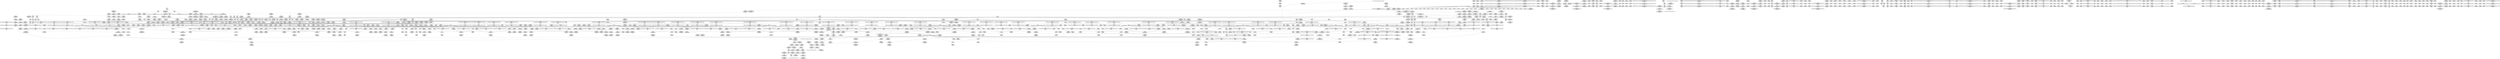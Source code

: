 digraph {
	CE0x4379150 [shape=record,shape=Mrecord,label="{CE0x4379150|GLOBAL:task_sid|*Constant*}"]
	CE0x43cc850 [shape=record,shape=Mrecord,label="{CE0x43cc850|rcu_read_lock:tmp11|include/linux/rcupdate.h,882}"]
	CE0x4438330 [shape=record,shape=Mrecord,label="{CE0x4438330|rcu_read_unlock:tobool1|include/linux/rcupdate.h,933}"]
	CE0x438b3b0 [shape=record,shape=Mrecord,label="{CE0x438b3b0|COLLAPSED:_GCMRE___llvm_gcov_ctr126_internal_global_13_x_i64_zeroinitializer:_elem_0:default:}"]
	CE0x4467100 [shape=record,shape=Mrecord,label="{CE0x4467100|__preempt_count_sub:val|Function::__preempt_count_sub&Arg::val::|*SummSource*}"]
	CE0x43daeb0 [shape=record,shape=Mrecord,label="{CE0x43daeb0|rcu_read_lock:if.then|*SummSource*}"]
	CE0x43701c0 [shape=record,shape=Mrecord,label="{CE0x43701c0|current_sid:call|security/selinux/hooks.c,218|*SummSink*}"]
	CE0x43e0cd0 [shape=record,shape=Mrecord,label="{CE0x43e0cd0|task_sid:land.lhs.true|*SummSource*}"]
	CE0x440c950 [shape=record,shape=Mrecord,label="{CE0x440c950|i64*_getelementptr_inbounds_(_4_x_i64_,_4_x_i64_*___llvm_gcov_ctr130,_i64_0,_i64_0)|*Constant*|*SummSink*}"]
	CE0x439ae90 [shape=record,shape=Mrecord,label="{CE0x439ae90|selinux_task_setnice:if.then|*SummSource*}"]
	CE0x4416880 [shape=record,shape=Mrecord,label="{CE0x4416880|rcu_read_lock:if.then}"]
	CE0x43cf190 [shape=record,shape=Mrecord,label="{CE0x43cf190|i64*_getelementptr_inbounds_(_13_x_i64_,_13_x_i64_*___llvm_gcov_ctr126,_i64_0,_i64_9)|*Constant*|*SummSource*}"]
	CE0x446be90 [shape=record,shape=Mrecord,label="{CE0x446be90|_call_void_lock_acquire(%struct.lockdep_map*_%map,_i32_0,_i32_0,_i32_2,_i32_0,_%struct.lockdep_map*_null,_i64_ptrtoint_(i8*_blockaddress(_rcu_lock_acquire,_%__here)_to_i64))_#10,_!dbg_!27716|include/linux/rcupdate.h,418|*SummSource*}"]
	CE0x43f1550 [shape=record,shape=Mrecord,label="{CE0x43f1550|rcu_read_lock:tmp1|*SummSink*}"]
	CE0x4469e70 [shape=record,shape=Mrecord,label="{CE0x4469e70|_call_void_lock_release(%struct.lockdep_map*_%map,_i32_1,_i64_ptrtoint_(i8*_blockaddress(_rcu_lock_release,_%__here)_to_i64))_#10,_!dbg_!27716|include/linux/rcupdate.h,423|*SummSource*}"]
	CE0x4377580 [shape=record,shape=Mrecord,label="{CE0x4377580|selinux_task_setnice:if.end|*SummSink*}"]
	CE0x439acc0 [shape=record,shape=Mrecord,label="{CE0x439acc0|i64_1|*Constant*|*SummSink*}"]
	CE0x4395870 [shape=record,shape=Mrecord,label="{CE0x4395870|selinux_task_setnice:tmp1|*SummSource*}"]
	CE0x4408720 [shape=record,shape=Mrecord,label="{CE0x4408720|i64*_getelementptr_inbounds_(_4_x_i64_,_4_x_i64_*___llvm_gcov_ctr133,_i64_0,_i64_2)|*Constant*}"]
	CE0x4468310 [shape=record,shape=Mrecord,label="{CE0x4468310|rcu_lock_release:tmp6|*SummSource*}"]
	CE0x4393d70 [shape=record,shape=Mrecord,label="{CE0x4393d70|GLOBAL:cap_task_setnice|*Constant*}"]
	CE0x440ce40 [shape=record,shape=Mrecord,label="{CE0x440ce40|__rcu_read_lock:do.end|*SummSource*}"]
	CE0x4413890 [shape=record,shape=Mrecord,label="{CE0x4413890|rcu_read_lock:tmp|*SummSource*}"]
	CE0x442f690 [shape=record,shape=Mrecord,label="{CE0x442f690|COLLAPSED:_GCMRE___llvm_gcov_ctr132_internal_global_11_x_i64_zeroinitializer:_elem_0:default:}"]
	CE0x43e8540 [shape=record,shape=Mrecord,label="{CE0x43e8540|_call_void_rcu_read_unlock()_#10,_!dbg_!27748|security/selinux/hooks.c,209|*SummSink*}"]
	CE0x43abf50 [shape=record,shape=Mrecord,label="{CE0x43abf50|current_sid:tmp20|security/selinux/hooks.c,218|*SummSink*}"]
	CE0x44357f0 [shape=record,shape=Mrecord,label="{CE0x44357f0|rcu_read_unlock:tobool|include/linux/rcupdate.h,933|*SummSink*}"]
	CE0x43fa250 [shape=record,shape=Mrecord,label="{CE0x43fa250|task_sid:tmp24|security/selinux/hooks.c,208}"]
	CE0x441e2e0 [shape=record,shape=Mrecord,label="{CE0x441e2e0|i64_1|*Constant*}"]
	CE0x43c0cd0 [shape=record,shape=Mrecord,label="{CE0x43c0cd0|current_sid:tmp13|security/selinux/hooks.c,218|*SummSource*}"]
	CE0x4403c00 [shape=record,shape=Mrecord,label="{CE0x4403c00|__rcu_read_unlock:tmp3}"]
	CE0x43e7500 [shape=record,shape=Mrecord,label="{CE0x43e7500|GLOBAL:__preempt_count|Global_var:__preempt_count}"]
	CE0x443afd0 [shape=record,shape=Mrecord,label="{CE0x443afd0|_ret_void,_!dbg_!27720|./arch/x86/include/asm/preempt.h,78}"]
	CE0x4439140 [shape=record,shape=Mrecord,label="{CE0x4439140|rcu_read_unlock:tmp11|include/linux/rcupdate.h,933|*SummSource*}"]
	CE0x43cf910 [shape=record,shape=Mrecord,label="{CE0x43cf910|current_sid:tmp14|security/selinux/hooks.c,218}"]
	CE0x446a110 [shape=record,shape=Mrecord,label="{CE0x446a110|i32_1|*Constant*}"]
	CE0x439d8f0 [shape=record,shape=Mrecord,label="{CE0x439d8f0|selinux_task_setnice:call|security/selinux/hooks.c,3596|*SummSink*}"]
	CE0x442c3c0 [shape=record,shape=Mrecord,label="{CE0x442c3c0|_call_void___preempt_count_sub(i32_1)_#10,_!dbg_!27715|include/linux/rcupdate.h,244|*SummSink*}"]
	CE0x4392520 [shape=record,shape=Mrecord,label="{CE0x4392520|avc_has_perm:entry|*SummSink*}"]
	CE0x43f3170 [shape=record,shape=Mrecord,label="{CE0x43f3170|rcu_read_lock:tmp9|include/linux/rcupdate.h,882}"]
	CE0x43df400 [shape=record,shape=Mrecord,label="{CE0x43df400|task_sid:tmp15|security/selinux/hooks.c,208|*SummSource*}"]
	CE0x43ef1a0 [shape=record,shape=Mrecord,label="{CE0x43ef1a0|task_sid:tobool4|security/selinux/hooks.c,208|*SummSink*}"]
	CE0x43aad60 [shape=record,shape=Mrecord,label="{CE0x43aad60|rcu_read_unlock:call3|include/linux/rcupdate.h,933|*SummSource*}"]
	CE0x438a620 [shape=record,shape=Mrecord,label="{CE0x438a620|current_sid:tmp1}"]
	CE0x4390fa0 [shape=record,shape=Mrecord,label="{CE0x4390fa0|cred_sid:cred|Function::cred_sid&Arg::cred::}"]
	CE0x43ffe70 [shape=record,shape=Mrecord,label="{CE0x43ffe70|GLOBAL:rcu_lock_release|*Constant*}"]
	CE0x57be860 [shape=record,shape=Mrecord,label="{CE0x57be860|GLOBAL:__llvm_gcov_ctr283|Global_var:__llvm_gcov_ctr283|*SummSink*}"]
	CE0x447dc80 [shape=record,shape=Mrecord,label="{CE0x447dc80|__rcu_read_lock:tmp|*SummSink*}"]
	CE0x437d5b0 [shape=record,shape=Mrecord,label="{CE0x437d5b0|i32_218|*Constant*}"]
	CE0x443eb70 [shape=record,shape=Mrecord,label="{CE0x443eb70|rcu_read_unlock:land.lhs.true|*SummSink*}"]
	CE0x4413bf0 [shape=record,shape=Mrecord,label="{CE0x4413bf0|i64*_getelementptr_inbounds_(_2_x_i64_,_2_x_i64_*___llvm_gcov_ctr98,_i64_0,_i64_1)|*Constant*}"]
	CE0x4409690 [shape=record,shape=Mrecord,label="{CE0x4409690|__rcu_read_unlock:tmp3|*SummSink*}"]
	CE0x4430ec0 [shape=record,shape=Mrecord,label="{CE0x4430ec0|_call_void___preempt_count_add(i32_1)_#10,_!dbg_!27711|include/linux/rcupdate.h,239|*SummSource*}"]
	CE0x4437f60 [shape=record,shape=Mrecord,label="{CE0x4437f60|rcu_lock_release:tmp3}"]
	CE0x43be630 [shape=record,shape=Mrecord,label="{CE0x43be630|current_sid:tmp10|security/selinux/hooks.c,218|*SummSink*}"]
	CE0x4402810 [shape=record,shape=Mrecord,label="{CE0x4402810|__preempt_count_add:tmp3}"]
	CE0x437c050 [shape=record,shape=Mrecord,label="{CE0x437c050|task_sid:do.end}"]
	CE0x44267f0 [shape=record,shape=Mrecord,label="{CE0x44267f0|cred_sid:tmp5|security/selinux/hooks.c,196|*SummSource*}"]
	CE0x443d690 [shape=record,shape=Mrecord,label="{CE0x443d690|i64*_getelementptr_inbounds_(_11_x_i64_,_11_x_i64_*___llvm_gcov_ctr132,_i64_0,_i64_8)|*Constant*}"]
	CE0x4434200 [shape=record,shape=Mrecord,label="{CE0x4434200|i64_1|*Constant*}"]
	CE0x437bf40 [shape=record,shape=Mrecord,label="{CE0x437bf40|task_sid:do.body|*SummSink*}"]
	CE0x4427270 [shape=record,shape=Mrecord,label="{CE0x4427270|rcu_read_unlock:if.end|*SummSource*}"]
	CE0x4468060 [shape=record,shape=Mrecord,label="{CE0x4468060|rcu_lock_release:tmp6}"]
	CE0x438a270 [shape=record,shape=Mrecord,label="{CE0x438a270|COLLAPSED:_GCMRE___llvm_gcov_ctr136_internal_global_2_x_i64_zeroinitializer:_elem_0:default:}"]
	CE0x442a9e0 [shape=record,shape=Mrecord,label="{CE0x442a9e0|rcu_read_unlock:tmp14|include/linux/rcupdate.h,933}"]
	CE0x43ce930 [shape=record,shape=Mrecord,label="{CE0x43ce930|i64_2|*Constant*}"]
	CE0x4427a60 [shape=record,shape=Mrecord,label="{CE0x4427a60|cred_sid:tmp6|security/selinux/hooks.c,197}"]
	CE0x43cb6f0 [shape=record,shape=Mrecord,label="{CE0x43cb6f0|current_sid:tmp22|security/selinux/hooks.c,218|*SummSink*}"]
	CE0x43f3990 [shape=record,shape=Mrecord,label="{CE0x43f3990|_call_void_mcount()_#3}"]
	CE0x438c6d0 [shape=record,shape=Mrecord,label="{CE0x438c6d0|selinux_task_setnice:tmp3|security/selinux/hooks.c,3597|*SummSource*}"]
	CE0x43ca220 [shape=record,shape=Mrecord,label="{CE0x43ca220|rcu_read_lock:tmp15|include/linux/rcupdate.h,882|*SummSource*}"]
	CE0x43ea1c0 [shape=record,shape=Mrecord,label="{CE0x43ea1c0|rcu_read_lock:tobool|include/linux/rcupdate.h,882|*SummSource*}"]
	CE0x44302e0 [shape=record,shape=Mrecord,label="{CE0x44302e0|_call_void_asm_addl_$1,_%gs:$0_,_*m,ri,*m,_dirflag_,_fpsr_,_flags_(i32*___preempt_count,_i32_%val,_i32*___preempt_count)_#3,_!dbg_!27714,_!srcloc_!27717|./arch/x86/include/asm/preempt.h,72|*SummSource*}"]
	CE0x43edc40 [shape=record,shape=Mrecord,label="{CE0x43edc40|rcu_read_unlock:tmp3|*SummSource*}"]
	CE0x43fb7c0 [shape=record,shape=Mrecord,label="{CE0x43fb7c0|i64*_getelementptr_inbounds_(_13_x_i64_,_13_x_i64_*___llvm_gcov_ctr126,_i64_0,_i64_12)|*Constant*|*SummSource*}"]
	CE0x443eab0 [shape=record,shape=Mrecord,label="{CE0x443eab0|rcu_read_unlock:tmp18|include/linux/rcupdate.h,933|*SummSource*}"]
	CE0x4393970 [shape=record,shape=Mrecord,label="{CE0x4393970|avc_has_perm:requested|Function::avc_has_perm&Arg::requested::}"]
	CE0x437ece0 [shape=record,shape=Mrecord,label="{CE0x437ece0|GLOBAL:current_sid|*Constant*|*SummSource*}"]
	CE0x43f36d0 [shape=record,shape=Mrecord,label="{CE0x43f36d0|cred_sid:tmp3}"]
	CE0x4444bb0 [shape=record,shape=Mrecord,label="{CE0x4444bb0|_call_void_lockdep_rcu_suspicious(i8*_getelementptr_inbounds_(_25_x_i8_,_25_x_i8_*_.str45,_i32_0,_i32_0),_i32_934,_i8*_getelementptr_inbounds_(_44_x_i8_,_44_x_i8_*_.str47,_i32_0,_i32_0))_#10,_!dbg_!27726|include/linux/rcupdate.h,933|*SummSource*}"]
	CE0x43be050 [shape=record,shape=Mrecord,label="{CE0x43be050|current_sid:tmp10|security/selinux/hooks.c,218}"]
	CE0x4389920 [shape=record,shape=Mrecord,label="{CE0x4389920|selinux_task_setnice:tmp9|security/selinux/hooks.c,3600}"]
	CE0x437a1b0 [shape=record,shape=Mrecord,label="{CE0x437a1b0|i64*_getelementptr_inbounds_(_11_x_i64_,_11_x_i64_*___llvm_gcov_ctr125,_i64_0,_i64_9)|*Constant*|*SummSink*}"]
	CE0x4421e30 [shape=record,shape=Mrecord,label="{CE0x4421e30|i8*_getelementptr_inbounds_(_42_x_i8_,_42_x_i8_*_.str46,_i32_0,_i32_0)|*Constant*|*SummSink*}"]
	CE0x4377290 [shape=record,shape=Mrecord,label="{CE0x4377290|selinux_task_setnice:if.then|*SummSink*}"]
	CE0x43ecb60 [shape=record,shape=Mrecord,label="{CE0x43ecb60|task_sid:do.body5|*SummSink*}"]
	CE0x43e9790 [shape=record,shape=Mrecord,label="{CE0x43e9790|rcu_lock_acquire:map|Function::rcu_lock_acquire&Arg::map::|*SummSource*}"]
	CE0x4417d40 [shape=record,shape=Mrecord,label="{CE0x4417d40|rcu_read_unlock:if.then|*SummSource*}"]
	CE0x439a470 [shape=record,shape=Mrecord,label="{CE0x439a470|selinux_task_setnice:tmp4|security/selinux/hooks.c,3597|*SummSource*}"]
	CE0x4422410 [shape=record,shape=Mrecord,label="{CE0x4422410|i64*_getelementptr_inbounds_(_11_x_i64_,_11_x_i64_*___llvm_gcov_ctr127,_i64_0,_i64_9)|*Constant*|*SummSink*}"]
	CE0x43cc0f0 [shape=record,shape=Mrecord,label="{CE0x43cc0f0|current_sid:sid|security/selinux/hooks.c,220|*SummSink*}"]
	CE0x43930a0 [shape=record,shape=Mrecord,label="{CE0x43930a0|i16_2|*Constant*}"]
	CE0x43cced0 [shape=record,shape=Mrecord,label="{CE0x43cced0|current_sid:sid|security/selinux/hooks.c,220|*SummSource*}"]
	CE0x43dd6f0 [shape=record,shape=Mrecord,label="{CE0x43dd6f0|task_sid:call|security/selinux/hooks.c,208|*SummSource*}"]
	CE0x4429bd0 [shape=record,shape=Mrecord,label="{CE0x4429bd0|rcu_read_unlock:tmp10|include/linux/rcupdate.h,933|*SummSource*}"]
	CE0x43c4750 [shape=record,shape=Mrecord,label="{CE0x43c4750|rcu_read_unlock:call|include/linux/rcupdate.h,933|*SummSource*}"]
	CE0x447d620 [shape=record,shape=Mrecord,label="{CE0x447d620|i64*_getelementptr_inbounds_(_4_x_i64_,_4_x_i64_*___llvm_gcov_ctr134,_i64_0,_i64_1)|*Constant*|*SummSink*}"]
	CE0x4439d80 [shape=record,shape=Mrecord,label="{CE0x4439d80|rcu_lock_acquire:tmp|*SummSink*}"]
	CE0x4379d60 [shape=record,shape=Mrecord,label="{CE0x4379d60|task_sid:task|Function::task_sid&Arg::task::|*SummSink*}"]
	CE0x43fedc0 [shape=record,shape=Mrecord,label="{CE0x43fedc0|_call_void___rcu_read_unlock()_#10,_!dbg_!27734|include/linux/rcupdate.h,937|*SummSource*}"]
	CE0x440c3a0 [shape=record,shape=Mrecord,label="{CE0x440c3a0|rcu_lock_release:tmp4|include/linux/rcupdate.h,423|*SummSink*}"]
	CE0x4486830 [shape=record,shape=Mrecord,label="{CE0x4486830|__preempt_count_sub:tmp5|./arch/x86/include/asm/preempt.h,77}"]
	CE0x43c4ab0 [shape=record,shape=Mrecord,label="{CE0x43c4ab0|current_sid:land.lhs.true|*SummSink*}"]
	CE0x43dcb30 [shape=record,shape=Mrecord,label="{CE0x43dcb30|rcu_read_lock:tmp|*SummSink*}"]
	CE0x43fb070 [shape=record,shape=Mrecord,label="{CE0x43fb070|task_sid:tmp24|security/selinux/hooks.c,208|*SummSource*}"]
	CE0x43c7280 [shape=record,shape=Mrecord,label="{CE0x43c7280|current_sid:if.then}"]
	CE0x43ca510 [shape=record,shape=Mrecord,label="{CE0x43ca510|rcu_read_lock:tmp16|include/linux/rcupdate.h,882}"]
	CE0x43ab2c0 [shape=record,shape=Mrecord,label="{CE0x43ab2c0|current_sid:tmp18|security/selinux/hooks.c,218|*SummSink*}"]
	CE0x443b290 [shape=record,shape=Mrecord,label="{CE0x443b290|GLOBAL:__llvm_gcov_ctr132|Global_var:__llvm_gcov_ctr132|*SummSource*}"]
	CE0x4393240 [shape=record,shape=Mrecord,label="{CE0x4393240|i16_2|*Constant*|*SummSource*}"]
	CE0x44059d0 [shape=record,shape=Mrecord,label="{CE0x44059d0|COLLAPSED:_GCMRE___llvm_gcov_ctr133_internal_global_4_x_i64_zeroinitializer:_elem_0:default:}"]
	CE0x44457a0 [shape=record,shape=Mrecord,label="{CE0x44457a0|i32_934|*Constant*|*SummSink*}"]
	CE0x43f0b80 [shape=record,shape=Mrecord,label="{CE0x43f0b80|_ret_void,_!dbg_!27717|include/linux/rcupdate.h,240|*SummSource*}"]
	CE0x43feef0 [shape=record,shape=Mrecord,label="{CE0x43feef0|_call_void___rcu_read_unlock()_#10,_!dbg_!27734|include/linux/rcupdate.h,937|*SummSink*}"]
	CE0x439df40 [shape=record,shape=Mrecord,label="{CE0x439df40|VOIDTB_TE:_CE_144,152_}"]
	CE0x44214a0 [shape=record,shape=Mrecord,label="{CE0x44214a0|i32_883|*Constant*|*SummSource*}"]
	CE0x442b830 [shape=record,shape=Mrecord,label="{CE0x442b830|i64*_getelementptr_inbounds_(_4_x_i64_,_4_x_i64_*___llvm_gcov_ctr128,_i64_0,_i64_0)|*Constant*|*SummSource*}"]
	CE0x43eb760 [shape=record,shape=Mrecord,label="{CE0x43eb760|_call_void___rcu_read_lock()_#10,_!dbg_!27710|include/linux/rcupdate.h,879}"]
	CE0x43e88c0 [shape=record,shape=Mrecord,label="{CE0x43e88c0|_call_void_rcu_read_unlock()_#10,_!dbg_!27748|security/selinux/hooks.c,209}"]
	CE0x4397bd0 [shape=record,shape=Mrecord,label="{CE0x4397bd0|i64_0|*Constant*|*SummSink*}"]
	CE0x4400a90 [shape=record,shape=Mrecord,label="{CE0x4400a90|i64_ptrtoint_(i8*_blockaddress(_rcu_lock_acquire,_%__here)_to_i64)|*Constant*|*SummSource*}"]
	CE0x4412d50 [shape=record,shape=Mrecord,label="{CE0x4412d50|__rcu_read_lock:tmp5|include/linux/rcupdate.h,239|*SummSink*}"]
	CE0x4413110 [shape=record,shape=Mrecord,label="{CE0x4413110|__preempt_count_add:bb}"]
	CE0x443e560 [shape=record,shape=Mrecord,label="{CE0x443e560|rcu_read_unlock:tmp17|include/linux/rcupdate.h,933|*SummSource*}"]
	CE0x4379270 [shape=record,shape=Mrecord,label="{CE0x4379270|current_has_perm:call1|security/selinux/hooks.c,1543}"]
	CE0x4429db0 [shape=record,shape=Mrecord,label="{CE0x4429db0|i64*_getelementptr_inbounds_(_4_x_i64_,_4_x_i64_*___llvm_gcov_ctr130,_i64_0,_i64_1)|*Constant*|*SummSink*}"]
	CE0x4486220 [shape=record,shape=Mrecord,label="{CE0x4486220|i64*_getelementptr_inbounds_(_4_x_i64_,_4_x_i64_*___llvm_gcov_ctr129,_i64_0,_i64_2)|*Constant*|*SummSink*}"]
	CE0x43e8410 [shape=record,shape=Mrecord,label="{CE0x43e8410|_ret_i32_%tmp6,_!dbg_!27716|security/selinux/hooks.c,197|*SummSink*}"]
	CE0x4392b40 [shape=record,shape=Mrecord,label="{CE0x4392b40|avc_has_perm:ssid|Function::avc_has_perm&Arg::ssid::|*SummSink*}"]
	CE0x43996e0 [shape=record,shape=Mrecord,label="{CE0x43996e0|i32_512|*Constant*}"]
	CE0x439e770 [shape=record,shape=Mrecord,label="{CE0x439e770|selinux_task_setnice:tmp5|security/selinux/hooks.c,3597|*SummSource*}"]
	CE0x437bd50 [shape=record,shape=Mrecord,label="{CE0x437bd50|task_sid:do.body}"]
	CE0x44155c0 [shape=record,shape=Mrecord,label="{CE0x44155c0|rcu_lock_acquire:entry|*SummSource*}"]
	CE0x442ee10 [shape=record,shape=Mrecord,label="{CE0x442ee10|rcu_read_unlock:do.end}"]
	CE0x43f9ad0 [shape=record,shape=Mrecord,label="{CE0x43f9ad0|i64*_getelementptr_inbounds_(_11_x_i64_,_11_x_i64_*___llvm_gcov_ctr132,_i64_0,_i64_10)|*Constant*|*SummSource*}"]
	CE0x441c430 [shape=record,shape=Mrecord,label="{CE0x441c430|i64*_getelementptr_inbounds_(_4_x_i64_,_4_x_i64_*___llvm_gcov_ctr135,_i64_0,_i64_1)|*Constant*|*SummSink*}"]
	CE0x43941a0 [shape=record,shape=Mrecord,label="{CE0x43941a0|current_sid:tmp3|*SummSink*}"]
	CE0x4410810 [shape=record,shape=Mrecord,label="{CE0x4410810|_ret_void,_!dbg_!27717|include/linux/rcupdate.h,419}"]
	CE0x4433740 [shape=record,shape=Mrecord,label="{CE0x4433740|_ret_void,_!dbg_!27719|./arch/x86/include/asm/preempt.h,73|*SummSource*}"]
	CE0x439b520 [shape=record,shape=Mrecord,label="{CE0x439b520|VOIDTB_TE:_CE_56,64_}"]
	CE0x447d810 [shape=record,shape=Mrecord,label="{CE0x447d810|__rcu_read_lock:bb}"]
	CE0x4421dc0 [shape=record,shape=Mrecord,label="{CE0x4421dc0|i8*_getelementptr_inbounds_(_42_x_i8_,_42_x_i8_*_.str46,_i32_0,_i32_0)|*Constant*|*SummSource*}"]
	CE0x4380300 [shape=record,shape=Mrecord,label="{CE0x4380300|rcu_lock_acquire:indirectgoto|*SummSource*}"]
	CE0x44bc8f0 [shape=record,shape=Mrecord,label="{CE0x44bc8f0|__preempt_count_sub:tmp7|./arch/x86/include/asm/preempt.h,78|*SummSink*}"]
	CE0x4431200 [shape=record,shape=Mrecord,label="{CE0x4431200|rcu_read_unlock:do.body|*SummSource*}"]
	CE0x44a4730 [shape=record,shape=Mrecord,label="{CE0x44a4730|__rcu_read_unlock:tmp5|include/linux/rcupdate.h,244}"]
	CE0x44021e0 [shape=record,shape=Mrecord,label="{CE0x44021e0|__rcu_read_lock:tmp|*SummSource*}"]
	CE0x4396730 [shape=record,shape=Mrecord,label="{CE0x4396730|current_sid:tmp7|security/selinux/hooks.c,218|*SummSource*}"]
	CE0x43fbcc0 [shape=record,shape=Mrecord,label="{CE0x43fbcc0|task_sid:tmp27|security/selinux/hooks.c,208|*SummSource*}"]
	CE0x43e9030 [shape=record,shape=Mrecord,label="{CE0x43e9030|cred_sid:tmp|*SummSource*}"]
	CE0x43f5030 [shape=record,shape=Mrecord,label="{CE0x43f5030|task_sid:tmp11|security/selinux/hooks.c,208|*SummSink*}"]
	CE0x4438860 [shape=record,shape=Mrecord,label="{CE0x4438860|i64*_getelementptr_inbounds_(_4_x_i64_,_4_x_i64_*___llvm_gcov_ctr128,_i64_0,_i64_0)|*Constant*}"]
	CE0x43c6340 [shape=record,shape=Mrecord,label="{CE0x43c6340|task_sid:tobool|security/selinux/hooks.c,208|*SummSink*}"]
	CE0x44167a0 [shape=record,shape=Mrecord,label="{CE0x44167a0|rcu_read_lock:land.lhs.true2|*SummSink*}"]
	CE0x4396590 [shape=record,shape=Mrecord,label="{CE0x4396590|current_sid:tmp7|security/selinux/hooks.c,218}"]
	CE0x4392790 [shape=record,shape=Mrecord,label="{CE0x4392790|avc_has_perm:ssid|Function::avc_has_perm&Arg::ssid::}"]
	CE0x437faf0 [shape=record,shape=Mrecord,label="{CE0x437faf0|__preempt_count_sub:tmp5|./arch/x86/include/asm/preempt.h,77|*SummSink*}"]
	CE0x43df0e0 [shape=record,shape=Mrecord,label="{CE0x43df0e0|i64_2|*Constant*}"]
	CE0x4380f80 [shape=record,shape=Mrecord,label="{CE0x4380f80|_ret_i32_%retval.0,_!dbg_!27728|security/selinux/avc.c,775|*SummSink*}"]
	CE0x438d6d0 [shape=record,shape=Mrecord,label="{CE0x438d6d0|selinux_task_setnice:tmp|*SummSource*}"]
	CE0x43de530 [shape=record,shape=Mrecord,label="{CE0x43de530|rcu_read_lock:tmp3|*SummSource*}"]
	CE0x447e0a0 [shape=record,shape=Mrecord,label="{CE0x447e0a0|rcu_lock_release:tmp1|*SummSink*}"]
	CE0x43c3bf0 [shape=record,shape=Mrecord,label="{CE0x43c3bf0|GLOBAL:current_sid.__warned|Global_var:current_sid.__warned|*SummSource*}"]
	CE0x4393f70 [shape=record,shape=Mrecord,label="{CE0x4393f70|current_sid:tmp3}"]
	CE0x43a7f30 [shape=record,shape=Mrecord,label="{CE0x43a7f30|task_sid:tmp20|security/selinux/hooks.c,208|*SummSink*}"]
	CE0x43f2d40 [shape=record,shape=Mrecord,label="{CE0x43f2d40|i64_5|*Constant*}"]
	CE0x43abdb0 [shape=record,shape=Mrecord,label="{CE0x43abdb0|current_sid:tmp20|security/selinux/hooks.c,218|*SummSource*}"]
	CE0x4406070 [shape=record,shape=Mrecord,label="{CE0x4406070|__preempt_count_add:do.body|*SummSource*}"]
	CE0x44061f0 [shape=record,shape=Mrecord,label="{CE0x44061f0|__preempt_count_add:do.end}"]
	CE0x4400590 [shape=record,shape=Mrecord,label="{CE0x4400590|__rcu_read_unlock:tmp2|*SummSource*}"]
	CE0x44a46c0 [shape=record,shape=Mrecord,label="{CE0x44a46c0|_call_void_asm_sideeffect_,_memory_,_dirflag_,_fpsr_,_flags_()_#3,_!dbg_!27711,_!srcloc_!27714|include/linux/rcupdate.h,244}"]
	CE0x442fdf0 [shape=record,shape=Mrecord,label="{CE0x442fdf0|rcu_read_unlock:tmp7|include/linux/rcupdate.h,933|*SummSource*}"]
	CE0x4430a00 [shape=record,shape=Mrecord,label="{CE0x4430a00|rcu_read_unlock:tmp16|include/linux/rcupdate.h,933|*SummSource*}"]
	CE0x43fda10 [shape=record,shape=Mrecord,label="{CE0x43fda10|rcu_lock_release:entry}"]
	CE0x43dfb60 [shape=record,shape=Mrecord,label="{CE0x43dfb60|_call_void_mcount()_#3}"]
	CE0x439e050 [shape=record,shape=Mrecord,label="{CE0x439e050|VOIDTB_TE:_CE_152,160_}"]
	CE0x443e5d0 [shape=record,shape=Mrecord,label="{CE0x443e5d0|rcu_read_unlock:tmp17|include/linux/rcupdate.h,933|*SummSink*}"]
	CE0x43f2bd0 [shape=record,shape=Mrecord,label="{CE0x43f2bd0|rcu_read_lock:tobool1|include/linux/rcupdate.h,882|*SummSink*}"]
	CE0x43c6cc0 [shape=record,shape=Mrecord,label="{CE0x43c6cc0|task_sid:tmp10|security/selinux/hooks.c,208}"]
	CE0x4468990 [shape=record,shape=Mrecord,label="{CE0x4468990|i8*_undef|*Constant*}"]
	CE0x43f9f80 [shape=record,shape=Mrecord,label="{CE0x43f9f80|rcu_read_unlock:tmp22|include/linux/rcupdate.h,935|*SummSource*}"]
	CE0x43f33f0 [shape=record,shape=Mrecord,label="{CE0x43f33f0|task_sid:tmp8|security/selinux/hooks.c,208|*SummSink*}"]
	CE0x4402720 [shape=record,shape=Mrecord,label="{CE0x4402720|__preempt_count_add:tmp2|*SummSink*}"]
	CE0x43fc970 [shape=record,shape=Mrecord,label="{CE0x43fc970|i32_208|*Constant*|*SummSink*}"]
	CE0x44317b0 [shape=record,shape=Mrecord,label="{CE0x44317b0|rcu_read_unlock:tmp|*SummSink*}"]
	CE0x43f8200 [shape=record,shape=Mrecord,label="{CE0x43f8200|i64*_getelementptr_inbounds_(_11_x_i64_,_11_x_i64_*___llvm_gcov_ctr132,_i64_0,_i64_9)|*Constant*|*SummSource*}"]
	CE0x43aec80 [shape=record,shape=Mrecord,label="{CE0x43aec80|COLLAPSED:_GCMRE_current_task_external_global_%struct.task_struct*:_elem_0::|security/selinux/hooks.c,218}"]
	CE0x438e080 [shape=record,shape=Mrecord,label="{CE0x438e080|__preempt_count_sub:tmp3}"]
	CE0x43f8bb0 [shape=record,shape=Mrecord,label="{CE0x43f8bb0|rcu_read_unlock:tmp19|include/linux/rcupdate.h,933|*SummSink*}"]
	CE0x4432e50 [shape=record,shape=Mrecord,label="{CE0x4432e50|__preempt_count_sub:entry|*SummSource*}"]
	CE0x43abb50 [shape=record,shape=Mrecord,label="{CE0x43abb50|i64*_getelementptr_inbounds_(_11_x_i64_,_11_x_i64_*___llvm_gcov_ctr125,_i64_0,_i64_10)|*Constant*|*SummSink*}"]
	CE0x43eda60 [shape=record,shape=Mrecord,label="{CE0x43eda60|rcu_read_unlock:tmp3}"]
	CE0x43f4950 [shape=record,shape=Mrecord,label="{CE0x43f4950|GLOBAL:task_sid.__warned|Global_var:task_sid.__warned|*SummSource*}"]
	CE0x4385060 [shape=record,shape=Mrecord,label="{CE0x4385060|selinux_task_setnice:tmp|*SummSink*}"]
	CE0x438b790 [shape=record,shape=Mrecord,label="{CE0x438b790|current_has_perm:tmp1|*SummSource*}"]
	CE0x4433400 [shape=record,shape=Mrecord,label="{CE0x4433400|__preempt_count_add:val|Function::__preempt_count_add&Arg::val::|*SummSink*}"]
	CE0x43cacc0 [shape=record,shape=Mrecord,label="{CE0x43cacc0|i64*_getelementptr_inbounds_(_11_x_i64_,_11_x_i64_*___llvm_gcov_ctr127,_i64_0,_i64_8)|*Constant*|*SummSource*}"]
	CE0x441b9f0 [shape=record,shape=Mrecord,label="{CE0x441b9f0|i64*_getelementptr_inbounds_(_4_x_i64_,_4_x_i64_*___llvm_gcov_ctr135,_i64_0,_i64_2)|*Constant*|*SummSource*}"]
	CE0x43fde00 [shape=record,shape=Mrecord,label="{CE0x43fde00|GLOBAL:rcu_lock_release|*Constant*|*SummSink*}"]
	CE0x4432d50 [shape=record,shape=Mrecord,label="{CE0x4432d50|GLOBAL:__preempt_count_sub|*Constant*|*SummSink*}"]
	CE0x43f9b80 [shape=record,shape=Mrecord,label="{CE0x43f9b80|i64*_getelementptr_inbounds_(_11_x_i64_,_11_x_i64_*___llvm_gcov_ctr132,_i64_0,_i64_10)|*Constant*|*SummSink*}"]
	CE0x44a6ed0 [shape=record,shape=Mrecord,label="{CE0x44a6ed0|__preempt_count_add:tmp6|./arch/x86/include/asm/preempt.h,73|*SummSource*}"]
	CE0x44252e0 [shape=record,shape=Mrecord,label="{CE0x44252e0|rcu_read_lock:tmp22|include/linux/rcupdate.h,884}"]
	CE0x4429630 [shape=record,shape=Mrecord,label="{CE0x4429630|__rcu_read_lock:tmp6|include/linux/rcupdate.h,240}"]
	CE0x4468820 [shape=record,shape=Mrecord,label="{CE0x4468820|rcu_lock_release:tmp7|*SummSource*}"]
	CE0x43a4380 [shape=record,shape=Mrecord,label="{CE0x43a4380|task_sid:land.lhs.true}"]
	CE0x440bb90 [shape=record,shape=Mrecord,label="{CE0x440bb90|__preempt_count_sub:bb|*SummSource*}"]
	CE0x4390bf0 [shape=record,shape=Mrecord,label="{CE0x4390bf0|GLOBAL:cred_sid|*Constant*|*SummSink*}"]
	CE0x44697a0 [shape=record,shape=Mrecord,label="{CE0x44697a0|rcu_lock_release:tmp5|include/linux/rcupdate.h,423}"]
	CE0x43dd9c0 [shape=record,shape=Mrecord,label="{CE0x43dd9c0|i64*_getelementptr_inbounds_(_2_x_i64_,_2_x_i64_*___llvm_gcov_ctr131,_i64_0,_i64_1)|*Constant*}"]
	CE0x43c2170 [shape=record,shape=Mrecord,label="{CE0x43c2170|i64*_getelementptr_inbounds_(_11_x_i64_,_11_x_i64_*___llvm_gcov_ctr125,_i64_0,_i64_0)|*Constant*|*SummSource*}"]
	CE0x446be20 [shape=record,shape=Mrecord,label="{CE0x446be20|_call_void_lock_acquire(%struct.lockdep_map*_%map,_i32_0,_i32_0,_i32_2,_i32_0,_%struct.lockdep_map*_null,_i64_ptrtoint_(i8*_blockaddress(_rcu_lock_acquire,_%__here)_to_i64))_#10,_!dbg_!27716|include/linux/rcupdate.h,418}"]
	CE0x43d9c30 [shape=record,shape=Mrecord,label="{CE0x43d9c30|i64_6|*Constant*|*SummSink*}"]
	CE0x43706a0 [shape=record,shape=Mrecord,label="{CE0x43706a0|current_has_perm:bb|*SummSink*}"]
	CE0x43c1c40 [shape=record,shape=Mrecord,label="{CE0x43c1c40|i64_5|*Constant*|*SummSource*}"]
	CE0x4390c60 [shape=record,shape=Mrecord,label="{CE0x4390c60|cred_sid:entry}"]
	CE0x43e01c0 [shape=record,shape=Mrecord,label="{CE0x43e01c0|_call_void_lockdep_rcu_suspicious(i8*_getelementptr_inbounds_(_25_x_i8_,_25_x_i8_*_.str3,_i32_0,_i32_0),_i32_208,_i8*_getelementptr_inbounds_(_41_x_i8_,_41_x_i8_*_.str44,_i32_0,_i32_0))_#10,_!dbg_!27732|security/selinux/hooks.c,208|*SummSource*}"]
	CE0x43fc9e0 [shape=record,shape=Mrecord,label="{CE0x43fc9e0|i8*_getelementptr_inbounds_(_41_x_i8_,_41_x_i8_*_.str44,_i32_0,_i32_0)|*Constant*}"]
	CE0x43e00c0 [shape=record,shape=Mrecord,label="{CE0x43e00c0|task_sid:tmp19|security/selinux/hooks.c,208|*SummSource*}"]
	CE0x4397650 [shape=record,shape=Mrecord,label="{CE0x4397650|current_has_perm:tsk|Function::current_has_perm&Arg::tsk::}"]
	CE0x442d0c0 [shape=record,shape=Mrecord,label="{CE0x442d0c0|rcu_read_unlock:tmp5|include/linux/rcupdate.h,933|*SummSource*}"]
	CE0x43f2360 [shape=record,shape=Mrecord,label="{CE0x43f2360|task_sid:tmp1|*SummSource*}"]
	CE0x43cb590 [shape=record,shape=Mrecord,label="{CE0x43cb590|rcu_read_lock:bb|*SummSink*}"]
	CE0x442a330 [shape=record,shape=Mrecord,label="{CE0x442a330|rcu_read_unlock:tmp1|*SummSink*}"]
	CE0x4384850 [shape=record,shape=Mrecord,label="{CE0x4384850|selinux_task_setnice:call1|security/selinux/hooks.c,3600|*SummSink*}"]
	CE0x440ee30 [shape=record,shape=Mrecord,label="{CE0x440ee30|rcu_read_lock:tobool1|include/linux/rcupdate.h,882}"]
	CE0x43ddc50 [shape=record,shape=Mrecord,label="{CE0x43ddc50|i64*_getelementptr_inbounds_(_2_x_i64_,_2_x_i64_*___llvm_gcov_ctr131,_i64_0,_i64_1)|*Constant*|*SummSource*}"]
	CE0x438b720 [shape=record,shape=Mrecord,label="{CE0x438b720|current_has_perm:tmp1}"]
	CE0x44325d0 [shape=record,shape=Mrecord,label="{CE0x44325d0|i64*_getelementptr_inbounds_(_4_x_i64_,_4_x_i64_*___llvm_gcov_ctr130,_i64_0,_i64_3)|*Constant*}"]
	CE0x43bc5e0 [shape=record,shape=Mrecord,label="{CE0x43bc5e0|i64*_getelementptr_inbounds_(_4_x_i64_,_4_x_i64_*___llvm_gcov_ctr128,_i64_0,_i64_1)|*Constant*|*SummSink*}"]
	CE0x4403ce0 [shape=record,shape=Mrecord,label="{CE0x4403ce0|__rcu_read_unlock:tmp3|*SummSource*}"]
	CE0x43a7c20 [shape=record,shape=Mrecord,label="{CE0x43a7c20|task_sid:tmp21|security/selinux/hooks.c,208}"]
	CE0x43fe340 [shape=record,shape=Mrecord,label="{CE0x43fe340|rcu_lock_release:map|Function::rcu_lock_release&Arg::map::}"]
	CE0x44668a0 [shape=record,shape=Mrecord,label="{CE0x44668a0|_call_void_asm_addl_$1,_%gs:$0_,_*m,ri,*m,_dirflag_,_fpsr_,_flags_(i32*___preempt_count,_i32_%sub,_i32*___preempt_count)_#3,_!dbg_!27717,_!srcloc_!27718|./arch/x86/include/asm/preempt.h,77|*SummSource*}"]
	CE0x438d1a0 [shape=record,shape=Mrecord,label="{CE0x438d1a0|current_sid:call|security/selinux/hooks.c,218}"]
	CE0x43fb260 [shape=record,shape=Mrecord,label="{CE0x43fb260|task_sid:tmp26|security/selinux/hooks.c,208}"]
	CE0x446af00 [shape=record,shape=Mrecord,label="{CE0x446af00|rcu_lock_release:indirectgoto|*SummSink*}"]
	CE0x43c65b0 [shape=record,shape=Mrecord,label="{CE0x43c65b0|task_sid:tmp5|security/selinux/hooks.c,208|*SummSource*}"]
	CE0x570feb0 [shape=record,shape=Mrecord,label="{CE0x570feb0|COLLAPSED:_GCMRE___llvm_gcov_ctr283_internal_global_6_x_i64_zeroinitializer:_elem_0:default:}"]
	CE0x43f5510 [shape=record,shape=Mrecord,label="{CE0x43f5510|GLOBAL:__rcu_read_lock|*Constant*}"]
	CE0x43f8b40 [shape=record,shape=Mrecord,label="{CE0x43f8b40|rcu_read_unlock:tmp19|include/linux/rcupdate.h,933|*SummSource*}"]
	CE0x446ca00 [shape=record,shape=Mrecord,label="{CE0x446ca00|rcu_lock_release:tmp|*SummSink*}"]
	CE0x44aa330 [shape=record,shape=Mrecord,label="{CE0x44aa330|__preempt_count_add:tmp7|./arch/x86/include/asm/preempt.h,73}"]
	CE0x4407810 [shape=record,shape=Mrecord,label="{CE0x4407810|rcu_lock_release:bb|*SummSink*}"]
	CE0x43760a0 [shape=record,shape=Mrecord,label="{CE0x43760a0|i32_0|*Constant*|*SummSink*}"]
	CE0x43f2ff0 [shape=record,shape=Mrecord,label="{CE0x43f2ff0|i64_4|*Constant*}"]
	CE0x442f930 [shape=record,shape=Mrecord,label="{CE0x442f930|__rcu_read_lock:tmp4|include/linux/rcupdate.h,239}"]
	CE0x43944e0 [shape=record,shape=Mrecord,label="{CE0x43944e0|selinux_task_setnice:p|Function::selinux_task_setnice&Arg::p::}"]
	CE0x439edd0 [shape=record,shape=Mrecord,label="{CE0x439edd0|selinux_task_setnice:entry|*SummSource*}"]
	CE0x4431c50 [shape=record,shape=Mrecord,label="{CE0x4431c50|i64*_getelementptr_inbounds_(_4_x_i64_,_4_x_i64_*___llvm_gcov_ctr128,_i64_0,_i64_3)|*Constant*|*SummSource*}"]
	"CONST[source:1(input),value:2(dynamic)][purpose:{object}][SrcIdx:0]"
	CE0x438d0b0 [shape=record,shape=Mrecord,label="{CE0x438d0b0|_call_void_mcount()_#3|*SummSink*}"]
	CE0x438b2a0 [shape=record,shape=Mrecord,label="{CE0x438b2a0|i64*_getelementptr_inbounds_(_13_x_i64_,_13_x_i64_*___llvm_gcov_ctr126,_i64_0,_i64_0)|*Constant*|*SummSink*}"]
	CE0x4412be0 [shape=record,shape=Mrecord,label="{CE0x4412be0|__rcu_read_lock:tmp5|include/linux/rcupdate.h,239|*SummSource*}"]
	CE0x4386fd0 [shape=record,shape=Mrecord,label="{CE0x4386fd0|VOIDTB_TE:_CE_0,4_}"]
	CE0x43a98f0 [shape=record,shape=Mrecord,label="{CE0x43a98f0|i64*_getelementptr_inbounds_(_2_x_i64_,_2_x_i64_*___llvm_gcov_ctr98,_i64_0,_i64_1)|*Constant*|*SummSource*}"]
	CE0x43a8d80 [shape=record,shape=Mrecord,label="{CE0x43a8d80|rcu_read_lock:tmp9|include/linux/rcupdate.h,882|*SummSource*}"]
	CE0x43cb8e0 [shape=record,shape=Mrecord,label="{CE0x43cb8e0|current_sid:tmp23|security/selinux/hooks.c,218|*SummSource*}"]
	CE0x43c22f0 [shape=record,shape=Mrecord,label="{CE0x43c22f0|i64*_getelementptr_inbounds_(_11_x_i64_,_11_x_i64_*___llvm_gcov_ctr125,_i64_0,_i64_0)|*Constant*|*SummSink*}"]
	CE0x440db30 [shape=record,shape=Mrecord,label="{CE0x440db30|GLOBAL:rcu_read_lock.__warned|Global_var:rcu_read_lock.__warned}"]
	CE0x4438610 [shape=record,shape=Mrecord,label="{CE0x4438610|rcu_read_unlock:tmp8|include/linux/rcupdate.h,933}"]
	CE0x43cba60 [shape=record,shape=Mrecord,label="{CE0x43cba60|current_sid:tmp23|security/selinux/hooks.c,218|*SummSink*}"]
	CE0x438f850 [shape=record,shape=Mrecord,label="{CE0x438f850|_call_void_asm_sideeffect_,_memory_,_dirflag_,_fpsr_,_flags_()_#3,_!dbg_!27711,_!srcloc_!27714|include/linux/rcupdate.h,244|*SummSink*}"]
	CE0x441e990 [shape=record,shape=Mrecord,label="{CE0x441e990|__rcu_read_unlock:tmp4|include/linux/rcupdate.h,244}"]
	CE0x440cbb0 [shape=record,shape=Mrecord,label="{CE0x440cbb0|__rcu_read_lock:tmp3|*SummSink*}"]
	CE0x440d500 [shape=record,shape=Mrecord,label="{CE0x440d500|rcu_read_lock:bb|*SummSource*}"]
	CE0x4426330 [shape=record,shape=Mrecord,label="{CE0x4426330|__rcu_read_lock:tmp7|include/linux/rcupdate.h,240|*SummSource*}"]
	CE0x4468890 [shape=record,shape=Mrecord,label="{CE0x4468890|rcu_lock_release:tmp7|*SummSink*}"]
	CE0x4387fa0 [shape=record,shape=Mrecord,label="{CE0x4387fa0|i64*_getelementptr_inbounds_(_6_x_i64_,_6_x_i64_*___llvm_gcov_ctr283,_i64_0,_i64_5)|*Constant*|*SummSource*}"]
	CE0x43fd700 [shape=record,shape=Mrecord,label="{CE0x43fd700|_call_void_rcu_lock_release(%struct.lockdep_map*_rcu_lock_map)_#10,_!dbg_!27733|include/linux/rcupdate.h,935}"]
	CE0x43ad100 [shape=record,shape=Mrecord,label="{CE0x43ad100|__rcu_read_lock:tmp}"]
	CE0x436fbc0 [shape=record,shape=Mrecord,label="{CE0x436fbc0|current_has_perm:tmp3|*SummSink*}"]
	CE0x43fb400 [shape=record,shape=Mrecord,label="{CE0x43fb400|task_sid:tmp25|security/selinux/hooks.c,208|*SummSource*}"]
	CE0x44147b0 [shape=record,shape=Mrecord,label="{CE0x44147b0|rcu_read_unlock:tobool|include/linux/rcupdate.h,933}"]
	CE0x43ec110 [shape=record,shape=Mrecord,label="{CE0x43ec110|cred_sid:tmp|*SummSink*}"]
	CE0x4406670 [shape=record,shape=Mrecord,label="{CE0x4406670|rcu_lock_acquire:tmp4|include/linux/rcupdate.h,418|*SummSink*}"]
	CE0x438c660 [shape=record,shape=Mrecord,label="{CE0x438c660|selinux_task_setnice:tmp3|security/selinux/hooks.c,3597}"]
	CE0x446a3c0 [shape=record,shape=Mrecord,label="{CE0x446a3c0|GLOBAL:lock_release|*Constant*}"]
	CE0x439e880 [shape=record,shape=Mrecord,label="{CE0x439e880|selinux_task_setnice:tmp5|security/selinux/hooks.c,3597|*SummSink*}"]
	CE0x442ce10 [shape=record,shape=Mrecord,label="{CE0x442ce10|GLOBAL:__preempt_count_add|*Constant*|*SummSink*}"]
	CE0x43884b0 [shape=record,shape=Mrecord,label="{CE0x43884b0|selinux_task_setnice:tmp10|security/selinux/hooks.c,3601}"]
	CE0x43c51c0 [shape=record,shape=Mrecord,label="{CE0x43c51c0|rcu_read_unlock:entry|*SummSink*}"]
	CE0x43bef40 [shape=record,shape=Mrecord,label="{CE0x43bef40|i64*_getelementptr_inbounds_(_11_x_i64_,_11_x_i64_*___llvm_gcov_ctr125,_i64_0,_i64_8)|*Constant*|*SummSink*}"]
	CE0x4410e70 [shape=record,shape=Mrecord,label="{CE0x4410e70|i32_0|*Constant*}"]
	CE0x4406590 [shape=record,shape=Mrecord,label="{CE0x4406590|rcu_lock_acquire:tmp4|include/linux/rcupdate.h,418}"]
	CE0x447ccb0 [shape=record,shape=Mrecord,label="{CE0x447ccb0|GLOBAL:lock_acquire|*Constant*|*SummSink*}"]
	CE0x441c520 [shape=record,shape=Mrecord,label="{CE0x441c520|__preempt_count_add:tmp|*SummSource*}"]
	CE0x43bdeb0 [shape=record,shape=Mrecord,label="{CE0x43bdeb0|i64_5|*Constant*|*SummSink*}"]
	CE0x43df470 [shape=record,shape=Mrecord,label="{CE0x43df470|task_sid:tmp15|security/selinux/hooks.c,208|*SummSink*}"]
	CE0x43eb800 [shape=record,shape=Mrecord,label="{CE0x43eb800|_call_void___rcu_read_lock()_#10,_!dbg_!27710|include/linux/rcupdate.h,879|*SummSource*}"]
	CE0x4445d80 [shape=record,shape=Mrecord,label="{CE0x4445d80|i8*_getelementptr_inbounds_(_44_x_i8_,_44_x_i8_*_.str47,_i32_0,_i32_0)|*Constant*|*SummSink*}"]
	CE0x4422240 [shape=record,shape=Mrecord,label="{CE0x4422240|i64*_getelementptr_inbounds_(_11_x_i64_,_11_x_i64_*___llvm_gcov_ctr127,_i64_0,_i64_9)|*Constant*}"]
	CE0x43a2cf0 [shape=record,shape=Mrecord,label="{CE0x43a2cf0|_ret_%struct.task_struct*_%tmp4,_!dbg_!27714|./arch/x86/include/asm/current.h,14}"]
	CE0x438aa90 [shape=record,shape=Mrecord,label="{CE0x438aa90|VOIDTB_TE:_CE_8,16_}"]
	CE0x44312f0 [shape=record,shape=Mrecord,label="{CE0x44312f0|rcu_read_unlock:do.body}"]
	CE0x4414890 [shape=record,shape=Mrecord,label="{CE0x4414890|rcu_read_unlock:tobool|include/linux/rcupdate.h,933|*SummSource*}"]
	CE0x4401930 [shape=record,shape=Mrecord,label="{CE0x4401930|_call_void_asm_addl_$1,_%gs:$0_,_*m,ri,*m,_dirflag_,_fpsr_,_flags_(i32*___preempt_count,_i32_%val,_i32*___preempt_count)_#3,_!dbg_!27714,_!srcloc_!27717|./arch/x86/include/asm/preempt.h,72|*SummSink*}"]
	CE0x447c4e0 [shape=record,shape=Mrecord,label="{CE0x447c4e0|_call_void_mcount()_#3}"]
	CE0x4390ec0 [shape=record,shape=Mrecord,label="{CE0x4390ec0|cred_sid:entry|*SummSink*}"]
	CE0x440e290 [shape=record,shape=Mrecord,label="{CE0x440e290|i64*_getelementptr_inbounds_(_11_x_i64_,_11_x_i64_*___llvm_gcov_ctr127,_i64_0,_i64_1)|*Constant*|*SummSink*}"]
	CE0x43935e0 [shape=record,shape=Mrecord,label="{CE0x43935e0|avc_has_perm:tclass|Function::avc_has_perm&Arg::tclass::}"]
	CE0x6178a50 [shape=record,shape=Mrecord,label="{CE0x6178a50|GLOBAL:cap_task_setnice|*Constant*|*SummSource*}"]
	CE0x43da6e0 [shape=record,shape=Mrecord,label="{CE0x43da6e0|task_sid:tmp4|*LoadInst*|security/selinux/hooks.c,208|*SummSink*}"]
	CE0x43dc0f0 [shape=record,shape=Mrecord,label="{CE0x43dc0f0|task_sid:tobool4|security/selinux/hooks.c,208}"]
	CE0x4386430 [shape=record,shape=Mrecord,label="{CE0x4386430|selinux_task_setnice:entry|*SummSink*}"]
	CE0x441cdb0 [shape=record,shape=Mrecord,label="{CE0x441cdb0|__preempt_count_add:tmp4|./arch/x86/include/asm/preempt.h,72|*SummSink*}"]
	CE0x43affd0 [shape=record,shape=Mrecord,label="{CE0x43affd0|VOIDTB_TE:_CE_52,56_}"]
	CE0x43e9910 [shape=record,shape=Mrecord,label="{CE0x43e9910|rcu_lock_acquire:map|Function::rcu_lock_acquire&Arg::map::|*SummSink*}"]
	CE0x43ae6e0 [shape=record,shape=Mrecord,label="{CE0x43ae6e0|task_sid:do.end6|*SummSink*}"]
	CE0x44035b0 [shape=record,shape=Mrecord,label="{CE0x44035b0|__rcu_read_unlock:tmp6|include/linux/rcupdate.h,245}"]
	CE0x440d9c0 [shape=record,shape=Mrecord,label="{CE0x440d9c0|rcu_read_lock:tmp7|include/linux/rcupdate.h,882|*SummSink*}"]
	CE0x441e210 [shape=record,shape=Mrecord,label="{CE0x441e210|__rcu_read_unlock:do.body}"]
	CE0x43f0420 [shape=record,shape=Mrecord,label="{CE0x43f0420|task_sid:if.then|*SummSource*}"]
	CE0x439de30 [shape=record,shape=Mrecord,label="{CE0x439de30|VOIDTB_TE:_CE_136,144_}"]
	CE0x437d3c0 [shape=record,shape=Mrecord,label="{CE0x437d3c0|GLOBAL:lockdep_rcu_suspicious|*Constant*|*SummSource*}"]
	CE0x43f0c90 [shape=record,shape=Mrecord,label="{CE0x43f0c90|_ret_void,_!dbg_!27717|include/linux/rcupdate.h,240|*SummSink*}"]
	CE0x4388520 [shape=record,shape=Mrecord,label="{CE0x4388520|selinux_task_setnice:tmp10|security/selinux/hooks.c,3601|*SummSource*}"]
	CE0x43ea760 [shape=record,shape=Mrecord,label="{CE0x43ea760|cred_sid:tmp2}"]
	CE0x43e99e0 [shape=record,shape=Mrecord,label="{CE0x43e99e0|rcu_read_lock:call|include/linux/rcupdate.h,882}"]
	CE0x43af860 [shape=record,shape=Mrecord,label="{CE0x43af860|current_sid:tmp2}"]
	CE0x43f8190 [shape=record,shape=Mrecord,label="{CE0x43f8190|i64*_getelementptr_inbounds_(_11_x_i64_,_11_x_i64_*___llvm_gcov_ctr132,_i64_0,_i64_9)|*Constant*}"]
	CE0x44310c0 [shape=record,shape=Mrecord,label="{CE0x44310c0|rcu_read_unlock:bb}"]
	CE0x439af20 [shape=record,shape=Mrecord,label="{CE0x439af20|selinux_task_setnice:entry}"]
	CE0x43c0820 [shape=record,shape=Mrecord,label="{CE0x43c0820|current_sid:if.end|*SummSource*}"]
	CE0x43c6ae0 [shape=record,shape=Mrecord,label="{CE0x43c6ae0|task_sid:tobool1|security/selinux/hooks.c,208|*SummSource*}"]
	CE0x43a53c0 [shape=record,shape=Mrecord,label="{CE0x43a53c0|current_sid:tmp16|security/selinux/hooks.c,218}"]
	CE0x4444ce0 [shape=record,shape=Mrecord,label="{CE0x4444ce0|_call_void_lockdep_rcu_suspicious(i8*_getelementptr_inbounds_(_25_x_i8_,_25_x_i8_*_.str45,_i32_0,_i32_0),_i32_934,_i8*_getelementptr_inbounds_(_44_x_i8_,_44_x_i8_*_.str47,_i32_0,_i32_0))_#10,_!dbg_!27726|include/linux/rcupdate.h,933|*SummSink*}"]
	CE0x438bfe0 [shape=record,shape=Mrecord,label="{CE0x438bfe0|current_sid:tobool|security/selinux/hooks.c,218}"]
	CE0x4437910 [shape=record,shape=Mrecord,label="{CE0x4437910|i64*_getelementptr_inbounds_(_4_x_i64_,_4_x_i64_*___llvm_gcov_ctr134,_i64_0,_i64_3)|*Constant*}"]
	CE0x43790b0 [shape=record,shape=Mrecord,label="{CE0x43790b0|current_has_perm:call1|security/selinux/hooks.c,1543|*SummSink*}"]
	CE0x447c330 [shape=record,shape=Mrecord,label="{CE0x447c330|rcu_lock_release:tmp3|*SummSource*}"]
	CE0x43ebcf0 [shape=record,shape=Mrecord,label="{CE0x43ebcf0|task_sid:tmp7|security/selinux/hooks.c,208}"]
	CE0x43bf5a0 [shape=record,shape=Mrecord,label="{CE0x43bf5a0|current_sid:tmp15|security/selinux/hooks.c,218}"]
	CE0x4437520 [shape=record,shape=Mrecord,label="{CE0x4437520|__rcu_read_lock:tmp1|*SummSink*}"]
	CE0x4467a00 [shape=record,shape=Mrecord,label="{CE0x4467a00|i64_ptrtoint_(i8*_blockaddress(_rcu_lock_release,_%__here)_to_i64)|*Constant*|*SummSink*}"]
	CE0x44250f0 [shape=record,shape=Mrecord,label="{CE0x44250f0|rcu_read_lock:tmp21|include/linux/rcupdate.h,884|*SummSink*}"]
	CE0x438d660 [shape=record,shape=Mrecord,label="{CE0x438d660|current_sid:bb|*SummSource*}"]
	CE0x43fb930 [shape=record,shape=Mrecord,label="{CE0x43fb930|task_sid:tmp26|security/selinux/hooks.c,208|*SummSource*}"]
	CE0x43d9ac0 [shape=record,shape=Mrecord,label="{CE0x43d9ac0|task_sid:tmp14|security/selinux/hooks.c,208|*SummSink*}"]
	CE0x4431820 [shape=record,shape=Mrecord,label="{CE0x4431820|rcu_read_unlock:tmp1}"]
	CE0x437a220 [shape=record,shape=Mrecord,label="{CE0x437a220|current_sid:tmp17|security/selinux/hooks.c,218}"]
	CE0x4413820 [shape=record,shape=Mrecord,label="{CE0x4413820|COLLAPSED:_GCMRE___llvm_gcov_ctr127_internal_global_11_x_i64_zeroinitializer:_elem_0:default:}"]
	CE0x4424090 [shape=record,shape=Mrecord,label="{CE0x4424090|rcu_read_lock:tmp19|include/linux/rcupdate.h,882}"]
	CE0x43e8fc0 [shape=record,shape=Mrecord,label="{CE0x43e8fc0|COLLAPSED:_GCMRE___llvm_gcov_ctr131_internal_global_2_x_i64_zeroinitializer:_elem_0:default:}"]
	CE0x4400e40 [shape=record,shape=Mrecord,label="{CE0x4400e40|i64*_getelementptr_inbounds_(_4_x_i64_,_4_x_i64_*___llvm_gcov_ctr130,_i64_0,_i64_3)|*Constant*|*SummSink*}"]
	CE0x44339e0 [shape=record,shape=Mrecord,label="{CE0x44339e0|__rcu_read_lock:entry|*SummSource*}"]
	CE0x43ab6c0 [shape=record,shape=Mrecord,label="{CE0x43ab6c0|i64*_getelementptr_inbounds_(_11_x_i64_,_11_x_i64_*___llvm_gcov_ctr125,_i64_0,_i64_10)|*Constant*}"]
	CE0x442a8f0 [shape=record,shape=Mrecord,label="{CE0x442a8f0|__rcu_read_lock:tmp7|include/linux/rcupdate.h,240}"]
	CE0x43a3c60 [shape=record,shape=Mrecord,label="{CE0x43a3c60|current_sid:land.lhs.true2}"]
	CE0x4421170 [shape=record,shape=Mrecord,label="{CE0x4421170|GLOBAL:lockdep_rcu_suspicious|*Constant*}"]
	CE0x43f3c10 [shape=record,shape=Mrecord,label="{CE0x43f3c10|i32_208|*Constant*}"]
	CE0x44166d0 [shape=record,shape=Mrecord,label="{CE0x44166d0|rcu_read_lock:land.lhs.true2|*SummSource*}"]
	CE0x43700b0 [shape=record,shape=Mrecord,label="{CE0x43700b0|current_has_perm:call|security/selinux/hooks.c,1542}"]
	CE0x43ffff0 [shape=record,shape=Mrecord,label="{CE0x43ffff0|_ret_void,_!dbg_!27717|include/linux/rcupdate.h,245|*SummSink*}"]
	CE0x4487160 [shape=record,shape=Mrecord,label="{CE0x4487160|_call_void_mcount()_#3|*SummSource*}"]
	CE0x4429a60 [shape=record,shape=Mrecord,label="{CE0x4429a60|rcu_read_unlock:tmp10|include/linux/rcupdate.h,933}"]
	CE0x43a3400 [shape=record,shape=Mrecord,label="{CE0x43a3400|current_sid:tmp21|security/selinux/hooks.c,218|*SummSink*}"]
	CE0x4398060 [shape=record,shape=Mrecord,label="{CE0x4398060|i64_0|*Constant*}"]
	CE0x4405d60 [shape=record,shape=Mrecord,label="{CE0x4405d60|__preempt_count_add:bb|*SummSource*}"]
	CE0x44365b0 [shape=record,shape=Mrecord,label="{CE0x44365b0|rcu_read_lock:call|include/linux/rcupdate.h,882|*SummSource*}"]
	CE0x43fe2d0 [shape=record,shape=Mrecord,label="{CE0x43fe2d0|rcu_lock_release:entry|*SummSink*}"]
	CE0x44363d0 [shape=record,shape=Mrecord,label="{CE0x44363d0|get_current:tmp1}"]
	CE0x43de7c0 [shape=record,shape=Mrecord,label="{CE0x43de7c0|task_sid:tmp19|security/selinux/hooks.c,208}"]
	CE0x442ff20 [shape=record,shape=Mrecord,label="{CE0x442ff20|rcu_read_unlock:tmp7|include/linux/rcupdate.h,933|*SummSink*}"]
	CE0x4436200 [shape=record,shape=Mrecord,label="{CE0x4436200|_call_void_mcount()_#3|*SummSink*}"]
	CE0x44bca90 [shape=record,shape=Mrecord,label="{CE0x44bca90|i64*_getelementptr_inbounds_(_4_x_i64_,_4_x_i64_*___llvm_gcov_ctr129,_i64_0,_i64_0)|*Constant*|*SummSink*}"]
	CE0x4438c90 [shape=record,shape=Mrecord,label="{CE0x4438c90|i64*_getelementptr_inbounds_(_4_x_i64_,_4_x_i64_*___llvm_gcov_ctr128,_i64_0,_i64_1)|*Constant*}"]
	CE0x43f3820 [shape=record,shape=Mrecord,label="{CE0x43f3820|cred_sid:tmp3|*SummSource*}"]
	CE0x438c960 [shape=record,shape=Mrecord,label="{CE0x438c960|i64_2|*Constant*}"]
	CE0x43a5a10 [shape=record,shape=Mrecord,label="{CE0x43a5a10|i8_1|*Constant*|*SummSource*}"]
	CE0x4430b30 [shape=record,shape=Mrecord,label="{CE0x4430b30|rcu_read_unlock:tmp16|include/linux/rcupdate.h,933|*SummSink*}"]
	CE0x441eef0 [shape=record,shape=Mrecord,label="{CE0x441eef0|__preempt_count_sub:tmp4|./arch/x86/include/asm/preempt.h,77|*SummSink*}"]
	CE0x43a81f0 [shape=record,shape=Mrecord,label="{CE0x43a81f0|task_sid:tmp21|security/selinux/hooks.c,208|*SummSource*}"]
	CE0x43c56b0 [shape=record,shape=Mrecord,label="{CE0x43c56b0|_ret_void,_!dbg_!27735|include/linux/rcupdate.h,938|*SummSource*}"]
	CE0x57be8d0 [shape=record,shape=Mrecord,label="{CE0x57be8d0|selinux_task_setnice:tmp3|security/selinux/hooks.c,3597|*SummSink*}"]
	CE0x43c1880 [shape=record,shape=Mrecord,label="{CE0x43c1880|current_sid:tobool1|security/selinux/hooks.c,218|*SummSink*}"]
	CE0x44bcc50 [shape=record,shape=Mrecord,label="{CE0x44bcc50|__preempt_count_sub:tmp|*SummSink*}"]
	CE0x44268b0 [shape=record,shape=Mrecord,label="{CE0x44268b0|cred_sid:tmp5|security/selinux/hooks.c,196|*SummSink*}"]
	CE0x44383c0 [shape=record,shape=Mrecord,label="{CE0x44383c0|rcu_read_unlock:tobool1|include/linux/rcupdate.h,933|*SummSource*}"]
	CE0x4387500 [shape=record,shape=Mrecord,label="{CE0x4387500|i64*_getelementptr_inbounds_(_6_x_i64_,_6_x_i64_*___llvm_gcov_ctr283,_i64_0,_i64_0)|*Constant*|*SummSource*}"]
	CE0x43f97f0 [shape=record,shape=Mrecord,label="{CE0x43f97f0|rcu_read_unlock:tmp21|include/linux/rcupdate.h,935|*SummSource*}"]
	CE0x4400bf0 [shape=record,shape=Mrecord,label="{CE0x4400bf0|i64_ptrtoint_(i8*_blockaddress(_rcu_lock_acquire,_%__here)_to_i64)|*Constant*|*SummSink*}"]
	CE0x4408560 [shape=record,shape=Mrecord,label="{CE0x4408560|_call_void_mcount()_#3|*SummSource*}"]
	CE0x44229f0 [shape=record,shape=Mrecord,label="{CE0x44229f0|rcu_read_lock:tmp17|include/linux/rcupdate.h,882}"]
	CE0x43c4e60 [shape=record,shape=Mrecord,label="{CE0x43c4e60|rcu_read_unlock:entry}"]
	CE0x4422ad0 [shape=record,shape=Mrecord,label="{CE0x4422ad0|rcu_read_lock:tmp17|include/linux/rcupdate.h,882|*SummSink*}"]
	CE0x440fc10 [shape=record,shape=Mrecord,label="{CE0x440fc10|rcu_read_lock:tmp4|include/linux/rcupdate.h,882}"]
	CE0x440ebe0 [shape=record,shape=Mrecord,label="{CE0x440ebe0|rcu_read_lock:tmp8|include/linux/rcupdate.h,882|*SummSource*}"]
	CE0x44aa050 [shape=record,shape=Mrecord,label="{CE0x44aa050|i64*_getelementptr_inbounds_(_4_x_i64_,_4_x_i64_*___llvm_gcov_ctr129,_i64_0,_i64_1)|*Constant*|*SummSink*}"]
	CE0x437f7d0 [shape=record,shape=Mrecord,label="{CE0x437f7d0|VOIDTB_TE:_CE_120,128_}"]
	CE0x43fe9b0 [shape=record,shape=Mrecord,label="{CE0x43fe9b0|_ret_void,_!dbg_!27717|include/linux/rcupdate.h,424}"]
	CE0x442d240 [shape=record,shape=Mrecord,label="{CE0x442d240|rcu_read_unlock:tmp6|include/linux/rcupdate.h,933}"]
	CE0x43cefb0 [shape=record,shape=Mrecord,label="{CE0x43cefb0|i8*_getelementptr_inbounds_(_41_x_i8_,_41_x_i8_*_.str44,_i32_0,_i32_0)|*Constant*|*SummSink*}"]
	CE0x43d9fe0 [shape=record,shape=Mrecord,label="{CE0x43d9fe0|get_current:tmp1|*SummSource*}"]
	CE0x44177c0 [shape=record,shape=Mrecord,label="{CE0x44177c0|COLLAPSED:_GCMRE___llvm_gcov_ctr130_internal_global_4_x_i64_zeroinitializer:_elem_0:default:}"]
	CE0x43a1840 [shape=record,shape=Mrecord,label="{CE0x43a1840|i32_(i32,_i32,_i16,_i32,_%struct.common_audit_data*)*_bitcast_(i32_(i32,_i32,_i16,_i32,_%struct.common_audit_data.495*)*_avc_has_perm_to_i32_(i32,_i32,_i16,_i32,_%struct.common_audit_data*)*)|*Constant*}"]
	CE0x43ded80 [shape=record,shape=Mrecord,label="{CE0x43ded80|i64*_getelementptr_inbounds_(_13_x_i64_,_13_x_i64_*___llvm_gcov_ctr126,_i64_0,_i64_8)|*Constant*|*SummSource*}"]
	CE0x4392010 [shape=record,shape=Mrecord,label="{CE0x4392010|avc_has_perm:entry|*SummSource*}"]
	CE0x4381bf0 [shape=record,shape=Mrecord,label="{CE0x4381bf0|selinux_task_setnice:retval.0}"]
	CE0x44163f0 [shape=record,shape=Mrecord,label="{CE0x44163f0|rcu_lock_acquire:tmp3|*SummSource*}"]
	CE0x44132b0 [shape=record,shape=Mrecord,label="{CE0x44132b0|__rcu_read_unlock:tmp7|include/linux/rcupdate.h,245|*SummSource*}"]
	CE0x44865c0 [shape=record,shape=Mrecord,label="{CE0x44865c0|__rcu_read_unlock:bb|*SummSource*}"]
	CE0x4424670 [shape=record,shape=Mrecord,label="{CE0x4424670|rcu_read_lock:tmp20|include/linux/rcupdate.h,882|*SummSink*}"]
	CE0x4403700 [shape=record,shape=Mrecord,label="{CE0x4403700|i64*_getelementptr_inbounds_(_4_x_i64_,_4_x_i64_*___llvm_gcov_ctr134,_i64_0,_i64_3)|*Constant*|*SummSource*}"]
	CE0x6178ac0 [shape=record,shape=Mrecord,label="{CE0x6178ac0|2472:_%struct.cred*,_:_CRE:_elem_0:default:}"]
	CE0x4394380 [shape=record,shape=Mrecord,label="{CE0x4394380|selinux_task_setnice:call|security/selinux/hooks.c,3596|*SummSource*}"]
	CE0x43814e0 [shape=record,shape=Mrecord,label="{CE0x43814e0|selinux_task_setnice:bb|*SummSink*}"]
	CE0x439b590 [shape=record,shape=Mrecord,label="{CE0x439b590|VOIDTB_TE:_CE_64,72_}"]
	CE0x446ad80 [shape=record,shape=Mrecord,label="{CE0x446ad80|i64*_getelementptr_inbounds_(_4_x_i64_,_4_x_i64_*___llvm_gcov_ctr133,_i64_0,_i64_0)|*Constant*|*SummSource*}"]
	CE0x43ff260 [shape=record,shape=Mrecord,label="{CE0x43ff260|GLOBAL:__rcu_read_unlock|*Constant*|*SummSink*}"]
	CE0x43e0af0 [shape=record,shape=Mrecord,label="{CE0x43e0af0|%struct.task_struct*_(%struct.task_struct**)*_asm_movq_%gs:$_1:P_,$0_,_r,im,_dirflag_,_fpsr_,_flags_}"]
	CE0x4380440 [shape=record,shape=Mrecord,label="{CE0x4380440|avc_has_perm:requested|Function::avc_has_perm&Arg::requested::|*SummSource*}"]
	CE0x44180b0 [shape=record,shape=Mrecord,label="{CE0x44180b0|rcu_read_lock:tmp12|include/linux/rcupdate.h,882|*SummSource*}"]
	CE0x43a4e40 [shape=record,shape=Mrecord,label="{CE0x43a4e40|get_current:tmp|*SummSink*}"]
	CE0x436ff50 [shape=record,shape=Mrecord,label="{CE0x436ff50|_call_void_mcount()_#3|*SummSource*}"]
	CE0x43de350 [shape=record,shape=Mrecord,label="{CE0x43de350|rcu_read_lock:tmp3}"]
	CE0x44088a0 [shape=record,shape=Mrecord,label="{CE0x44088a0|rcu_lock_acquire:indirectgoto|*SummSink*}"]
	CE0x4409910 [shape=record,shape=Mrecord,label="{CE0x4409910|_call_void_mcount()_#3|*SummSink*}"]
	CE0x43ed050 [shape=record,shape=Mrecord,label="{CE0x43ed050|task_sid:tmp12|security/selinux/hooks.c,208|*SummSource*}"]
	CE0x43898b0 [shape=record,shape=Mrecord,label="{CE0x43898b0|selinux_task_setnice:call1|security/selinux/hooks.c,3600}"]
	CE0x43a8960 [shape=record,shape=Mrecord,label="{CE0x43a8960|i64*_getelementptr_inbounds_(_13_x_i64_,_13_x_i64_*___llvm_gcov_ctr126,_i64_0,_i64_10)|*Constant*|*SummSource*}"]
	CE0x4429200 [shape=record,shape=Mrecord,label="{CE0x4429200|rcu_read_unlock:tmp8|include/linux/rcupdate.h,933|*SummSource*}"]
	CE0x43cafb0 [shape=record,shape=Mrecord,label="{CE0x43cafb0|i64*_getelementptr_inbounds_(_11_x_i64_,_11_x_i64_*___llvm_gcov_ctr127,_i64_0,_i64_8)|*Constant*|*SummSink*}"]
	CE0x43fa0d0 [shape=record,shape=Mrecord,label="{CE0x43fa0d0|task_sid:tmp22|security/selinux/hooks.c,208|*SummSink*}"]
	CE0x43ae4c0 [shape=record,shape=Mrecord,label="{CE0x43ae4c0|task_sid:do.end6}"]
	CE0x443b400 [shape=record,shape=Mrecord,label="{CE0x443b400|GLOBAL:__llvm_gcov_ctr132|Global_var:__llvm_gcov_ctr132|*SummSink*}"]
	CE0x4402110 [shape=record,shape=Mrecord,label="{CE0x4402110|i64*_getelementptr_inbounds_(_4_x_i64_,_4_x_i64_*___llvm_gcov_ctr128,_i64_0,_i64_0)|*Constant*|*SummSink*}"]
	CE0x44674d0 [shape=record,shape=Mrecord,label="{CE0x44674d0|void_(i32*,_i32,_i32*)*_asm_addl_$1,_%gs:$0_,_*m,ri,*m,_dirflag_,_fpsr_,_flags_}"]
	CE0x44103c0 [shape=record,shape=Mrecord,label="{CE0x44103c0|rcu_read_lock:do.body|*SummSource*}"]
	CE0x4486c50 [shape=record,shape=Mrecord,label="{CE0x4486c50|__rcu_read_unlock:tmp4|include/linux/rcupdate.h,244|*SummSink*}"]
	CE0x4408c00 [shape=record,shape=Mrecord,label="{CE0x4408c00|__rcu_read_lock:tmp3}"]
	CE0x4428510 [shape=record,shape=Mrecord,label="{CE0x4428510|rcu_read_unlock:land.lhs.true|*SummSource*}"]
	CE0x43f2990 [shape=record,shape=Mrecord,label="{CE0x43f2990|get_current:tmp3|*SummSource*}"]
	CE0x43e80d0 [shape=record,shape=Mrecord,label="{CE0x43e80d0|_ret_i32_%tmp6,_!dbg_!27716|security/selinux/hooks.c,197}"]
	CE0x43f1bd0 [shape=record,shape=Mrecord,label="{CE0x43f1bd0|task_sid:tmp8|security/selinux/hooks.c,208}"]
	CE0x4420ad0 [shape=record,shape=Mrecord,label="{CE0x4420ad0|i8*_getelementptr_inbounds_(_25_x_i8_,_25_x_i8_*_.str45,_i32_0,_i32_0)|*Constant*|*SummSource*}"]
	CE0x442e270 [shape=record,shape=Mrecord,label="{CE0x442e270|i64*_getelementptr_inbounds_(_11_x_i64_,_11_x_i64_*___llvm_gcov_ctr132,_i64_0,_i64_1)|*Constant*|*SummSource*}"]
	CE0x44bcdf0 [shape=record,shape=Mrecord,label="{CE0x44bcdf0|COLLAPSED:_GCMRE___llvm_gcov_ctr135_internal_global_4_x_i64_zeroinitializer:_elem_0:default:}"]
	CE0x44a6f40 [shape=record,shape=Mrecord,label="{CE0x44a6f40|__preempt_count_add:tmp6|./arch/x86/include/asm/preempt.h,73|*SummSink*}"]
	CE0x443d4d0 [shape=record,shape=Mrecord,label="{CE0x443d4d0|__preempt_count_add:entry|*SummSink*}"]
	CE0x443c9b0 [shape=record,shape=Mrecord,label="{CE0x443c9b0|rcu_read_unlock:call3|include/linux/rcupdate.h,933|*SummSink*}"]
	CE0x43f0190 [shape=record,shape=Mrecord,label="{CE0x43f0190|GLOBAL:rcu_lock_map|Global_var:rcu_lock_map|*SummSink*}"]
	CE0x4391d70 [shape=record,shape=Mrecord,label="{CE0x4391d70|i32_(i32,_i32,_i16,_i32,_%struct.common_audit_data*)*_bitcast_(i32_(i32,_i32,_i16,_i32,_%struct.common_audit_data.495*)*_avc_has_perm_to_i32_(i32,_i32,_i16,_i32,_%struct.common_audit_data*)*)|*Constant*|*SummSink*}"]
	CE0x43f5b60 [shape=record,shape=Mrecord,label="{CE0x43f5b60|task_sid:tobool1|security/selinux/hooks.c,208}"]
	CE0x440e820 [shape=record,shape=Mrecord,label="{CE0x440e820|0:_i8,_:_GCMR_rcu_read_lock.__warned_internal_global_i8_0,_section_.data.unlikely_,_align_1:_elem_0:default:}"]
	CE0x43c1400 [shape=record,shape=Mrecord,label="{CE0x43c1400|i64*_getelementptr_inbounds_(_13_x_i64_,_13_x_i64_*___llvm_gcov_ctr126,_i64_0,_i64_1)|*Constant*|*SummSource*}"]
	CE0x440bed0 [shape=record,shape=Mrecord,label="{CE0x440bed0|__preempt_count_sub:do.end}"]
	CE0x43f2260 [shape=record,shape=Mrecord,label="{CE0x43f2260|task_sid:tmp|*SummSink*}"]
	CE0x4445cd0 [shape=record,shape=Mrecord,label="{CE0x4445cd0|i8*_getelementptr_inbounds_(_44_x_i8_,_44_x_i8_*_.str47,_i32_0,_i32_0)|*Constant*|*SummSource*}"]
	CE0x43bc4b0 [shape=record,shape=Mrecord,label="{CE0x43bc4b0|i64*_getelementptr_inbounds_(_4_x_i64_,_4_x_i64_*___llvm_gcov_ctr128,_i64_0,_i64_1)|*Constant*|*SummSource*}"]
	CE0x4408260 [shape=record,shape=Mrecord,label="{CE0x4408260|__rcu_read_lock:tmp1}"]
	CE0x446cb50 [shape=record,shape=Mrecord,label="{CE0x446cb50|rcu_lock_acquire:tmp5|include/linux/rcupdate.h,418}"]
	CE0x446b080 [shape=record,shape=Mrecord,label="{CE0x446b080|rcu_lock_release:indirectgoto}"]
	CE0x4435ea0 [shape=record,shape=Mrecord,label="{CE0x4435ea0|rcu_read_lock:tmp6|include/linux/rcupdate.h,882|*SummSource*}"]
	CE0x4408140 [shape=record,shape=Mrecord,label="{CE0x4408140|rcu_lock_release:indirectgoto|*SummSource*}"]
	CE0x4415d60 [shape=record,shape=Mrecord,label="{CE0x4415d60|i64*_getelementptr_inbounds_(_11_x_i64_,_11_x_i64_*___llvm_gcov_ctr127,_i64_0,_i64_0)|*Constant*|*SummSource*}"]
	CE0x44000f0 [shape=record,shape=Mrecord,label="{CE0x44000f0|__rcu_read_lock:do.body}"]
	CE0x442a5f0 [shape=record,shape=Mrecord,label="{CE0x442a5f0|__rcu_read_lock:tmp6|include/linux/rcupdate.h,240|*SummSink*}"]
	CE0x43a5d20 [shape=record,shape=Mrecord,label="{CE0x43a5d20|current_sid:if.then|*SummSink*}"]
	CE0x437f720 [shape=record,shape=Mrecord,label="{CE0x437f720|VOIDTB_TE:_CE_104,112_}"]
	CE0x441ee10 [shape=record,shape=Mrecord,label="{CE0x441ee10|__preempt_count_sub:tmp4|./arch/x86/include/asm/preempt.h,77}"]
	CE0x43adda0 [shape=record,shape=Mrecord,label="{CE0x43adda0|i32_77|*Constant*|*SummSink*}"]
	CE0x43be3a0 [shape=record,shape=Mrecord,label="{CE0x43be3a0|current_sid:tmp9|security/selinux/hooks.c,218|*SummSource*}"]
	CE0x4428660 [shape=record,shape=Mrecord,label="{CE0x4428660|rcu_read_unlock:tmp8|include/linux/rcupdate.h,933|*SummSink*}"]
	CE0x4444700 [shape=record,shape=Mrecord,label="{CE0x4444700|rcu_read_unlock:tmp18|include/linux/rcupdate.h,933|*SummSink*}"]
	CE0x4391ba0 [shape=record,shape=Mrecord,label="{CE0x4391ba0|current_has_perm:call2|security/selinux/hooks.c,1544|*SummSource*}"]
	CE0x43761a0 [shape=record,shape=Mrecord,label="{CE0x43761a0|i32_0|*Constant*|*SummSource*}"]
	"CONST[source:0(mediator),value:0(static)][purpose:{operation}][SrcIdx:1]"
	CE0x44206e0 [shape=record,shape=Mrecord,label="{CE0x44206e0|i64*_getelementptr_inbounds_(_4_x_i64_,_4_x_i64_*___llvm_gcov_ctr135,_i64_0,_i64_0)|*Constant*|*SummSource*}"]
	CE0x43cb260 [shape=record,shape=Mrecord,label="{CE0x43cb260|cred_sid:tmp5|security/selinux/hooks.c,196}"]
	CE0x43830a0 [shape=record,shape=Mrecord,label="{CE0x43830a0|selinux_task_setnice:tobool|security/selinux/hooks.c,3597|*SummSink*}"]
	CE0x44175e0 [shape=record,shape=Mrecord,label="{CE0x44175e0|rcu_read_unlock:tmp6|include/linux/rcupdate.h,933|*SummSink*}"]
	CE0x43c4ff0 [shape=record,shape=Mrecord,label="{CE0x43c4ff0|GLOBAL:rcu_read_unlock|*Constant*|*SummSink*}"]
	CE0x440fd80 [shape=record,shape=Mrecord,label="{CE0x440fd80|i64_0|*Constant*}"]
	CE0x44242e0 [shape=record,shape=Mrecord,label="{CE0x44242e0|rcu_read_lock:tmp20|include/linux/rcupdate.h,882}"]
	CE0x43f1b40 [shape=record,shape=Mrecord,label="{CE0x43f1b40|task_sid:tmp7|security/selinux/hooks.c,208|*SummSink*}"]
	CE0x43e9e90 [shape=record,shape=Mrecord,label="{CE0x43e9e90|task_sid:tobool|security/selinux/hooks.c,208|*SummSource*}"]
	CE0x4376c90 [shape=record,shape=Mrecord,label="{CE0x4376c90|selinux_task_setnice:bb}"]
	CE0x443bf10 [shape=record,shape=Mrecord,label="{CE0x443bf10|i64*_getelementptr_inbounds_(_4_x_i64_,_4_x_i64_*___llvm_gcov_ctr130,_i64_0,_i64_2)|*Constant*|*SummSink*}"]
	CE0x43fabd0 [shape=record,shape=Mrecord,label="{CE0x43fabd0|task_sid:tmp25|security/selinux/hooks.c,208}"]
	CE0x43ffbd0 [shape=record,shape=Mrecord,label="{CE0x43ffbd0|_ret_void,_!dbg_!27717|include/linux/rcupdate.h,245|*SummSource*}"]
	CE0x4434270 [shape=record,shape=Mrecord,label="{CE0x4434270|rcu_read_lock:tmp1}"]
	CE0x4436620 [shape=record,shape=Mrecord,label="{CE0x4436620|rcu_read_lock:call|include/linux/rcupdate.h,882|*SummSink*}"]
	CE0x43c5d00 [shape=record,shape=Mrecord,label="{CE0x43c5d00|current_sid:tmp9|security/selinux/hooks.c,218|*SummSink*}"]
	CE0x44097a0 [shape=record,shape=Mrecord,label="{CE0x44097a0|_call_void_mcount()_#3}"]
	CE0x439a8b0 [shape=record,shape=Mrecord,label="{CE0x439a8b0|current_has_perm:call|security/selinux/hooks.c,1542|*SummSource*}"]
	CE0x436f5f0 [shape=record,shape=Mrecord,label="{CE0x436f5f0|current_has_perm:tmp2|*SummSource*}"]
	CE0x43f9210 [shape=record,shape=Mrecord,label="{CE0x43f9210|rcu_read_unlock:tmp21|include/linux/rcupdate.h,935}"]
	CE0x44346c0 [shape=record,shape=Mrecord,label="{CE0x44346c0|i64*_getelementptr_inbounds_(_4_x_i64_,_4_x_i64_*___llvm_gcov_ctr128,_i64_0,_i64_2)|*Constant*|*SummSource*}"]
	CE0x43efab0 [shape=record,shape=Mrecord,label="{CE0x43efab0|_call_void_mcount()_#3|*SummSource*}"]
	CE0x439fe40 [shape=record,shape=Mrecord,label="{CE0x439fe40|current_has_perm:bb|*SummSource*}"]
	CE0x4435240 [shape=record,shape=Mrecord,label="{CE0x4435240|rcu_read_lock:land.lhs.true|*SummSource*}"]
	CE0x4426dc0 [shape=record,shape=Mrecord,label="{CE0x4426dc0|cred_sid:sid|security/selinux/hooks.c,197|*SummSource*}"]
	CE0x4415ec0 [shape=record,shape=Mrecord,label="{CE0x4415ec0|rcu_read_unlock:call|include/linux/rcupdate.h,933|*SummSink*}"]
	CE0x442d130 [shape=record,shape=Mrecord,label="{CE0x442d130|rcu_read_unlock:tmp5|include/linux/rcupdate.h,933|*SummSink*}"]
	CE0x44a4980 [shape=record,shape=Mrecord,label="{CE0x44a4980|__rcu_read_unlock:tmp5|include/linux/rcupdate.h,244|*SummSink*}"]
	CE0x4418680 [shape=record,shape=Mrecord,label="{CE0x4418680|rcu_read_lock:call3|include/linux/rcupdate.h,882|*SummSource*}"]
	CE0x43795a0 [shape=record,shape=Mrecord,label="{CE0x43795a0|GLOBAL:task_sid|*Constant*|*SummSink*}"]
	CE0x4433c00 [shape=record,shape=Mrecord,label="{CE0x4433c00|_call_void_rcu_lock_acquire(%struct.lockdep_map*_rcu_lock_map)_#10,_!dbg_!27711|include/linux/rcupdate.h,881}"]
	CE0x43db950 [shape=record,shape=Mrecord,label="{CE0x43db950|_call_void_mcount()_#3}"]
	CE0x438e170 [shape=record,shape=Mrecord,label="{CE0x438e170|__preempt_count_sub:tmp3|*SummSource*}"]
	CE0x43813a0 [shape=record,shape=Mrecord,label="{CE0x43813a0|current_sid:bb|*SummSink*}"]
	CE0x4391a70 [shape=record,shape=Mrecord,label="{CE0x4391a70|current_has_perm:call2|security/selinux/hooks.c,1544}"]
	CE0x442f3a0 [shape=record,shape=Mrecord,label="{CE0x442f3a0|i64*_getelementptr_inbounds_(_11_x_i64_,_11_x_i64_*___llvm_gcov_ctr132,_i64_0,_i64_0)|*Constant*|*SummSource*}"]
	CE0x4411fd0 [shape=record,shape=Mrecord,label="{CE0x4411fd0|GLOBAL:__llvm_gcov_ctr127|Global_var:__llvm_gcov_ctr127|*SummSink*}"]
	CE0x43a2020 [shape=record,shape=Mrecord,label="{CE0x43a2020|current_sid:call4|security/selinux/hooks.c,218|*SummSource*}"]
	CE0x44047e0 [shape=record,shape=Mrecord,label="{CE0x44047e0|__preempt_count_sub:sub|./arch/x86/include/asm/preempt.h,77|*SummSource*}"]
	CE0x4403620 [shape=record,shape=Mrecord,label="{CE0x4403620|__rcu_read_unlock:tmp6|include/linux/rcupdate.h,245|*SummSource*}"]
	CE0x4397b60 [shape=record,shape=Mrecord,label="{CE0x4397b60|i64_0|*Constant*|*SummSource*}"]
	CE0x439fb80 [shape=record,shape=Mrecord,label="{CE0x439fb80|_ret_i32_%retval.0,_!dbg_!27723|security/selinux/hooks.c,3601|*SummSource*}"]
	CE0x4418ab0 [shape=record,shape=Mrecord,label="{CE0x4418ab0|_call_void_mcount()_#3|*SummSource*}"]
	CE0x4391210 [shape=record,shape=Mrecord,label="{CE0x4391210|current_sid:tmp11|security/selinux/hooks.c,218}"]
	CE0x442eee0 [shape=record,shape=Mrecord,label="{CE0x442eee0|rcu_read_unlock:do.end|*SummSource*}"]
	CE0x4402a50 [shape=record,shape=Mrecord,label="{CE0x4402a50|_call_void___preempt_count_sub(i32_1)_#10,_!dbg_!27715|include/linux/rcupdate.h,244|*SummSource*}"]
	CE0x43702d0 [shape=record,shape=Mrecord,label="{CE0x43702d0|i32_0|*Constant*}"]
	CE0x4469530 [shape=record,shape=Mrecord,label="{CE0x4469530|rcu_lock_acquire:bb|*SummSink*}"]
	CE0x43fc6f0 [shape=record,shape=Mrecord,label="{CE0x43fc6f0|i32_208|*Constant*|*SummSource*}"]
	CE0x443c3d0 [shape=record,shape=Mrecord,label="{CE0x443c3d0|i64*_getelementptr_inbounds_(_11_x_i64_,_11_x_i64_*___llvm_gcov_ctr132,_i64_0,_i64_0)|*Constant*}"]
	CE0x43f0340 [shape=record,shape=Mrecord,label="{CE0x43f0340|task_sid:if.then}"]
	CE0x4428480 [shape=record,shape=Mrecord,label="{CE0x4428480|rcu_read_unlock:land.lhs.true}"]
	CE0x442f310 [shape=record,shape=Mrecord,label="{CE0x442f310|rcu_lock_acquire:tmp3}"]
	CE0x43cc1d0 [shape=record,shape=Mrecord,label="{CE0x43cc1d0|current_sid:sid|security/selinux/hooks.c,220}"]
	CE0x43ea7d0 [shape=record,shape=Mrecord,label="{CE0x43ea7d0|cred_sid:tmp2|*SummSource*}"]
	CE0x4424170 [shape=record,shape=Mrecord,label="{CE0x4424170|rcu_read_lock:tmp19|include/linux/rcupdate.h,882|*SummSink*}"]
	CE0x44136a0 [shape=record,shape=Mrecord,label="{CE0x44136a0|i64*_getelementptr_inbounds_(_11_x_i64_,_11_x_i64_*___llvm_gcov_ctr127,_i64_0,_i64_0)|*Constant*|*SummSink*}"]
	CE0x43abbc0 [shape=record,shape=Mrecord,label="{CE0x43abbc0|current_sid:tmp19|security/selinux/hooks.c,218|*SummSink*}"]
	CE0x4408af0 [shape=record,shape=Mrecord,label="{CE0x4408af0|__rcu_read_lock:tmp2|*SummSink*}"]
	CE0x43774b0 [shape=record,shape=Mrecord,label="{CE0x43774b0|selinux_task_setnice:if.end|*SummSource*}"]
	CE0x440cb40 [shape=record,shape=Mrecord,label="{CE0x440cb40|__rcu_read_lock:tmp3|*SummSource*}"]
	CE0x438d740 [shape=record,shape=Mrecord,label="{CE0x438d740|selinux_task_setnice:tmp}"]
	CE0x438b6b0 [shape=record,shape=Mrecord,label="{CE0x438b6b0|i64_1|*Constant*}"]
	CE0x443de00 [shape=record,shape=Mrecord,label="{CE0x443de00|i64*_getelementptr_inbounds_(_4_x_i64_,_4_x_i64_*___llvm_gcov_ctr133,_i64_0,_i64_1)|*Constant*|*SummSink*}"]
	CE0x436f660 [shape=record,shape=Mrecord,label="{CE0x436f660|current_has_perm:tmp2|*SummSink*}"]
	CE0x43ecde0 [shape=record,shape=Mrecord,label="{CE0x43ecde0|task_sid:bb|*SummSource*}"]
	CE0x4434a20 [shape=record,shape=Mrecord,label="{CE0x4434a20|_call_void_rcu_lock_acquire(%struct.lockdep_map*_rcu_lock_map)_#10,_!dbg_!27711|include/linux/rcupdate.h,881|*SummSink*}"]
	CE0x4438530 [shape=record,shape=Mrecord,label="{CE0x4438530|rcu_read_unlock:tobool1|include/linux/rcupdate.h,933|*SummSink*}"]
	CE0x43a9730 [shape=record,shape=Mrecord,label="{CE0x43a9730|current_sid:do.body|*SummSink*}"]
	CE0x43aa880 [shape=record,shape=Mrecord,label="{CE0x43aa880|rcu_read_unlock:tmp12|include/linux/rcupdate.h,933|*SummSink*}"]
	CE0x442f570 [shape=record,shape=Mrecord,label="{CE0x442f570|i64*_getelementptr_inbounds_(_11_x_i64_,_11_x_i64_*___llvm_gcov_ctr132,_i64_0,_i64_0)|*Constant*|*SummSink*}"]
	CE0x4439e10 [shape=record,shape=Mrecord,label="{CE0x4439e10|rcu_lock_acquire:tmp1}"]
	CE0x4468380 [shape=record,shape=Mrecord,label="{CE0x4468380|rcu_lock_release:tmp6|*SummSink*}"]
	CE0x4392c00 [shape=record,shape=Mrecord,label="{CE0x4392c00|avc_has_perm:tsid|Function::avc_has_perm&Arg::tsid::}"]
	CE0x439e140 [shape=record,shape=Mrecord,label="{CE0x439e140|selinux_task_setnice:tmp6|security/selinux/hooks.c,3598}"]
	CE0x4410610 [shape=record,shape=Mrecord,label="{CE0x4410610|get_current:tmp3}"]
	CE0x4408f80 [shape=record,shape=Mrecord,label="{CE0x4408f80|i64*_getelementptr_inbounds_(_4_x_i64_,_4_x_i64_*___llvm_gcov_ctr134,_i64_0,_i64_2)|*Constant*|*SummSource*}"]
	CE0x44b9840 [shape=record,shape=Mrecord,label="{CE0x44b9840|__preempt_count_sub:bb}"]
	CE0x4431000 [shape=record,shape=Mrecord,label="{CE0x4431000|rcu_read_unlock:do.end|*SummSink*}"]
	CE0x447c060 [shape=record,shape=Mrecord,label="{CE0x447c060|_call_void_mcount()_#3|*SummSink*}"]
	CE0x43a2ab0 [shape=record,shape=Mrecord,label="{CE0x43a2ab0|_ret_%struct.task_struct*_%tmp4,_!dbg_!27714|./arch/x86/include/asm/current.h,14|*SummSource*}"]
	CE0x44353a0 [shape=record,shape=Mrecord,label="{CE0x44353a0|rcu_read_lock:land.lhs.true2}"]
	CE0x4407700 [shape=record,shape=Mrecord,label="{CE0x4407700|i8*_undef|*Constant*|*SummSink*}"]
	CE0x4380d40 [shape=record,shape=Mrecord,label="{CE0x4380d40|avc_has_perm:auditdata|Function::avc_has_perm&Arg::auditdata::|*SummSource*}"]
	CE0x43e0810 [shape=record,shape=Mrecord,label="{CE0x43e0810|GLOBAL:__rcu_read_lock|*Constant*|*SummSource*}"]
	CE0x43dc8b0 [shape=record,shape=Mrecord,label="{CE0x43dc8b0|cred_sid:tmp4|*LoadInst*|security/selinux/hooks.c,196}"]
	CE0x440c330 [shape=record,shape=Mrecord,label="{CE0x440c330|rcu_lock_release:tmp4|include/linux/rcupdate.h,423|*SummSource*}"]
	CE0x437ea80 [shape=record,shape=Mrecord,label="{CE0x437ea80|current_has_perm:call|security/selinux/hooks.c,1542|*SummSink*}"]
	CE0x4379cf0 [shape=record,shape=Mrecord,label="{CE0x4379cf0|task_sid:task|Function::task_sid&Arg::task::|*SummSource*}"]
	CE0x4404e20 [shape=record,shape=Mrecord,label="{CE0x4404e20|__preempt_count_sub:tmp6|./arch/x86/include/asm/preempt.h,78}"]
	CE0x4431650 [shape=record,shape=Mrecord,label="{CE0x4431650|rcu_lock_acquire:bb}"]
	CE0x447d8a0 [shape=record,shape=Mrecord,label="{CE0x447d8a0|__rcu_read_lock:bb|*SummSource*}"]
	CE0x4400600 [shape=record,shape=Mrecord,label="{CE0x4400600|__rcu_read_unlock:tmp2|*SummSink*}"]
	CE0x43dc060 [shape=record,shape=Mrecord,label="{CE0x43dc060|task_sid:tmp13|security/selinux/hooks.c,208|*SummSink*}"]
	CE0x43f4cd0 [shape=record,shape=Mrecord,label="{CE0x43f4cd0|cred_sid:tmp4|*LoadInst*|security/selinux/hooks.c,196|*SummSource*}"]
	CE0x43a26f0 [shape=record,shape=Mrecord,label="{CE0x43a26f0|GLOBAL:get_current|*Constant*|*SummSink*}"]
	CE0x43c63d0 [shape=record,shape=Mrecord,label="{CE0x43c63d0|task_sid:tmp5|security/selinux/hooks.c,208}"]
	CE0x4388590 [shape=record,shape=Mrecord,label="{CE0x4388590|selinux_task_setnice:tmp10|security/selinux/hooks.c,3601|*SummSink*}"]
	CE0x44aeec0 [shape=record,shape=Mrecord,label="{CE0x44aeec0|i64*_getelementptr_inbounds_(_4_x_i64_,_4_x_i64_*___llvm_gcov_ctr129,_i64_0,_i64_1)|*Constant*|*SummSource*}"]
	CE0x4423600 [shape=record,shape=Mrecord,label="{CE0x4423600|_call_void_lockdep_rcu_suspicious(i8*_getelementptr_inbounds_(_25_x_i8_,_25_x_i8_*_.str45,_i32_0,_i32_0),_i32_883,_i8*_getelementptr_inbounds_(_42_x_i8_,_42_x_i8_*_.str46,_i32_0,_i32_0))_#10,_!dbg_!27728|include/linux/rcupdate.h,882|*SummSource*}"]
	CE0x446a430 [shape=record,shape=Mrecord,label="{CE0x446a430|GLOBAL:lock_release|*Constant*|*SummSource*}"]
	CE0x43df500 [shape=record,shape=Mrecord,label="{CE0x43df500|task_sid:tmp17|security/selinux/hooks.c,208}"]
	CE0x442ffc0 [shape=record,shape=Mrecord,label="{CE0x442ffc0|__preempt_count_add:tmp5|./arch/x86/include/asm/preempt.h,72|*SummSink*}"]
	CE0x43ce2a0 [shape=record,shape=Mrecord,label="{CE0x43ce2a0|current_sid:tmp23|security/selinux/hooks.c,218}"]
	CE0x43e6e50 [shape=record,shape=Mrecord,label="{CE0x43e6e50|__preempt_count_sub:tmp1|*SummSink*}"]
	CE0x43ff410 [shape=record,shape=Mrecord,label="{CE0x43ff410|GLOBAL:__rcu_read_unlock|*Constant*|*SummSource*}"]
	CE0x436f1c0 [shape=record,shape=Mrecord,label="{CE0x436f1c0|i64*_getelementptr_inbounds_(_2_x_i64_,_2_x_i64_*___llvm_gcov_ctr136,_i64_0,_i64_1)|*Constant*|*SummSink*}"]
	CE0x43c1e70 [shape=record,shape=Mrecord,label="{CE0x43c1e70|get_current:tmp}"]
	CE0x43aec10 [shape=record,shape=Mrecord,label="{CE0x43aec10|current_sid:cred|security/selinux/hooks.c,218}"]
	CE0x43a3310 [shape=record,shape=Mrecord,label="{CE0x43a3310|i32_22|*Constant*}"]
	CE0x43ee6e0 [shape=record,shape=Mrecord,label="{CE0x43ee6e0|cred_sid:security|security/selinux/hooks.c,196|*SummSink*}"]
	CE0x438a690 [shape=record,shape=Mrecord,label="{CE0x438a690|current_sid:tmp1|*SummSource*}"]
	CE0x43efd00 [shape=record,shape=Mrecord,label="{CE0x43efd00|i64*_getelementptr_inbounds_(_13_x_i64_,_13_x_i64_*___llvm_gcov_ctr126,_i64_0,_i64_0)|*Constant*}"]
	CE0x4420880 [shape=record,shape=Mrecord,label="{CE0x4420880|i8*_getelementptr_inbounds_(_25_x_i8_,_25_x_i8_*_.str45,_i32_0,_i32_0)|*Constant*}"]
	CE0x446c770 [shape=record,shape=Mrecord,label="{CE0x446c770|i64*_getelementptr_inbounds_(_4_x_i64_,_4_x_i64_*___llvm_gcov_ctr133,_i64_0,_i64_1)|*Constant*}"]
	CE0x43ac3c0 [shape=record,shape=Mrecord,label="{CE0x43ac3c0|i64*_getelementptr_inbounds_(_11_x_i64_,_11_x_i64_*___llvm_gcov_ctr125,_i64_0,_i64_9)|*Constant*|*SummSource*}"]
	CE0x4379e30 [shape=record,shape=Mrecord,label="{CE0x4379e30|_ret_i32_%call7,_!dbg_!27749|security/selinux/hooks.c,210}"]
	CE0x440c9c0 [shape=record,shape=Mrecord,label="{CE0x440c9c0|rcu_lock_acquire:tmp}"]
	CE0x43adc40 [shape=record,shape=Mrecord,label="{CE0x43adc40|i32_77|*Constant*|*SummSource*}"]
	CE0x437d800 [shape=record,shape=Mrecord,label="{CE0x437d800|i32_218|*Constant*|*SummSource*}"]
	CE0x43ea500 [shape=record,shape=Mrecord,label="{CE0x43ea500|GLOBAL:rcu_read_lock|*Constant*|*SummSource*}"]
	CE0x44bc730 [shape=record,shape=Mrecord,label="{CE0x44bc730|__preempt_count_sub:tmp7|./arch/x86/include/asm/preempt.h,78|*SummSource*}"]
	CE0x439fb10 [shape=record,shape=Mrecord,label="{CE0x439fb10|_ret_i32_%retval.0,_!dbg_!27723|security/selinux/hooks.c,3601}"]
	CE0x43f8ad0 [shape=record,shape=Mrecord,label="{CE0x43f8ad0|rcu_read_unlock:tmp19|include/linux/rcupdate.h,933}"]
	CE0x44680d0 [shape=record,shape=Mrecord,label="{CE0x44680d0|i64*_getelementptr_inbounds_(_4_x_i64_,_4_x_i64_*___llvm_gcov_ctr133,_i64_0,_i64_3)|*Constant*|*SummSink*}"]
	CE0x43d9dd0 [shape=record,shape=Mrecord,label="{CE0x43d9dd0|task_sid:tmp15|security/selinux/hooks.c,208}"]
	CE0x436fcd0 [shape=record,shape=Mrecord,label="{CE0x436fcd0|_call_void_mcount()_#3}"]
	CE0x43a9c70 [shape=record,shape=Mrecord,label="{CE0x43a9c70|i32_218|*Constant*|*SummSink*}"]
	CE0x4435d30 [shape=record,shape=Mrecord,label="{CE0x4435d30|rcu_read_lock:tmp6|include/linux/rcupdate.h,882}"]
	CE0x44ab4e0 [shape=record,shape=Mrecord,label="{CE0x44ab4e0|__preempt_count_add:tmp5|./arch/x86/include/asm/preempt.h,72}"]
	CE0x4427c00 [shape=record,shape=Mrecord,label="{CE0x4427c00|cred_sid:tmp6|security/selinux/hooks.c,197|*SummSource*}"]
	CE0x438a5b0 [shape=record,shape=Mrecord,label="{CE0x438a5b0|i64_1|*Constant*}"]
	CE0x4370710 [shape=record,shape=Mrecord,label="{CE0x4370710|i64*_getelementptr_inbounds_(_2_x_i64_,_2_x_i64_*___llvm_gcov_ctr136,_i64_0,_i64_0)|*Constant*}"]
	CE0x44137b0 [shape=record,shape=Mrecord,label="{CE0x44137b0|rcu_read_lock:tmp}"]
	CE0x438b420 [shape=record,shape=Mrecord,label="{CE0x438b420|task_sid:tmp|*SummSource*}"]
	CE0x43c33c0 [shape=record,shape=Mrecord,label="{CE0x43c33c0|current_sid:tmp6|security/selinux/hooks.c,218|*SummSource*}"]
	CE0x43ee100 [shape=record,shape=Mrecord,label="{CE0x43ee100|task_sid:tmp17|security/selinux/hooks.c,208|*SummSource*}"]
	CE0x437c830 [shape=record,shape=Mrecord,label="{CE0x437c830|_call_void_lockdep_rcu_suspicious(i8*_getelementptr_inbounds_(_25_x_i8_,_25_x_i8_*_.str3,_i32_0,_i32_0),_i32_218,_i8*_getelementptr_inbounds_(_45_x_i8_,_45_x_i8_*_.str12,_i32_0,_i32_0))_#10,_!dbg_!27727|security/selinux/hooks.c,218|*SummSink*}"]
	CE0x4393370 [shape=record,shape=Mrecord,label="{CE0x4393370|i16_2|*Constant*|*SummSink*}"]
	CE0x442be10 [shape=record,shape=Mrecord,label="{CE0x442be10|rcu_read_unlock:tmp10|include/linux/rcupdate.h,933|*SummSink*}"]
	CE0x43a4660 [shape=record,shape=Mrecord,label="{CE0x43a4660|current_sid:tmp8|security/selinux/hooks.c,218|*SummSource*}"]
	CE0x44128f0 [shape=record,shape=Mrecord,label="{CE0x44128f0|GLOBAL:rcu_lock_acquire|*Constant*|*SummSink*}"]
	CE0x44ab6f0 [shape=record,shape=Mrecord,label="{CE0x44ab6f0|__preempt_count_add:tmp5|./arch/x86/include/asm/preempt.h,72|*SummSource*}"]
	CE0x4469920 [shape=record,shape=Mrecord,label="{CE0x4469920|rcu_lock_release:tmp5|include/linux/rcupdate.h,423|*SummSource*}"]
	CE0x43a8e50 [shape=record,shape=Mrecord,label="{CE0x43a8e50|rcu_read_lock:tmp9|include/linux/rcupdate.h,882|*SummSink*}"]
	CE0x43836e0 [shape=record,shape=Mrecord,label="{CE0x43836e0|i64*_getelementptr_inbounds_(_11_x_i64_,_11_x_i64_*___llvm_gcov_ctr125,_i64_0,_i64_6)|*Constant*|*SummSource*}"]
	CE0x43a8600 [shape=record,shape=Mrecord,label="{CE0x43a8600|i64*_getelementptr_inbounds_(_13_x_i64_,_13_x_i64_*___llvm_gcov_ctr126,_i64_0,_i64_10)|*Constant*}"]
	CE0x4433540 [shape=record,shape=Mrecord,label="{CE0x4433540|__preempt_count_add:val|Function::__preempt_count_add&Arg::val::|*SummSource*}"]
	CE0x43a22d0 [shape=record,shape=Mrecord,label="{CE0x43a22d0|GLOBAL:get_current|*Constant*}"]
	CE0x442f620 [shape=record,shape=Mrecord,label="{CE0x442f620|rcu_read_unlock:tmp}"]
	CE0x438a520 [shape=record,shape=Mrecord,label="{CE0x438a520|current_sid:tmp|*SummSink*}"]
	CE0x43afef0 [shape=record,shape=Mrecord,label="{CE0x43afef0|VOIDTB_TE:_CE_44,48_}"]
	CE0x4486ee0 [shape=record,shape=Mrecord,label="{CE0x4486ee0|__rcu_read_unlock:do.body|*SummSource*}"]
	CE0x43fe5a0 [shape=record,shape=Mrecord,label="{CE0x43fe5a0|rcu_lock_release:map|Function::rcu_lock_release&Arg::map::|*SummSource*}"]
	CE0x440bab0 [shape=record,shape=Mrecord,label="{CE0x440bab0|__preempt_count_sub:do.body}"]
	CE0x44153e0 [shape=record,shape=Mrecord,label="{CE0x44153e0|GLOBAL:rcu_lock_acquire|*Constant*|*SummSource*}"]
	CE0x43eea10 [shape=record,shape=Mrecord,label="{CE0x43eea10|_call_void___rcu_read_lock()_#10,_!dbg_!27710|include/linux/rcupdate.h,879|*SummSink*}"]
	CE0x43fe060 [shape=record,shape=Mrecord,label="{CE0x43fe060|GLOBAL:rcu_lock_release|*Constant*|*SummSource*}"]
	CE0x43e0130 [shape=record,shape=Mrecord,label="{CE0x43e0130|task_sid:tmp19|security/selinux/hooks.c,208|*SummSink*}"]
	CE0x4384260 [shape=record,shape=Mrecord,label="{CE0x4384260|_ret_i32_%call2,_!dbg_!27718|security/selinux/hooks.c,1544|*SummSink*}"]
	"CONST[source:0(mediator),value:2(dynamic)][purpose:{object}]"
	CE0x436f970 [shape=record,shape=Mrecord,label="{CE0x436f970|current_has_perm:tmp3}"]
	CE0x446bfc0 [shape=record,shape=Mrecord,label="{CE0x446bfc0|_call_void_lock_acquire(%struct.lockdep_map*_%map,_i32_0,_i32_0,_i32_2,_i32_0,_%struct.lockdep_map*_null,_i64_ptrtoint_(i8*_blockaddress(_rcu_lock_acquire,_%__here)_to_i64))_#10,_!dbg_!27716|include/linux/rcupdate.h,418|*SummSink*}"]
	CE0x43858a0 [shape=record,shape=Mrecord,label="{CE0x43858a0|i32_512|*Constant*|*SummSink*}"]
	CE0x438c9d0 [shape=record,shape=Mrecord,label="{CE0x438c9d0|i64_2|*Constant*|*SummSource*}"]
	CE0x439f7f0 [shape=record,shape=Mrecord,label="{CE0x439f7f0|_call_void_mcount()_#3|*SummSource*}"]
	CE0x4466570 [shape=record,shape=Mrecord,label="{CE0x4466570|i64*_getelementptr_inbounds_(_4_x_i64_,_4_x_i64_*___llvm_gcov_ctr133,_i64_0,_i64_2)|*Constant*|*SummSink*}"]
	CE0x43c97d0 [shape=record,shape=Mrecord,label="{CE0x43c97d0|rcu_read_lock:tmp14|include/linux/rcupdate.h,882}"]
	CE0x443cf80 [shape=record,shape=Mrecord,label="{CE0x443cf80|rcu_read_unlock:tmp13|include/linux/rcupdate.h,933|*SummSource*}"]
	CE0x438e380 [shape=record,shape=Mrecord,label="{CE0x438e380|_call_void_mcount()_#3|*SummSource*}"]
	CE0x44282c0 [shape=record,shape=Mrecord,label="{CE0x44282c0|rcu_read_unlock:if.end|*SummSink*}"]
	CE0x4424d80 [shape=record,shape=Mrecord,label="{CE0x4424d80|rcu_read_lock:tmp21|include/linux/rcupdate.h,884|*SummSource*}"]
	CE0x43dec80 [shape=record,shape=Mrecord,label="{CE0x43dec80|task_sid:tmp18|security/selinux/hooks.c,208|*SummSink*}"]
	CE0x43f6fd0 [shape=record,shape=Mrecord,label="{CE0x43f6fd0|cred_sid:tmp}"]
	CE0x43e0da0 [shape=record,shape=Mrecord,label="{CE0x43e0da0|task_sid:land.lhs.true|*SummSink*}"]
	CE0x4382bd0 [shape=record,shape=Mrecord,label="{CE0x4382bd0|GLOBAL:__llvm_gcov_ctr125|Global_var:__llvm_gcov_ctr125|*SummSink*}"]
	CE0x4430e50 [shape=record,shape=Mrecord,label="{CE0x4430e50|_call_void___preempt_count_add(i32_1)_#10,_!dbg_!27711|include/linux/rcupdate.h,239}"]
	CE0x43a1450 [shape=record,shape=Mrecord,label="{CE0x43a1450|selinux_task_setnice:tmp8|security/selinux/hooks.c,3600|*SummSource*}"]
	CE0x4380f10 [shape=record,shape=Mrecord,label="{CE0x4380f10|_ret_i32_%retval.0,_!dbg_!27728|security/selinux/avc.c,775|*SummSource*}"]
	CE0x43ac1f0 [shape=record,shape=Mrecord,label="{CE0x43ac1f0|i64*_getelementptr_inbounds_(_11_x_i64_,_11_x_i64_*___llvm_gcov_ctr125,_i64_0,_i64_9)|*Constant*}"]
	CE0x442fa10 [shape=record,shape=Mrecord,label="{CE0x442fa10|__rcu_read_lock:tmp4|include/linux/rcupdate.h,239|*SummSink*}"]
	CE0x44183a0 [shape=record,shape=Mrecord,label="{CE0x44183a0|rcu_read_lock:call3|include/linux/rcupdate.h,882}"]
	CE0x44247e0 [shape=record,shape=Mrecord,label="{CE0x44247e0|rcu_read_lock:tmp21|include/linux/rcupdate.h,884}"]
	CE0x43a9de0 [shape=record,shape=Mrecord,label="{CE0x43a9de0|i8*_getelementptr_inbounds_(_45_x_i8_,_45_x_i8_*_.str12,_i32_0,_i32_0)|*Constant*}"]
	CE0x443e110 [shape=record,shape=Mrecord,label="{CE0x443e110|rcu_lock_release:tmp2|*SummSource*}"]
	CE0x43cbbf0 [shape=record,shape=Mrecord,label="{CE0x43cbbf0|i32_1|*Constant*}"]
	CE0x44324c0 [shape=record,shape=Mrecord,label="{CE0x44324c0|i32_2|*Constant*|*SummSource*}"]
	CE0x443aec0 [shape=record,shape=Mrecord,label="{CE0x443aec0|__preempt_count_sub:entry|*SummSink*}"]
	CE0x439b780 [shape=record,shape=Mrecord,label="{CE0x439b780|VOIDTB_TE:_CE_88,89_}"]
	CE0x43aeaf0 [shape=record,shape=Mrecord,label="{CE0x43aeaf0|i32_78|*Constant*|*SummSource*}"]
	CE0x43793a0 [shape=record,shape=Mrecord,label="{CE0x43793a0|current_has_perm:call1|security/selinux/hooks.c,1543|*SummSource*}"]
	CE0x4433a50 [shape=record,shape=Mrecord,label="{CE0x4433a50|__rcu_read_lock:entry|*SummSink*}"]
	CE0x43ce9a0 [shape=record,shape=Mrecord,label="{CE0x43ce9a0|current_sid:tmp4|security/selinux/hooks.c,218}"]
	CE0x447da20 [shape=record,shape=Mrecord,label="{CE0x447da20|__rcu_read_lock:bb|*SummSink*}"]
	CE0x43a5b90 [shape=record,shape=Mrecord,label="{CE0x43a5b90|i8_1|*Constant*|*SummSink*}"]
	CE0x43fb8c0 [shape=record,shape=Mrecord,label="{CE0x43fb8c0|i64*_getelementptr_inbounds_(_13_x_i64_,_13_x_i64_*___llvm_gcov_ctr126,_i64_0,_i64_12)|*Constant*|*SummSink*}"]
	CE0x44bb8f0 [shape=record,shape=Mrecord,label="{CE0x44bb8f0|i64*_getelementptr_inbounds_(_4_x_i64_,_4_x_i64_*___llvm_gcov_ctr135,_i64_0,_i64_0)|*Constant*}"]
	CE0x43aa270 [shape=record,shape=Mrecord,label="{CE0x43aa270|i64_7|*Constant*}"]
	CE0x4431fb0 [shape=record,shape=Mrecord,label="{CE0x4431fb0|rcu_read_unlock:tmp3|*SummSink*}"]
	CE0x44094b0 [shape=record,shape=Mrecord,label="{CE0x44094b0|i64*_getelementptr_inbounds_(_4_x_i64_,_4_x_i64_*___llvm_gcov_ctr129,_i64_0,_i64_3)|*Constant*|*SummSource*}"]
	CE0x442d9c0 [shape=record,shape=Mrecord,label="{CE0x442d9c0|GLOBAL:rcu_read_unlock.__warned|Global_var:rcu_read_unlock.__warned}"]
	CE0x43a5040 [shape=record,shape=Mrecord,label="{CE0x43a5040|current_sid:tmp15|security/selinux/hooks.c,218|*SummSource*}"]
	CE0x43ede50 [shape=record,shape=Mrecord,label="{CE0x43ede50|i64*_getelementptr_inbounds_(_13_x_i64_,_13_x_i64_*___llvm_gcov_ctr126,_i64_0,_i64_8)|*Constant*}"]
	CE0x4412a60 [shape=record,shape=Mrecord,label="{CE0x4412a60|__rcu_read_lock:tmp5|include/linux/rcupdate.h,239}"]
	CE0x43e92d0 [shape=record,shape=Mrecord,label="{CE0x43e92d0|task_sid:tmp2|*SummSink*}"]
	CE0x437be70 [shape=record,shape=Mrecord,label="{CE0x437be70|task_sid:do.body|*SummSource*}"]
	CE0x446a9d0 [shape=record,shape=Mrecord,label="{CE0x446a9d0|i64_ptrtoint_(i8*_blockaddress(_rcu_lock_release,_%__here)_to_i64)|*Constant*|*SummSource*}"]
	CE0x4403690 [shape=record,shape=Mrecord,label="{CE0x4403690|__rcu_read_unlock:tmp6|include/linux/rcupdate.h,245|*SummSink*}"]
	CE0x4437a90 [shape=record,shape=Mrecord,label="{CE0x4437a90|i64*_getelementptr_inbounds_(_4_x_i64_,_4_x_i64_*___llvm_gcov_ctr134,_i64_0,_i64_3)|*Constant*|*SummSink*}"]
	CE0x438c4f0 [shape=record,shape=Mrecord,label="{CE0x438c4f0|i64_2|*Constant*|*SummSink*}"]
	CE0x442c8f0 [shape=record,shape=Mrecord,label="{CE0x442c8f0|_call_void_mcount()_#3|*SummSink*}"]
	CE0x4433180 [shape=record,shape=Mrecord,label="{CE0x4433180|GLOBAL:rcu_read_unlock.__warned|Global_var:rcu_read_unlock.__warned|*SummSink*}"]
	CE0x4407b80 [shape=record,shape=Mrecord,label="{CE0x4407b80|rcu_lock_release:__here|*SummSink*}"]
	CE0x441ff80 [shape=record,shape=Mrecord,label="{CE0x441ff80|_call_void_mcount()_#3}"]
	CE0x44028e0 [shape=record,shape=Mrecord,label="{CE0x44028e0|_call_void___preempt_count_sub(i32_1)_#10,_!dbg_!27715|include/linux/rcupdate.h,244}"]
	CE0x4384960 [shape=record,shape=Mrecord,label="{CE0x4384960|GLOBAL:current_has_perm|*Constant*}"]
	CE0x43f4390 [shape=record,shape=Mrecord,label="{CE0x43f4390|%struct.task_struct*_(%struct.task_struct**)*_asm_movq_%gs:$_1:P_,$0_,_r,im,_dirflag_,_fpsr_,_flags_|*SummSource*}"]
	CE0x439a6d0 [shape=record,shape=Mrecord,label="{CE0x439a6d0|selinux_task_setnice:tmp5|security/selinux/hooks.c,3597}"]
	CE0x43cd240 [shape=record,shape=Mrecord,label="{CE0x43cd240|0:_i32,_4:_i32,_8:_i32,_12:_i32,_:_CMRE_4,8_|*MultipleSource*|security/selinux/hooks.c,218|security/selinux/hooks.c,218|security/selinux/hooks.c,220}"]
	CE0x443f520 [shape=record,shape=Mrecord,label="{CE0x443f520|rcu_lock_release:tmp1|*SummSource*}"]
	CE0x43db6c0 [shape=record,shape=Mrecord,label="{CE0x43db6c0|rcu_read_lock:tmp2|*SummSink*}"]
	CE0x4412100 [shape=record,shape=Mrecord,label="{CE0x4412100|GLOBAL:__llvm_gcov_ctr127|Global_var:__llvm_gcov_ctr127|*SummSource*}"]
	CE0x43995d0 [shape=record,shape=Mrecord,label="{CE0x43995d0|current_has_perm:tsk|Function::current_has_perm&Arg::tsk::|*SummSink*}"]
	CE0x438b340 [shape=record,shape=Mrecord,label="{CE0x438b340|task_sid:tmp}"]
	CE0x443da30 [shape=record,shape=Mrecord,label="{CE0x443da30|i64*_getelementptr_inbounds_(_11_x_i64_,_11_x_i64_*___llvm_gcov_ctr132,_i64_0,_i64_8)|*Constant*|*SummSource*}"]
	CE0x4413180 [shape=record,shape=Mrecord,label="{CE0x4413180|__rcu_read_unlock:tmp7|include/linux/rcupdate.h,245}"]
	CE0x43e7ca0 [shape=record,shape=Mrecord,label="{CE0x43e7ca0|_call_void_mcount()_#3}"]
	CE0x4416df0 [shape=record,shape=Mrecord,label="{CE0x4416df0|rcu_read_lock:do.body}"]
	CE0x4389a30 [shape=record,shape=Mrecord,label="{CE0x4389a30|selinux_task_setnice:tmp9|security/selinux/hooks.c,3600|*SummSource*}"]
	CE0x4402ea0 [shape=record,shape=Mrecord,label="{CE0x4402ea0|i64*_getelementptr_inbounds_(_4_x_i64_,_4_x_i64_*___llvm_gcov_ctr135,_i64_0,_i64_3)|*Constant*}"]
	CE0x43aea10 [shape=record,shape=Mrecord,label="{CE0x43aea10|i32_78|*Constant*}"]
	CE0x4414c60 [shape=record,shape=Mrecord,label="{CE0x4414c60|GLOBAL:rcu_read_lock.__warned|Global_var:rcu_read_lock.__warned|*SummSource*}"]
	CE0x446ccd0 [shape=record,shape=Mrecord,label="{CE0x446ccd0|rcu_lock_acquire:tmp5|include/linux/rcupdate.h,418|*SummSource*}"]
	CE0x4469fa0 [shape=record,shape=Mrecord,label="{CE0x4469fa0|_call_void_lock_release(%struct.lockdep_map*_%map,_i32_1,_i64_ptrtoint_(i8*_blockaddress(_rcu_lock_release,_%__here)_to_i64))_#10,_!dbg_!27716|include/linux/rcupdate.h,423|*SummSink*}"]
	CE0x43e7f90 [shape=record,shape=Mrecord,label="{CE0x43e7f90|cred_sid:cred|Function::cred_sid&Arg::cred::|*SummSource*}"]
	CE0x44342e0 [shape=record,shape=Mrecord,label="{CE0x44342e0|rcu_read_lock:tmp1|*SummSource*}"]
	CE0x43a1d90 [shape=record,shape=Mrecord,label="{CE0x43a1d90|current_sid:call4|security/selinux/hooks.c,218}"]
	CE0x43ebb70 [shape=record,shape=Mrecord,label="{CE0x43ebb70|task_sid:tmp6|security/selinux/hooks.c,208|*SummSource*}"]
	CE0x442ad50 [shape=record,shape=Mrecord,label="{CE0x442ad50|rcu_read_unlock:tmp14|include/linux/rcupdate.h,933|*SummSource*}"]
	CE0x43a8670 [shape=record,shape=Mrecord,label="{CE0x43a8670|task_sid:tmp23|security/selinux/hooks.c,208}"]
	CE0x43af940 [shape=record,shape=Mrecord,label="{CE0x43af940|current_sid:tmp2|*SummSink*}"]
	CE0x43906c0 [shape=record,shape=Mrecord,label="{CE0x43906c0|task_sid:call7|security/selinux/hooks.c,208|*SummSink*}"]
	CE0x442ce80 [shape=record,shape=Mrecord,label="{CE0x442ce80|GLOBAL:__preempt_count_add|*Constant*|*SummSource*}"]
	CE0x43f83f0 [shape=record,shape=Mrecord,label="{CE0x43f83f0|i64*_getelementptr_inbounds_(_11_x_i64_,_11_x_i64_*___llvm_gcov_ctr132,_i64_0,_i64_9)|*Constant*|*SummSink*}"]
	CE0x4413d40 [shape=record,shape=Mrecord,label="{CE0x4413d40|i64*_getelementptr_inbounds_(_2_x_i64_,_2_x_i64_*___llvm_gcov_ctr98,_i64_0,_i64_0)|*Constant*|*SummSink*}"]
	CE0x43bec90 [shape=record,shape=Mrecord,label="{CE0x43bec90|i1_true|*Constant*|*SummSource*}"]
	CE0x43efbf0 [shape=record,shape=Mrecord,label="{CE0x43efbf0|task_sid:do.end|*SummSink*}"]
	CE0x43ad9e0 [shape=record,shape=Mrecord,label="{CE0x43ad9e0|rcu_read_lock:do.end}"]
	CE0x6178940 [shape=record,shape=Mrecord,label="{CE0x6178940|GLOBAL:cap_task_setnice|*Constant*|*SummSink*}"]
	CE0x437a5c0 [shape=record,shape=Mrecord,label="{CE0x437a5c0|current_sid:tmp17|security/selinux/hooks.c,218|*SummSource*}"]
	CE0x4387600 [shape=record,shape=Mrecord,label="{CE0x4387600|get_current:tmp1|*SummSink*}"]
	CE0x441bbb0 [shape=record,shape=Mrecord,label="{CE0x441bbb0|i64*_getelementptr_inbounds_(_4_x_i64_,_4_x_i64_*___llvm_gcov_ctr135,_i64_0,_i64_2)|*Constant*|*SummSink*}"]
	CE0x437f6b0 [shape=record,shape=Mrecord,label="{CE0x437f6b0|VOIDTB_TE:_CE_96,104_}"]
	CE0x43805b0 [shape=record,shape=Mrecord,label="{CE0x43805b0|avc_has_perm:requested|Function::avc_has_perm&Arg::requested::|*SummSink*}"]
	CE0x440c2c0 [shape=record,shape=Mrecord,label="{CE0x440c2c0|rcu_lock_release:tmp4|include/linux/rcupdate.h,423}"]
	CE0x4467740 [shape=record,shape=Mrecord,label="{CE0x4467740|void_(i32*,_i32,_i32*)*_asm_addl_$1,_%gs:$0_,_*m,ri,*m,_dirflag_,_fpsr_,_flags_|*SummSource*}"]
	CE0x43c4a10 [shape=record,shape=Mrecord,label="{CE0x43c4a10|current_sid:land.lhs.true|*SummSource*}"]
	CE0x43c6c50 [shape=record,shape=Mrecord,label="{CE0x43c6c50|task_sid:tobool1|security/selinux/hooks.c,208|*SummSink*}"]
	CE0x43be990 [shape=record,shape=Mrecord,label="{CE0x43be990|task_sid:tmp10|security/selinux/hooks.c,208|*SummSource*}"]
	CE0x43969e0 [shape=record,shape=Mrecord,label="{CE0x43969e0|GLOBAL:current_sid.__warned|Global_var:current_sid.__warned}"]
	CE0x43975e0 [shape=record,shape=Mrecord,label="{CE0x43975e0|current_has_perm:entry|*SummSink*}"]
	CE0x4407c40 [shape=record,shape=Mrecord,label="{CE0x4407c40|rcu_lock_release:bb}"]
	CE0x43a7900 [shape=record,shape=Mrecord,label="{CE0x43a7900|current_sid:land.lhs.true}"]
	CE0x44869f0 [shape=record,shape=Mrecord,label="{CE0x44869f0|__preempt_count_sub:tmp5|./arch/x86/include/asm/preempt.h,77|*SummSource*}"]
	CE0x43a2d90 [shape=record,shape=Mrecord,label="{CE0x43a2d90|_ret_%struct.task_struct*_%tmp4,_!dbg_!27714|./arch/x86/include/asm/current.h,14|*SummSink*}"]
	CE0x4425480 [shape=record,shape=Mrecord,label="{CE0x4425480|rcu_read_lock:tmp22|include/linux/rcupdate.h,884|*SummSource*}"]
	CE0x43eb660 [shape=record,shape=Mrecord,label="{CE0x43eb660|task_sid:tmp2}"]
	CE0x43de730 [shape=record,shape=Mrecord,label="{CE0x43de730|task_sid:tmp18|security/selinux/hooks.c,208}"]
	CE0x4423060 [shape=record,shape=Mrecord,label="{CE0x4423060|rcu_read_lock:tmp18|include/linux/rcupdate.h,882|*SummSink*}"]
	CE0x441b480 [shape=record,shape=Mrecord,label="{CE0x441b480|i64*_getelementptr_inbounds_(_4_x_i64_,_4_x_i64_*___llvm_gcov_ctr135,_i64_0,_i64_3)|*Constant*|*SummSink*}"]
	CE0x43807f0 [shape=record,shape=Mrecord,label="{CE0x43807f0|%struct.common_audit_data*_null|*Constant*|*SummSource*}"]
	CE0x4432dc0 [shape=record,shape=Mrecord,label="{CE0x4432dc0|GLOBAL:__preempt_count_sub|*Constant*|*SummSource*}"]
	CE0x43a7bb0 [shape=record,shape=Mrecord,label="{CE0x43a7bb0|task_sid:tmp20|security/selinux/hooks.c,208}"]
	CE0x43968b0 [shape=record,shape=Mrecord,label="{CE0x43968b0|current_sid:tmp7|security/selinux/hooks.c,218|*SummSink*}"]
	CE0x43e86a0 [shape=record,shape=Mrecord,label="{CE0x43e86a0|GLOBAL:rcu_read_unlock|*Constant*}"]
	CE0x43d9bc0 [shape=record,shape=Mrecord,label="{CE0x43d9bc0|i64_6|*Constant*|*SummSource*}"]
	CE0x4401740 [shape=record,shape=Mrecord,label="{CE0x4401740|_call_void_asm_addl_$1,_%gs:$0_,_*m,ri,*m,_dirflag_,_fpsr_,_flags_(i32*___preempt_count,_i32_%val,_i32*___preempt_count)_#3,_!dbg_!27714,_!srcloc_!27717|./arch/x86/include/asm/preempt.h,72}"]
	CE0x43847e0 [shape=record,shape=Mrecord,label="{CE0x43847e0|selinux_task_setnice:call1|security/selinux/hooks.c,3600|*SummSource*}"]
	CE0x438a110 [shape=record,shape=Mrecord,label="{CE0x438a110|current_has_perm:tmp}"]
	CE0x4383990 [shape=record,shape=Mrecord,label="{CE0x4383990|i64*_getelementptr_inbounds_(_11_x_i64_,_11_x_i64_*___llvm_gcov_ctr125,_i64_0,_i64_6)|*Constant*|*SummSink*}"]
	CE0x43c9cb0 [shape=record,shape=Mrecord,label="{CE0x43c9cb0|rcu_read_lock:tmp14|include/linux/rcupdate.h,882|*SummSource*}"]
	CE0x43faf00 [shape=record,shape=Mrecord,label="{CE0x43faf00|i64*_getelementptr_inbounds_(_13_x_i64_,_13_x_i64_*___llvm_gcov_ctr126,_i64_0,_i64_11)|*Constant*|*SummSource*}"]
	CE0x43aa640 [shape=record,shape=Mrecord,label="{CE0x43aa640|rcu_read_lock:tmp13|include/linux/rcupdate.h,882}"]
	CE0x43a47d0 [shape=record,shape=Mrecord,label="{CE0x43a47d0|current_sid:tobool1|security/selinux/hooks.c,218}"]
	CE0x44152d0 [shape=record,shape=Mrecord,label="{CE0x44152d0|rcu_read_unlock:tmp2|*SummSink*}"]
	"CONST[source:0(mediator),value:0(static)][purpose:{operation}]"
	CE0x4401b50 [shape=record,shape=Mrecord,label="{CE0x4401b50|i64*_getelementptr_inbounds_(_4_x_i64_,_4_x_i64_*___llvm_gcov_ctr128,_i64_0,_i64_2)|*Constant*}"]
	CE0x43fec10 [shape=record,shape=Mrecord,label="{CE0x43fec10|_ret_void,_!dbg_!27717|include/linux/rcupdate.h,424|*SummSink*}"]
	CE0x439f5e0 [shape=record,shape=Mrecord,label="{CE0x439f5e0|current_sid:tmp24|security/selinux/hooks.c,220|*SummSource*}"]
	CE0x4403fe0 [shape=record,shape=Mrecord,label="{CE0x4403fe0|GLOBAL:__preempt_count|Global_var:__preempt_count|*SummSource*}"]
	CE0x4431520 [shape=record,shape=Mrecord,label="{CE0x4431520|rcu_lock_acquire:__here|*SummSink*}"]
	CE0x440c800 [shape=record,shape=Mrecord,label="{CE0x440c800|rcu_lock_release:__here}"]
	CE0x43a03b0 [shape=record,shape=Mrecord,label="{CE0x43a03b0|i64*_getelementptr_inbounds_(_11_x_i64_,_11_x_i64_*___llvm_gcov_ctr125,_i64_0,_i64_1)|*Constant*|*SummSource*}"]
	CE0x4406e80 [shape=record,shape=Mrecord,label="{CE0x4406e80|i8*_undef|*Constant*|*SummSource*}"]
	CE0x43d98e0 [shape=record,shape=Mrecord,label="{CE0x43d98e0|task_sid:do.body5|*SummSource*}"]
	CE0x446bb90 [shape=record,shape=Mrecord,label="{CE0x446bb90|i64*_getelementptr_inbounds_(_4_x_i64_,_4_x_i64_*___llvm_gcov_ctr130,_i64_0,_i64_3)|*Constant*|*SummSource*}"]
	CE0x44358d0 [shape=record,shape=Mrecord,label="{CE0x44358d0|rcu_read_unlock:tmp4|include/linux/rcupdate.h,933|*SummSink*}"]
	CE0x442bf80 [shape=record,shape=Mrecord,label="{CE0x442bf80|rcu_read_unlock:tmp11|include/linux/rcupdate.h,933}"]
	CE0x4432ec0 [shape=record,shape=Mrecord,label="{CE0x4432ec0|__preempt_count_sub:entry}"]
	CE0x4445710 [shape=record,shape=Mrecord,label="{CE0x4445710|i32_934|*Constant*|*SummSource*}"]
	CE0x439e1b0 [shape=record,shape=Mrecord,label="{CE0x439e1b0|selinux_task_setnice:tmp6|security/selinux/hooks.c,3598|*SummSource*}"]
	CE0x43eb350 [shape=record,shape=Mrecord,label="{CE0x43eb350|i64*_getelementptr_inbounds_(_13_x_i64_,_13_x_i64_*___llvm_gcov_ctr126,_i64_0,_i64_1)|*Constant*|*SummSink*}"]
	CE0x439ea10 [shape=record,shape=Mrecord,label="{CE0x439ea10|i64*_getelementptr_inbounds_(_6_x_i64_,_6_x_i64_*___llvm_gcov_ctr283,_i64_0,_i64_3)|*Constant*|*SummSource*}"]
	CE0x440ff20 [shape=record,shape=Mrecord,label="{CE0x440ff20|rcu_read_lock:tmp4|include/linux/rcupdate.h,882|*SummSource*}"]
	CE0x43f5a00 [shape=record,shape=Mrecord,label="{CE0x43f5a00|task_sid:tmp9|security/selinux/hooks.c,208|*SummSource*}"]
	CE0x43a2930 [shape=record,shape=Mrecord,label="{CE0x43a2930|get_current:entry|*SummSource*}"]
	CE0x44b87c0 [shape=record,shape=Mrecord,label="{CE0x44b87c0|__preempt_count_sub:tmp6|./arch/x86/include/asm/preempt.h,78|*SummSink*}"]
	CE0x43a44a0 [shape=record,shape=Mrecord,label="{CE0x43a44a0|0:_i8,_:_GCMR_current_sid.__warned_internal_global_i8_0,_section_.data.unlikely_,_align_1:_elem_0:default:}"]
	CE0x43f49e0 [shape=record,shape=Mrecord,label="{CE0x43f49e0|GLOBAL:task_sid.__warned|Global_var:task_sid.__warned|*SummSink*}"]
	CE0x4391720 [shape=record,shape=Mrecord,label="{CE0x4391720|current_sid:tmp12|security/selinux/hooks.c,218}"]
	CE0x43f90a0 [shape=record,shape=Mrecord,label="{CE0x43f90a0|rcu_read_unlock:tmp20|include/linux/rcupdate.h,933|*SummSink*}"]
	CE0x44a96c0 [shape=record,shape=Mrecord,label="{CE0x44a96c0|__preempt_count_sub:tmp1}"]
	CE0x43ed400 [shape=record,shape=Mrecord,label="{CE0x43ed400|task_sid:tmp13|security/selinux/hooks.c,208|*SummSource*}"]
	CE0x44385a0 [shape=record,shape=Mrecord,label="{CE0x44385a0|rcu_read_unlock:tmp9|include/linux/rcupdate.h,933|*SummSource*}"]
	CE0x437eb90 [shape=record,shape=Mrecord,label="{CE0x437eb90|GLOBAL:current_sid|*Constant*}"]
	CE0x440d020 [shape=record,shape=Mrecord,label="{CE0x440d020|get_current:bb|*SummSource*}"]
	CE0x44025f0 [shape=record,shape=Mrecord,label="{CE0x44025f0|i64*_getelementptr_inbounds_(_4_x_i64_,_4_x_i64_*___llvm_gcov_ctr134,_i64_0,_i64_1)|*Constant*}"]
	CE0x4387090 [shape=record,shape=Mrecord,label="{CE0x4387090|selinux_task_setnice:return|*SummSink*}"]
	CE0x43ccad0 [shape=record,shape=Mrecord,label="{CE0x43ccad0|rcu_read_lock:tmp11|include/linux/rcupdate.h,882|*SummSource*}"]
	CE0x441ccd0 [shape=record,shape=Mrecord,label="{CE0x441ccd0|__preempt_count_add:tmp4|./arch/x86/include/asm/preempt.h,72}"]
	CE0x43ab0e0 [shape=record,shape=Mrecord,label="{CE0x43ab0e0|current_sid:tmp18|security/selinux/hooks.c,218|*SummSource*}"]
	CE0x43db8b0 [shape=record,shape=Mrecord,label="{CE0x43db8b0|task_sid:tmp3|*SummSink*}"]
	CE0x4413ec0 [shape=record,shape=Mrecord,label="{CE0x4413ec0|rcu_read_unlock:if.then|*SummSink*}"]
	CE0x43a50b0 [shape=record,shape=Mrecord,label="{CE0x43a50b0|current_sid:tmp15|security/selinux/hooks.c,218|*SummSink*}"]
	CE0x43ff650 [shape=record,shape=Mrecord,label="{CE0x43ff650|__rcu_read_unlock:entry|*SummSink*}"]
	CE0x4397f70 [shape=record,shape=Mrecord,label="{CE0x4397f70|selinux_task_setnice:if.end}"]
	CE0x4406bb0 [shape=record,shape=Mrecord,label="{CE0x4406bb0|__rcu_read_lock:tmp2|*SummSource*}"]
	CE0x43ea840 [shape=record,shape=Mrecord,label="{CE0x43ea840|cred_sid:tmp2|*SummSink*}"]
	CE0x43cce60 [shape=record,shape=Mrecord,label="{CE0x43cce60|rcu_read_lock:if.end|*SummSink*}"]
	CE0x43c1700 [shape=record,shape=Mrecord,label="{CE0x43c1700|current_sid:tobool1|security/selinux/hooks.c,218|*SummSource*}"]
	CE0x43a2570 [shape=record,shape=Mrecord,label="{CE0x43a2570|GLOBAL:get_current|*Constant*|*SummSource*}"]
	CE0x44c5930 [shape=record,shape=Mrecord,label="{CE0x44c5930|i64*_getelementptr_inbounds_(_4_x_i64_,_4_x_i64_*___llvm_gcov_ctr135,_i64_0,_i64_2)|*Constant*}"]
	CE0x43b0190 [shape=record,shape=Mrecord,label="{CE0x43b0190|selinux_task_setnice:return|*SummSource*}"]
	CE0x43ff5e0 [shape=record,shape=Mrecord,label="{CE0x43ff5e0|__rcu_read_unlock:entry|*SummSource*}"]
	CE0x43856c0 [shape=record,shape=Mrecord,label="{CE0x43856c0|i32_512|*Constant*|*SummSource*}"]
	CE0x43f9ff0 [shape=record,shape=Mrecord,label="{CE0x43f9ff0|rcu_read_unlock:tmp22|include/linux/rcupdate.h,935|*SummSink*}"]
	CE0x44aad80 [shape=record,shape=Mrecord,label="{CE0x44aad80|__preempt_count_add:do.body|*SummSink*}"]
	CE0x43fb9a0 [shape=record,shape=Mrecord,label="{CE0x43fb9a0|task_sid:tmp26|security/selinux/hooks.c,208|*SummSink*}"]
	CE0x43dcd70 [shape=record,shape=Mrecord,label="{CE0x43dcd70|task_sid:tmp10|security/selinux/hooks.c,208|*SummSink*}"]
	CE0x442a440 [shape=record,shape=Mrecord,label="{CE0x442a440|i64*_getelementptr_inbounds_(_11_x_i64_,_11_x_i64_*___llvm_gcov_ctr132,_i64_0,_i64_1)|*Constant*}"]
	CE0x43efe00 [shape=record,shape=Mrecord,label="{CE0x43efe00|i64*_getelementptr_inbounds_(_13_x_i64_,_13_x_i64_*___llvm_gcov_ctr126,_i64_0,_i64_0)|*Constant*|*SummSource*}"]
	CE0x44bc570 [shape=record,shape=Mrecord,label="{CE0x44bc570|__preempt_count_sub:tmp7|./arch/x86/include/asm/preempt.h,78}"]
	CE0x43d9b50 [shape=record,shape=Mrecord,label="{CE0x43d9b50|i64_6|*Constant*}"]
	CE0x439a580 [shape=record,shape=Mrecord,label="{CE0x439a580|selinux_task_setnice:tmp4|security/selinux/hooks.c,3597|*SummSink*}"]
	CE0x439f450 [shape=record,shape=Mrecord,label="{CE0x439f450|current_sid:tmp24|security/selinux/hooks.c,220}"]
	CE0x44b8540 [shape=record,shape=Mrecord,label="{CE0x44b8540|i64*_getelementptr_inbounds_(_4_x_i64_,_4_x_i64_*___llvm_gcov_ctr135,_i64_0,_i64_0)|*Constant*|*SummSink*}"]
	CE0x43a9ea0 [shape=record,shape=Mrecord,label="{CE0x43a9ea0|i8*_getelementptr_inbounds_(_45_x_i8_,_45_x_i8_*_.str12,_i32_0,_i32_0)|*Constant*|*SummSource*}"]
	CE0x43acc90 [shape=record,shape=Mrecord,label="{CE0x43acc90|i32_77|*Constant*}"]
	CE0x43ec400 [shape=record,shape=Mrecord,label="{CE0x43ec400|task_sid:tobool4|security/selinux/hooks.c,208|*SummSource*}"]
	CE0x443e4f0 [shape=record,shape=Mrecord,label="{CE0x443e4f0|rcu_read_unlock:tmp17|include/linux/rcupdate.h,933}"]
	CE0x43be2a0 [shape=record,shape=Mrecord,label="{CE0x43be2a0|current_sid:tmp9|security/selinux/hooks.c,218}"]
	CE0x44ab350 [shape=record,shape=Mrecord,label="{CE0x44ab350|__preempt_count_sub:tmp2}"]
	CE0x438ad70 [shape=record,shape=Mrecord,label="{CE0x438ad70|current_has_perm:bb}"]
	CE0x43c9970 [shape=record,shape=Mrecord,label="{CE0x43c9970|rcu_read_lock:tmp13|include/linux/rcupdate.h,882|*SummSink*}"]
	CE0x437b660 [shape=record,shape=Mrecord,label="{CE0x437b660|current_has_perm:tmp|*SummSink*}"]
	CE0x4383fc0 [shape=record,shape=Mrecord,label="{CE0x4383fc0|current_has_perm:perms|Function::current_has_perm&Arg::perms::|*SummSource*}"]
	CE0x4399880 [shape=record,shape=Mrecord,label="{CE0x4399880|_call_void_mcount()_#3|*SummSink*}"]
	CE0x443cb20 [shape=record,shape=Mrecord,label="{CE0x443cb20|rcu_read_unlock:tmp13|include/linux/rcupdate.h,933}"]
	CE0x43f50c0 [shape=record,shape=Mrecord,label="{CE0x43f50c0|task_sid:tmp13|security/selinux/hooks.c,208}"]
	CE0x43fd770 [shape=record,shape=Mrecord,label="{CE0x43fd770|_call_void_rcu_lock_release(%struct.lockdep_map*_rcu_lock_map)_#10,_!dbg_!27733|include/linux/rcupdate.h,935|*SummSource*}"]
	CE0x4433d60 [shape=record,shape=Mrecord,label="{CE0x4433d60|_ret_void,_!dbg_!27717|include/linux/rcupdate.h,240}"]
	CE0x4433050 [shape=record,shape=Mrecord,label="{CE0x4433050|GLOBAL:rcu_read_unlock.__warned|Global_var:rcu_read_unlock.__warned|*SummSource*}"]
	CE0x44151f0 [shape=record,shape=Mrecord,label="{CE0x44151f0|rcu_read_unlock:tmp2}"]
	CE0x4435860 [shape=record,shape=Mrecord,label="{CE0x4435860|rcu_read_unlock:tmp4|include/linux/rcupdate.h,933|*SummSource*}"]
	CE0x447bfc0 [shape=record,shape=Mrecord,label="{CE0x447bfc0|_call_void_mcount()_#3|*SummSource*}"]
	CE0x43fe770 [shape=record,shape=Mrecord,label="{CE0x43fe770|GLOBAL:__rcu_read_unlock|*Constant*}"]
	CE0x43ad700 [shape=record,shape=Mrecord,label="{CE0x43ad700|rcu_read_lock:entry|*SummSink*}"]
	CE0x44842c0 [shape=record,shape=Mrecord,label="{CE0x44842c0|i64*_getelementptr_inbounds_(_4_x_i64_,_4_x_i64_*___llvm_gcov_ctr129,_i64_0,_i64_2)|*Constant*}"]
	CE0x4423aa0 [shape=record,shape=Mrecord,label="{CE0x4423aa0|_call_void_lockdep_rcu_suspicious(i8*_getelementptr_inbounds_(_25_x_i8_,_25_x_i8_*_.str45,_i32_0,_i32_0),_i32_883,_i8*_getelementptr_inbounds_(_42_x_i8_,_42_x_i8_*_.str46,_i32_0,_i32_0))_#10,_!dbg_!27728|include/linux/rcupdate.h,882|*SummSink*}"]
	CE0x4397a60 [shape=record,shape=Mrecord,label="{CE0x4397a60|i64*_getelementptr_inbounds_(_6_x_i64_,_6_x_i64_*___llvm_gcov_ctr283,_i64_0,_i64_3)|*Constant*|*SummSink*}"]
	CE0x44b8750 [shape=record,shape=Mrecord,label="{CE0x44b8750|__preempt_count_sub:tmp6|./arch/x86/include/asm/preempt.h,78|*SummSource*}"]
	CE0x44010f0 [shape=record,shape=Mrecord,label="{CE0x44010f0|rcu_lock_acquire:tmp6|*SummSink*}"]
	CE0x44092f0 [shape=record,shape=Mrecord,label="{CE0x44092f0|GLOBAL:__preempt_count|Global_var:__preempt_count|*SummSink*}"]
	CE0x438cfb0 [shape=record,shape=Mrecord,label="{CE0x438cfb0|_call_void_mcount()_#3|*SummSource*}"]
	CE0x4439e80 [shape=record,shape=Mrecord,label="{CE0x4439e80|rcu_lock_acquire:tmp1|*SummSource*}"]
	CE0x43f8f20 [shape=record,shape=Mrecord,label="{CE0x43f8f20|rcu_read_unlock:tmp20|include/linux/rcupdate.h,933|*SummSource*}"]
	CE0x43a13e0 [shape=record,shape=Mrecord,label="{CE0x43a13e0|selinux_task_setnice:tmp8|security/selinux/hooks.c,3600}"]
	CE0x437a630 [shape=record,shape=Mrecord,label="{CE0x437a630|current_sid:tmp17|security/selinux/hooks.c,218|*SummSink*}"]
	CE0x43fb750 [shape=record,shape=Mrecord,label="{CE0x43fb750|task_sid:tmp25|security/selinux/hooks.c,208|*SummSink*}"]
	CE0x4380cd0 [shape=record,shape=Mrecord,label="{CE0x4380cd0|avc_has_perm:auditdata|Function::avc_has_perm&Arg::auditdata::}"]
	CE0x436ffc0 [shape=record,shape=Mrecord,label="{CE0x436ffc0|_call_void_mcount()_#3|*SummSink*}"]
	CE0x441fe70 [shape=record,shape=Mrecord,label="{CE0x441fe70|__preempt_count_sub:tmp3|*SummSink*}"]
	CE0x4401690 [shape=record,shape=Mrecord,label="{CE0x4401690|i8*_undef|*Constant*}"]
	CE0x4390d30 [shape=record,shape=Mrecord,label="{CE0x4390d30|cred_sid:entry|*SummSource*}"]
	CE0x43f2b40 [shape=record,shape=Mrecord,label="{CE0x43f2b40|rcu_read_lock:tobool1|include/linux/rcupdate.h,882|*SummSource*}"]
	CE0x43bd690 [shape=record,shape=Mrecord,label="{CE0x43bd690|current_sid:tobool|security/selinux/hooks.c,218|*SummSink*}"]
	CE0x4432ad0 [shape=record,shape=Mrecord,label="{CE0x4432ad0|%struct.lockdep_map*_null|*Constant*}"]
	CE0x43a31b0 [shape=record,shape=Mrecord,label="{CE0x43a31b0|current_sid:tmp21|security/selinux/hooks.c,218|*SummSource*}"]
	CE0x43ae050 [shape=record,shape=Mrecord,label="{CE0x43ae050|cred_sid:tmp1}"]
	CE0x443f4b0 [shape=record,shape=Mrecord,label="{CE0x443f4b0|rcu_lock_release:tmp1}"]
	CE0x43bd9d0 [shape=record,shape=Mrecord,label="{CE0x43bd9d0|i64_3|*Constant*|*SummSource*}"]
	CE0x440d090 [shape=record,shape=Mrecord,label="{CE0x440d090|get_current:bb|*SummSink*}"]
	CE0x437f8b0 [shape=record,shape=Mrecord,label="{CE0x437f8b0|VOIDTB_TE:_CE_128,136_}"]
	CE0x4405f00 [shape=record,shape=Mrecord,label="{CE0x4405f00|__preempt_count_add:do.body}"]
	CE0x4406b40 [shape=record,shape=Mrecord,label="{CE0x4406b40|__rcu_read_lock:tmp2}"]
	CE0x43796d0 [shape=record,shape=Mrecord,label="{CE0x43796d0|task_sid:entry}"]
	CE0x43bee10 [shape=record,shape=Mrecord,label="{CE0x43bee10|i1_true|*Constant*|*SummSink*}"]
	CE0x440bb20 [shape=record,shape=Mrecord,label="{CE0x440bb20|__preempt_count_sub:do.body|*SummSource*}"]
	CE0x43f00d0 [shape=record,shape=Mrecord,label="{CE0x43f00d0|GLOBAL:rcu_lock_map|Global_var:rcu_lock_map|*SummSource*}"]
	CE0x43f23d0 [shape=record,shape=Mrecord,label="{CE0x43f23d0|task_sid:tmp1|*SummSink*}"]
	CE0x440cc90 [shape=record,shape=Mrecord,label="{CE0x440cc90|_call_void_mcount()_#3}"]
	CE0x441e350 [shape=record,shape=Mrecord,label="{CE0x441e350|__preempt_count_add:tmp1}"]
	CE0x43afe10 [shape=record,shape=Mrecord,label="{CE0x43afe10|VOIDTB_TE:_CE_36,40_}"]
	CE0x4410460 [shape=record,shape=Mrecord,label="{CE0x4410460|rcu_read_lock:do.body|*SummSink*}"]
	CE0x43ed150 [shape=record,shape=Mrecord,label="{CE0x43ed150|task_sid:call3|security/selinux/hooks.c,208}"]
	CE0x43ca840 [shape=record,shape=Mrecord,label="{CE0x43ca840|rcu_read_lock:tmp16|include/linux/rcupdate.h,882|*SummSink*}"]
	CE0x438f7e0 [shape=record,shape=Mrecord,label="{CE0x438f7e0|_call_void_asm_sideeffect_,_memory_,_dirflag_,_fpsr_,_flags_()_#3,_!dbg_!27711,_!srcloc_!27714|include/linux/rcupdate.h,244|*SummSource*}"]
	CE0x3af60f0 [shape=record,shape=Mrecord,label="{CE0x3af60f0|selinux_task_setnice:p|Function::selinux_task_setnice&Arg::p::|*SummSink*}"]
	CE0x43a5cb0 [shape=record,shape=Mrecord,label="{CE0x43a5cb0|current_sid:if.then|*SummSource*}"]
	CE0x4390190 [shape=record,shape=Mrecord,label="{CE0x4390190|task_sid:tmp27|security/selinux/hooks.c,208|*SummSink*}"]
	CE0x443c130 [shape=record,shape=Mrecord,label="{CE0x443c130|i64*_getelementptr_inbounds_(_4_x_i64_,_4_x_i64_*___llvm_gcov_ctr130,_i64_0,_i64_2)|*Constant*|*SummSource*}"]
	CE0x4412270 [shape=record,shape=Mrecord,label="{CE0x4412270|GLOBAL:__llvm_gcov_ctr132|Global_var:__llvm_gcov_ctr132}"]
	CE0x43a2880 [shape=record,shape=Mrecord,label="{CE0x43a2880|get_current:entry}"]
	CE0x447d370 [shape=record,shape=Mrecord,label="{CE0x447d370|__rcu_read_unlock:tmp1|*SummSink*}"]
	CE0x43c2620 [shape=record,shape=Mrecord,label="{CE0x43c2620|_call_void_rcu_read_lock()_#10,_!dbg_!27712|security/selinux/hooks.c,207|*SummSource*}"]
	CE0x443dcd0 [shape=record,shape=Mrecord,label="{CE0x443dcd0|i64*_getelementptr_inbounds_(_11_x_i64_,_11_x_i64_*___llvm_gcov_ctr132,_i64_0,_i64_8)|*Constant*|*SummSink*}"]
	CE0x4466b80 [shape=record,shape=Mrecord,label="{CE0x4466b80|__preempt_count_sub:sub|./arch/x86/include/asm/preempt.h,77|*SummSink*}"]
	CE0x4410c30 [shape=record,shape=Mrecord,label="{CE0x4410c30|rcu_read_lock:bb}"]
	CE0x447a240 [shape=record,shape=Mrecord,label="{CE0x447a240|__preempt_count_add:tmp|*SummSink*}"]
	CE0x43ae610 [shape=record,shape=Mrecord,label="{CE0x43ae610|task_sid:do.end6|*SummSource*}"]
	CE0x447d4c0 [shape=record,shape=Mrecord,label="{CE0x447d4c0|__rcu_read_unlock:tmp}"]
	CE0x44352e0 [shape=record,shape=Mrecord,label="{CE0x44352e0|rcu_read_lock:land.lhs.true|*SummSink*}"]
	CE0x43a4c30 [shape=record,shape=Mrecord,label="{CE0x43a4c30|COLLAPSED:_GCMRE___llvm_gcov_ctr128_internal_global_4_x_i64_zeroinitializer:_elem_0:default:}"]
	CE0x43ee200 [shape=record,shape=Mrecord,label="{CE0x43ee200|i64*_getelementptr_inbounds_(_13_x_i64_,_13_x_i64_*___llvm_gcov_ctr126,_i64_0,_i64_8)|*Constant*|*SummSink*}"]
	CE0x44002e0 [shape=record,shape=Mrecord,label="{CE0x44002e0|__rcu_read_lock:do.body|*SummSink*}"]
	CE0x442ef90 [shape=record,shape=Mrecord,label="{CE0x442ef90|rcu_lock_acquire:tmp2|*SummSource*}"]
	CE0x4370780 [shape=record,shape=Mrecord,label="{CE0x4370780|i64*_getelementptr_inbounds_(_2_x_i64_,_2_x_i64_*___llvm_gcov_ctr136,_i64_0,_i64_0)|*Constant*|*SummSource*}"]
	CE0x4415700 [shape=record,shape=Mrecord,label="{CE0x4415700|GLOBAL:rcu_lock_map|Global_var:rcu_lock_map}"]
	CE0x4445c60 [shape=record,shape=Mrecord,label="{CE0x4445c60|i8*_getelementptr_inbounds_(_44_x_i8_,_44_x_i8_*_.str47,_i32_0,_i32_0)|*Constant*}"]
	CE0x43c73e0 [shape=record,shape=Mrecord,label="{CE0x43c73e0|current_sid:if.end}"]
	CE0x43ab7f0 [shape=record,shape=Mrecord,label="{CE0x43ab7f0|current_sid:tmp19|security/selinux/hooks.c,218|*SummSource*}"]
	CE0x43a9f10 [shape=record,shape=Mrecord,label="{CE0x43a9f10|i8*_getelementptr_inbounds_(_45_x_i8_,_45_x_i8_*_.str12,_i32_0,_i32_0)|*Constant*|*SummSink*}"]
	CE0x4435c20 [shape=record,shape=Mrecord,label="{CE0x4435c20|rcu_read_lock:tmp5|include/linux/rcupdate.h,882|*SummSink*}"]
	CE0x4411e60 [shape=record,shape=Mrecord,label="{CE0x4411e60|GLOBAL:__llvm_gcov_ctr127|Global_var:__llvm_gcov_ctr127}"]
	CE0x43afe80 [shape=record,shape=Mrecord,label="{CE0x43afe80|VOIDTB_TE:_CE_40,44_}"]
	CE0x440f5f0 [shape=record,shape=Mrecord,label="{CE0x440f5f0|rcu_read_lock:tmp6|include/linux/rcupdate.h,882|*SummSink*}"]
	CE0x43cda10 [shape=record,shape=Mrecord,label="{CE0x43cda10|COLLAPSED:_CMRE:_elem_0::|security/selinux/hooks.c,218}"]
	CE0x43ee800 [shape=record,shape=Mrecord,label="{CE0x43ee800|cred_sid:security|security/selinux/hooks.c,196|*SummSource*}"]
	CE0x43f02a0 [shape=record,shape=Mrecord,label="{CE0x43f02a0|rcu_lock_acquire:map|Function::rcu_lock_acquire&Arg::map::}"]
	CE0x44377c0 [shape=record,shape=Mrecord,label="{CE0x44377c0|_ret_void,_!dbg_!27720|./arch/x86/include/asm/preempt.h,78|*SummSource*}"]
	CE0x442f700 [shape=record,shape=Mrecord,label="{CE0x442f700|rcu_read_unlock:tmp|*SummSource*}"]
	CE0x447d530 [shape=record,shape=Mrecord,label="{CE0x447d530|COLLAPSED:_GCMRE___llvm_gcov_ctr134_internal_global_4_x_i64_zeroinitializer:_elem_0:default:}"]
	CE0x43eca90 [shape=record,shape=Mrecord,label="{CE0x43eca90|task_sid:if.end|*SummSink*}"]
	CE0x4391d00 [shape=record,shape=Mrecord,label="{CE0x4391d00|i32_(i32,_i32,_i16,_i32,_%struct.common_audit_data*)*_bitcast_(i32_(i32,_i32,_i16,_i32,_%struct.common_audit_data.495*)*_avc_has_perm_to_i32_(i32,_i32,_i16,_i32,_%struct.common_audit_data*)*)|*Constant*|*SummSource*}"]
	CE0x4433920 [shape=record,shape=Mrecord,label="{CE0x4433920|rcu_read_unlock:bb|*SummSink*}"]
	CE0x43890d0 [shape=record,shape=Mrecord,label="{CE0x43890d0|selinux_task_setnice:tmp7|security/selinux/hooks.c,3598|*SummSink*}"]
	CE0x439b600 [shape=record,shape=Mrecord,label="{CE0x439b600|VOIDTB_TE:_CE_72,80_}"]
	CE0x44085d0 [shape=record,shape=Mrecord,label="{CE0x44085d0|_call_void_mcount()_#3|*SummSink*}"]
	CE0x43c3010 [shape=record,shape=Mrecord,label="{CE0x43c3010|get_current:tmp2}"]
	CE0x4414000 [shape=record,shape=Mrecord,label="{CE0x4414000|rcu_read_unlock:land.lhs.true2}"]
	CE0x4382d20 [shape=record,shape=Mrecord,label="{CE0x4382d20|current_sid:tmp5|security/selinux/hooks.c,218|*SummSource*}"]
	CE0x43f65f0 [shape=record,shape=Mrecord,label="{CE0x43f65f0|_call_void_mcount()_#3|*SummSink*}"]
	CE0x44671f0 [shape=record,shape=Mrecord,label="{CE0x44671f0|__preempt_count_sub:val|Function::__preempt_count_sub&Arg::val::|*SummSink*}"]
	CE0x442ca20 [shape=record,shape=Mrecord,label="{CE0x442ca20|rcu_read_unlock:call|include/linux/rcupdate.h,933}"]
	CE0x44269d0 [shape=record,shape=Mrecord,label="{CE0x44269d0|i32_1|*Constant*}"]
	CE0x4444870 [shape=record,shape=Mrecord,label="{CE0x4444870|_call_void_lockdep_rcu_suspicious(i8*_getelementptr_inbounds_(_25_x_i8_,_25_x_i8_*_.str45,_i32_0,_i32_0),_i32_934,_i8*_getelementptr_inbounds_(_44_x_i8_,_44_x_i8_*_.str47,_i32_0,_i32_0))_#10,_!dbg_!27726|include/linux/rcupdate.h,933}"]
	CE0x43e0a00 [shape=record,shape=Mrecord,label="{CE0x43e0a00|get_current:tmp4|./arch/x86/include/asm/current.h,14|*SummSink*}"]
	CE0x440ef30 [shape=record,shape=Mrecord,label="{CE0x440ef30|rcu_read_lock:tmp8|include/linux/rcupdate.h,882}"]
	CE0x443e860 [shape=record,shape=Mrecord,label="{CE0x443e860|rcu_read_unlock:tmp18|include/linux/rcupdate.h,933}"]
	CE0x43dc4c0 [shape=record,shape=Mrecord,label="{CE0x43dc4c0|task_sid:call3|security/selinux/hooks.c,208|*SummSource*}"]
	CE0x43c0440 [shape=record,shape=Mrecord,label="{CE0x43c0440|current_sid:do.end|*SummSink*}"]
	CE0x43aee20 [shape=record,shape=Mrecord,label="{CE0x43aee20|current_sid:cred|security/selinux/hooks.c,218|*SummSink*}"]
	CE0x4414de0 [shape=record,shape=Mrecord,label="{CE0x4414de0|GLOBAL:rcu_read_lock.__warned|Global_var:rcu_read_lock.__warned|*SummSink*}"]
	CE0x4409a20 [shape=record,shape=Mrecord,label="{CE0x4409a20|i64*_getelementptr_inbounds_(_4_x_i64_,_4_x_i64_*___llvm_gcov_ctr134,_i64_0,_i64_2)|*Constant*}"]
	CE0x43c3250 [shape=record,shape=Mrecord,label="{CE0x43c3250|current_sid:tmp6|security/selinux/hooks.c,218}"]
	CE0x43cef40 [shape=record,shape=Mrecord,label="{CE0x43cef40|i8*_getelementptr_inbounds_(_41_x_i8_,_41_x_i8_*_.str44,_i32_0,_i32_0)|*Constant*|*SummSource*}"]
	CE0x43ce7c0 [shape=record,shape=Mrecord,label="{CE0x43ce7c0|i64_3|*Constant*|*SummSink*}"]
	CE0x44056a0 [shape=record,shape=Mrecord,label="{CE0x44056a0|i64*_getelementptr_inbounds_(_4_x_i64_,_4_x_i64_*___llvm_gcov_ctr133,_i64_0,_i64_0)|*Constant*}"]
	CE0x4396430 [shape=record,shape=Mrecord,label="{CE0x4396430|current_sid:tmp6|security/selinux/hooks.c,218|*SummSink*}"]
	CE0x442f000 [shape=record,shape=Mrecord,label="{CE0x442f000|rcu_lock_acquire:tmp2|*SummSink*}"]
	CE0x437ad60 [shape=record,shape=Mrecord,label="{CE0x437ad60|selinux_task_setnice:retval.0|*SummSource*}"]
	CE0x43fb000 [shape=record,shape=Mrecord,label="{CE0x43fb000|i64*_getelementptr_inbounds_(_13_x_i64_,_13_x_i64_*___llvm_gcov_ctr126,_i64_0,_i64_11)|*Constant*|*SummSink*}"]
	CE0x4425d20 [shape=record,shape=Mrecord,label="{CE0x4425d20|cred_sid:bb|*SummSource*}"]
	CE0x443d2d0 [shape=record,shape=Mrecord,label="{CE0x443d2d0|__preempt_count_add:entry}"]
	CE0x446ce40 [shape=record,shape=Mrecord,label="{CE0x446ce40|rcu_lock_acquire:tmp5|include/linux/rcupdate.h,418|*SummSink*}"]
	CE0x4389be0 [shape=record,shape=Mrecord,label="{CE0x4389be0|selinux_task_setnice:tmp9|security/selinux/hooks.c,3600|*SummSink*}"]
	CE0x447c9e0 [shape=record,shape=Mrecord,label="{CE0x447c9e0|GLOBAL:lock_acquire|*Constant*|*SummSource*}"]
	CE0x4467f40 [shape=record,shape=Mrecord,label="{CE0x4467f40|i64*_getelementptr_inbounds_(_4_x_i64_,_4_x_i64_*___llvm_gcov_ctr133,_i64_0,_i64_3)|*Constant*|*SummSource*}"]
	CE0x4394100 [shape=record,shape=Mrecord,label="{CE0x4394100|current_sid:tmp3|*SummSource*}"]
	CE0x437a140 [shape=record,shape=Mrecord,label="{CE0x437a140|_ret_i32_%call7,_!dbg_!27749|security/selinux/hooks.c,210|*SummSink*}"]
	CE0x4405dd0 [shape=record,shape=Mrecord,label="{CE0x4405dd0|__preempt_count_add:bb|*SummSink*}"]
	CE0x43c4f80 [shape=record,shape=Mrecord,label="{CE0x43c4f80|GLOBAL:rcu_read_unlock|*Constant*|*SummSource*}"]
	CE0x43be130 [shape=record,shape=Mrecord,label="{CE0x43be130|i64_4|*Constant*|*SummSource*}"]
	CE0x4418230 [shape=record,shape=Mrecord,label="{CE0x4418230|rcu_read_lock:tmp12|include/linux/rcupdate.h,882|*SummSink*}"]
	CE0x43f5400 [shape=record,shape=Mrecord,label="{CE0x43f5400|_call_void_mcount()_#3|*SummSink*}"]
	CE0x446a690 [shape=record,shape=Mrecord,label="{CE0x446a690|GLOBAL:lock_release|*Constant*|*SummSink*}"]
	CE0x439e3c0 [shape=record,shape=Mrecord,label="{CE0x439e3c0|selinux_task_setnice:tmp6|security/selinux/hooks.c,3598|*SummSink*}"]
	CE0x43be440 [shape=record,shape=Mrecord,label="{CE0x43be440|current_sid:tmp10|security/selinux/hooks.c,218|*SummSource*}"]
	CE0x43dde40 [shape=record,shape=Mrecord,label="{CE0x43dde40|GLOBAL:rcu_read_lock|*Constant*}"]
	CE0x44231d0 [shape=record,shape=Mrecord,label="{CE0x44231d0|i8_1|*Constant*}"]
	CE0x43f6dd0 [shape=record,shape=Mrecord,label="{CE0x43f6dd0|i64*_getelementptr_inbounds_(_2_x_i64_,_2_x_i64_*___llvm_gcov_ctr131,_i64_0,_i64_0)|*Constant*|*SummSource*}"]
	CE0x43ee5e0 [shape=record,shape=Mrecord,label="{CE0x43ee5e0|cred_sid:security|security/selinux/hooks.c,196}"]
	CE0x439fc90 [shape=record,shape=Mrecord,label="{CE0x439fc90|_ret_i32_%retval.0,_!dbg_!27723|security/selinux/hooks.c,3601|*SummSink*}"]
	CE0x44089d0 [shape=record,shape=Mrecord,label="{CE0x44089d0|i64*_getelementptr_inbounds_(_4_x_i64_,_4_x_i64_*___llvm_gcov_ctr130,_i64_0,_i64_0)|*Constant*|*SummSource*}"]
	CE0x4486420 [shape=record,shape=Mrecord,label="{CE0x4486420|__rcu_read_unlock:bb}"]
	CE0x43fe200 [shape=record,shape=Mrecord,label="{CE0x43fe200|rcu_lock_release:entry|*SummSource*}"]
	CE0x4436490 [shape=record,shape=Mrecord,label="{CE0x4436490|_ret_void,_!dbg_!27717|include/linux/rcupdate.h,419|*SummSink*}"]
	CE0x43a3030 [shape=record,shape=Mrecord,label="{CE0x43a3030|current_sid:tmp21|security/selinux/hooks.c,218}"]
	CE0x43f9680 [shape=record,shape=Mrecord,label="{CE0x43f9680|i64*_getelementptr_inbounds_(_11_x_i64_,_11_x_i64_*___llvm_gcov_ctr132,_i64_0,_i64_10)|*Constant*}"]
	CE0x43c5150 [shape=record,shape=Mrecord,label="{CE0x43c5150|rcu_read_unlock:entry|*SummSource*}"]
	CE0x43ecbd0 [shape=record,shape=Mrecord,label="{CE0x43ecbd0|task_sid:if.end}"]
	CE0x43c1540 [shape=record,shape=Mrecord,label="{CE0x43c1540|current_sid:tmp8|security/selinux/hooks.c,218|*SummSink*}"]
	CE0x43feaa0 [shape=record,shape=Mrecord,label="{CE0x43feaa0|_ret_void,_!dbg_!27717|include/linux/rcupdate.h,424|*SummSource*}"]
	CE0x43c0e40 [shape=record,shape=Mrecord,label="{CE0x43c0e40|current_sid:tmp14|security/selinux/hooks.c,218|*SummSource*}"]
	CE0x4390790 [shape=record,shape=Mrecord,label="{CE0x4390790|GLOBAL:cred_sid|*Constant*|*SummSource*}"]
	CE0x43ee170 [shape=record,shape=Mrecord,label="{CE0x43ee170|task_sid:tmp17|security/selinux/hooks.c,208|*SummSink*}"]
	CE0x43edd70 [shape=record,shape=Mrecord,label="{CE0x43edd70|task_sid:tmp16|security/selinux/hooks.c,208|*SummSource*}"]
	CE0x44a4810 [shape=record,shape=Mrecord,label="{CE0x44a4810|__rcu_read_unlock:tmp5|include/linux/rcupdate.h,244|*SummSource*}"]
	CE0x43e9b70 [shape=record,shape=Mrecord,label="{CE0x43e9b70|task_sid:tobool|security/selinux/hooks.c,208}"]
	CE0x436fb50 [shape=record,shape=Mrecord,label="{CE0x436fb50|current_has_perm:tmp3|*SummSource*}"]
	CE0x4383e80 [shape=record,shape=Mrecord,label="{CE0x4383e80|_ret_i32_%call2,_!dbg_!27718|security/selinux/hooks.c,1544}"]
	CE0x43a8260 [shape=record,shape=Mrecord,label="{CE0x43a8260|task_sid:tmp21|security/selinux/hooks.c,208|*SummSink*}"]
	CE0x44003c0 [shape=record,shape=Mrecord,label="{CE0x44003c0|__rcu_read_lock:do.end}"]
	CE0x440d2f0 [shape=record,shape=Mrecord,label="{CE0x440d2f0|i64*_getelementptr_inbounds_(_2_x_i64_,_2_x_i64_*___llvm_gcov_ctr98,_i64_0,_i64_0)|*Constant*|*SummSource*}"]
	CE0x43ca9b0 [shape=record,shape=Mrecord,label="{CE0x43ca9b0|i64*_getelementptr_inbounds_(_11_x_i64_,_11_x_i64_*___llvm_gcov_ctr127,_i64_0,_i64_8)|*Constant*}"]
	CE0x4469a90 [shape=record,shape=Mrecord,label="{CE0x4469a90|rcu_lock_release:tmp5|include/linux/rcupdate.h,423|*SummSink*}"]
	CE0x43d9950 [shape=record,shape=Mrecord,label="{CE0x43d9950|task_sid:do.body5}"]
	CE0x43f4f00 [shape=record,shape=Mrecord,label="{CE0x43f4f00|cred_sid:tmp4|*LoadInst*|security/selinux/hooks.c,196|*SummSink*}"]
	CE0x4399ef0 [shape=record,shape=Mrecord,label="{CE0x4399ef0|VOIDTB_TE:_CE_168,176_}"]
	CE0x4479f30 [shape=record,shape=Mrecord,label="{CE0x4479f30|i64*_getelementptr_inbounds_(_4_x_i64_,_4_x_i64_*___llvm_gcov_ctr134,_i64_0,_i64_0)|*Constant*}"]
	CE0x4384ea0 [shape=record,shape=Mrecord,label="{CE0x4384ea0|_call_void_mcount()_#3|*SummSource*}"]
	CE0x4392e00 [shape=record,shape=Mrecord,label="{CE0x4392e00|avc_has_perm:tsid|Function::avc_has_perm&Arg::tsid::|*SummSource*}"]
	CE0x4390260 [shape=record,shape=Mrecord,label="{CE0x4390260|GLOBAL:cred_sid|*Constant*}"]
	CE0x43ea050 [shape=record,shape=Mrecord,label="{CE0x43ea050|rcu_read_lock:tobool|include/linux/rcupdate.h,882}"]
	CE0x43efb20 [shape=record,shape=Mrecord,label="{CE0x43efb20|task_sid:do.end|*SummSource*}"]
	CE0x4370dd0 [shape=record,shape=Mrecord,label="{CE0x4370dd0|GLOBAL:__llvm_gcov_ctr283|Global_var:__llvm_gcov_ctr283|*SummSource*}"]
	CE0x43ef2a0 [shape=record,shape=Mrecord,label="{CE0x43ef2a0|i64_7|*Constant*|*SummSource*}"]
	CE0x43c1020 [shape=record,shape=Mrecord,label="{CE0x43c1020|current_sid:tmp14|security/selinux/hooks.c,218|*SummSink*}"]
	CE0x43f8da0 [shape=record,shape=Mrecord,label="{CE0x43f8da0|rcu_read_unlock:tmp20|include/linux/rcupdate.h,933}"]
	CE0x4391890 [shape=record,shape=Mrecord,label="{CE0x4391890|current_sid:tmp12|security/selinux/hooks.c,218|*SummSource*}"]
	CE0x4434140 [shape=record,shape=Mrecord,label="{CE0x4434140|128:_i8*,_:_CRE_128,136_|*MultipleSource*|Function::cred_sid&Arg::cred::|*LoadInst*|security/selinux/hooks.c,208|security/selinux/hooks.c,196}"]
	CE0x437c7c0 [shape=record,shape=Mrecord,label="{CE0x437c7c0|_call_void_lockdep_rcu_suspicious(i8*_getelementptr_inbounds_(_25_x_i8_,_25_x_i8_*_.str3,_i32_0,_i32_0),_i32_218,_i8*_getelementptr_inbounds_(_45_x_i8_,_45_x_i8_*_.str12,_i32_0,_i32_0))_#10,_!dbg_!27727|security/selinux/hooks.c,218|*SummSource*}"]
	CE0x446bcb0 [shape=record,shape=Mrecord,label="{CE0x446bcb0|rcu_lock_acquire:tmp6}"]
	CE0x4424fd0 [shape=record,shape=Mrecord,label="{CE0x4424fd0|i64*_getelementptr_inbounds_(_11_x_i64_,_11_x_i64_*___llvm_gcov_ctr127,_i64_0,_i64_10)|*Constant*|*SummSource*}"]
	CE0x43956d0 [shape=record,shape=Mrecord,label="{CE0x43956d0|VOIDTB_TE:_CE_32,36_}"]
	CE0x4424c10 [shape=record,shape=Mrecord,label="{CE0x4424c10|i64*_getelementptr_inbounds_(_11_x_i64_,_11_x_i64_*___llvm_gcov_ctr127,_i64_0,_i64_10)|*Constant*}"]
	CE0x43f4fc0 [shape=record,shape=Mrecord,label="{CE0x43f4fc0|task_sid:tmp11|security/selinux/hooks.c,208|*SummSource*}"]
	CE0x4383320 [shape=record,shape=Mrecord,label="{CE0x4383320|current_sid:tmp12|security/selinux/hooks.c,218|*SummSink*}"]
	CE0x4405a40 [shape=record,shape=Mrecord,label="{CE0x4405a40|rcu_lock_release:tmp|*SummSource*}"]
	CE0x446c4e0 [shape=record,shape=Mrecord,label="{CE0x446c4e0|i32_2|*Constant*}"]
	CE0x43aa100 [shape=record,shape=Mrecord,label="{CE0x43aa100|rcu_read_lock:call3|include/linux/rcupdate.h,882|*SummSink*}"]
	CE0x443f440 [shape=record,shape=Mrecord,label="{CE0x443f440|i64_1|*Constant*}"]
	CE0x43aed80 [shape=record,shape=Mrecord,label="{CE0x43aed80|current_sid:cred|security/selinux/hooks.c,218|*SummSource*}"]
	CE0x4436190 [shape=record,shape=Mrecord,label="{CE0x4436190|_call_void_mcount()_#3|*SummSource*}"]
	CE0x43c98a0 [shape=record,shape=Mrecord,label="{CE0x43c98a0|rcu_read_lock:tmp13|include/linux/rcupdate.h,882|*SummSource*}"]
	CE0x43c24e0 [shape=record,shape=Mrecord,label="{CE0x43c24e0|current_sid:tmp|*SummSource*}"]
	CE0x43db650 [shape=record,shape=Mrecord,label="{CE0x43db650|rcu_read_lock:tmp2|*SummSource*}"]
	CE0x4379fe0 [shape=record,shape=Mrecord,label="{CE0x4379fe0|_ret_i32_%call7,_!dbg_!27749|security/selinux/hooks.c,210|*SummSource*}"]
	CE0x43c1fb0 [shape=record,shape=Mrecord,label="{CE0x43c1fb0|get_current:tmp4|./arch/x86/include/asm/current.h,14}"]
	CE0x44a5090 [shape=record,shape=Mrecord,label="{CE0x44a5090|i64*_getelementptr_inbounds_(_4_x_i64_,_4_x_i64_*___llvm_gcov_ctr134,_i64_0,_i64_0)|*Constant*|*SummSink*}"]
	CE0x43762d0 [shape=record,shape=Mrecord,label="{CE0x43762d0|selinux_task_setnice:tobool|security/selinux/hooks.c,3597|*SummSource*}"]
	CE0x43c0530 [shape=record,shape=Mrecord,label="{CE0x43c0530|i64*_getelementptr_inbounds_(_11_x_i64_,_11_x_i64_*___llvm_gcov_ctr125,_i64_0,_i64_0)|*Constant*}"]
	CE0x44693a0 [shape=record,shape=Mrecord,label="{CE0x44693a0|i64*_getelementptr_inbounds_(_4_x_i64_,_4_x_i64_*___llvm_gcov_ctr130,_i64_0,_i64_0)|*Constant*}"]
	CE0x43841f0 [shape=record,shape=Mrecord,label="{CE0x43841f0|_ret_i32_%call2,_!dbg_!27718|security/selinux/hooks.c,1544|*SummSource*}"]
	CE0x43f4510 [shape=record,shape=Mrecord,label="{CE0x43f4510|%struct.task_struct*_(%struct.task_struct**)*_asm_movq_%gs:$_1:P_,$0_,_r,im,_dirflag_,_fpsr_,_flags_|*SummSink*}"]
	CE0x4385a50 [shape=record,shape=Mrecord,label="{CE0x4385a50|selinux_task_setnice:nice|Function::selinux_task_setnice&Arg::nice::|*SummSource*}"]
	CE0x43bd960 [shape=record,shape=Mrecord,label="{CE0x43bd960|i64_3|*Constant*}"]
	CE0x43e82b0 [shape=record,shape=Mrecord,label="{CE0x43e82b0|_ret_i32_%tmp6,_!dbg_!27716|security/selinux/hooks.c,197|*SummSource*}"]
	CE0x43dd040 [shape=record,shape=Mrecord,label="{CE0x43dd040|task_sid:tmp12|security/selinux/hooks.c,208}"]
	CE0x43e0880 [shape=record,shape=Mrecord,label="{CE0x43e0880|GLOBAL:__rcu_read_lock|*Constant*|*SummSink*}"]
	CE0x4434d70 [shape=record,shape=Mrecord,label="{CE0x4434d70|_call_void_rcu_lock_acquire(%struct.lockdep_map*_rcu_lock_map)_#10,_!dbg_!27711|include/linux/rcupdate.h,881|*SummSource*}"]
	CE0x4418b80 [shape=record,shape=Mrecord,label="{CE0x4418b80|_call_void_mcount()_#3|*SummSink*}"]
	CE0x43be0c0 [shape=record,shape=Mrecord,label="{CE0x43be0c0|i64_4|*Constant*}"]
	CE0x44aa4f0 [shape=record,shape=Mrecord,label="{CE0x44aa4f0|__preempt_count_add:tmp7|./arch/x86/include/asm/preempt.h,73|*SummSource*}"]
	CE0x43cdbf0 [shape=record,shape=Mrecord,label="{CE0x43cdbf0|current_sid:security|security/selinux/hooks.c,218|*SummSource*}"]
	CE0x43dd5e0 [shape=record,shape=Mrecord,label="{CE0x43dd5e0|task_sid:call|security/selinux/hooks.c,208}"]
	CE0x43eb0f0 [shape=record,shape=Mrecord,label="{CE0x43eb0f0|GLOBAL:current_task|Global_var:current_task|*SummSource*}"]
	CE0x43dfac0 [shape=record,shape=Mrecord,label="{CE0x43dfac0|get_current:tmp3|*SummSink*}"]
	CE0x43aa9f0 [shape=record,shape=Mrecord,label="{CE0x43aa9f0|rcu_read_unlock:call3|include/linux/rcupdate.h,933}"]
	CE0x447d980 [shape=record,shape=Mrecord,label="{CE0x447d980|__rcu_read_unlock:tmp1|*SummSource*}"]
	CE0x43cd700 [shape=record,shape=Mrecord,label="{CE0x43cd700|i32_22|*Constant*|*SummSource*}"]
	CE0x43c2580 [shape=record,shape=Mrecord,label="{CE0x43c2580|_call_void_rcu_read_lock()_#10,_!dbg_!27712|security/selinux/hooks.c,207}"]
	CE0x4436360 [shape=record,shape=Mrecord,label="{CE0x4436360|i64_1|*Constant*}"]
	CE0x43db5e0 [shape=record,shape=Mrecord,label="{CE0x43db5e0|rcu_read_lock:tmp2}"]
	CE0x4402d50 [shape=record,shape=Mrecord,label="{CE0x4402d50|_call_void_asm_addl_$1,_%gs:$0_,_*m,ri,*m,_dirflag_,_fpsr_,_flags_(i32*___preempt_count,_i32_%sub,_i32*___preempt_count)_#3,_!dbg_!27717,_!srcloc_!27718|./arch/x86/include/asm/preempt.h,77|*SummSink*}"]
	CE0x43ce130 [shape=record,shape=Mrecord,label="{CE0x43ce130|current_sid:tmp22|security/selinux/hooks.c,218|*SummSource*}"]
	CE0x4416460 [shape=record,shape=Mrecord,label="{CE0x4416460|rcu_lock_acquire:tmp3|*SummSink*}"]
	CE0x43eca20 [shape=record,shape=Mrecord,label="{CE0x43eca20|task_sid:if.end|*SummSource*}"]
	CE0x437cf10 [shape=record,shape=Mrecord,label="{CE0x437cf10|i8*_getelementptr_inbounds_(_25_x_i8_,_25_x_i8_*_.str3,_i32_0,_i32_0)|*Constant*}"]
	CE0x4406600 [shape=record,shape=Mrecord,label="{CE0x4406600|rcu_lock_acquire:tmp4|include/linux/rcupdate.h,418|*SummSource*}"]
	CE0x43850d0 [shape=record,shape=Mrecord,label="{CE0x43850d0|i64_1|*Constant*|*SummSource*}"]
	CE0x4415260 [shape=record,shape=Mrecord,label="{CE0x4415260|rcu_read_unlock:tmp2|*SummSource*}"]
	CE0x44376c0 [shape=record,shape=Mrecord,label="{CE0x44376c0|_ret_void,_!dbg_!27720|./arch/x86/include/asm/preempt.h,78|*SummSink*}"]
	CE0x43abaa0 [shape=record,shape=Mrecord,label="{CE0x43abaa0|i64*_getelementptr_inbounds_(_11_x_i64_,_11_x_i64_*___llvm_gcov_ctr125,_i64_0,_i64_10)|*Constant*|*SummSource*}"]
	CE0x4468c70 [shape=record,shape=Mrecord,label="{CE0x4468c70|__rcu_read_unlock:do.end}"]
	CE0x43c4bc0 [shape=record,shape=Mrecord,label="{CE0x43c4bc0|current_sid:do.end}"]
	CE0x43be200 [shape=record,shape=Mrecord,label="{CE0x43be200|i64_4|*Constant*|*SummSink*}"]
	CE0x43a5840 [shape=record,shape=Mrecord,label="{CE0x43a5840|i8_1|*Constant*}"]
	CE0x43acab0 [shape=record,shape=Mrecord,label="{CE0x43acab0|task_sid:bb}"]
	CE0x4410960 [shape=record,shape=Mrecord,label="{CE0x4410960|_ret_void,_!dbg_!27717|include/linux/rcupdate.h,419|*SummSource*}"]
	CE0x43ec8e0 [shape=record,shape=Mrecord,label="{CE0x43ec8e0|task_sid:land.lhs.true2}"]
	CE0x43a21a0 [shape=record,shape=Mrecord,label="{CE0x43a21a0|current_sid:call4|security/selinux/hooks.c,218|*SummSink*}"]
	CE0x44328e0 [shape=record,shape=Mrecord,label="{CE0x44328e0|i32_2|*Constant*|*SummSink*}"]
	CE0x43fab60 [shape=record,shape=Mrecord,label="{CE0x43fab60|i64*_getelementptr_inbounds_(_13_x_i64_,_13_x_i64_*___llvm_gcov_ctr126,_i64_0,_i64_11)|*Constant*}"]
	CE0x43fb0e0 [shape=record,shape=Mrecord,label="{CE0x43fb0e0|task_sid:tmp24|security/selinux/hooks.c,208|*SummSink*}"]
	CE0x4378bd0 [shape=record,shape=Mrecord,label="{CE0x4378bd0|current_sid:entry|*SummSource*}"]
	CE0x437cbd0 [shape=record,shape=Mrecord,label="{CE0x437cbd0|i8*_getelementptr_inbounds_(_25_x_i8_,_25_x_i8_*_.str3,_i32_0,_i32_0)|*Constant*|*SummSource*}"]
	CE0x4438750 [shape=record,shape=Mrecord,label="{CE0x4438750|__rcu_read_unlock:tmp|*SummSource*}"]
	CE0x443e180 [shape=record,shape=Mrecord,label="{CE0x443e180|rcu_lock_release:tmp2|*SummSink*}"]
	CE0x43f5f40 [shape=record,shape=Mrecord,label="{CE0x43f5f40|rcu_read_lock:tmp5|include/linux/rcupdate.h,882}"]
	CE0x3af5fe0 [shape=record,shape=Mrecord,label="{CE0x3af5fe0|selinux_task_setnice:p|Function::selinux_task_setnice&Arg::p::|*SummSource*}"]
	CE0x43c5340 [shape=record,shape=Mrecord,label="{CE0x43c5340|get_current:bb}"]
	CE0x447a700 [shape=record,shape=Mrecord,label="{CE0x447a700|i64*_getelementptr_inbounds_(_4_x_i64_,_4_x_i64_*___llvm_gcov_ctr134,_i64_0,_i64_1)|*Constant*|*SummSource*}"]
	CE0x43789b0 [shape=record,shape=Mrecord,label="{CE0x43789b0|GLOBAL:current_sid|*Constant*|*SummSink*}"]
	CE0x43bf660 [shape=record,shape=Mrecord,label="{CE0x43bf660|current_sid:bb}"]
	CE0x43f3460 [shape=record,shape=Mrecord,label="{CE0x43f3460|task_sid:tmp9|security/selinux/hooks.c,208}"]
	CE0x441cfa0 [shape=record,shape=Mrecord,label="{CE0x441cfa0|__preempt_count_add:do.end|*SummSource*}"]
	CE0x43ca3a0 [shape=record,shape=Mrecord,label="{CE0x43ca3a0|rcu_read_lock:tmp15|include/linux/rcupdate.h,882|*SummSink*}"]
	CE0x438aa20 [shape=record,shape=Mrecord,label="{CE0x438aa20|VOIDTB_TE:_CE_4,8_}"]
	CE0x43c68c0 [shape=record,shape=Mrecord,label="{CE0x43c68c0|current_sid:tmp1|*SummSink*}"]
	CE0x43a4160 [shape=record,shape=Mrecord,label="{CE0x43a4160|task_sid:land.lhs.true2|*SummSink*}"]
	CE0x437c750 [shape=record,shape=Mrecord,label="{CE0x437c750|_call_void_lockdep_rcu_suspicious(i8*_getelementptr_inbounds_(_25_x_i8_,_25_x_i8_*_.str3,_i32_0,_i32_0),_i32_218,_i8*_getelementptr_inbounds_(_45_x_i8_,_45_x_i8_*_.str12,_i32_0,_i32_0))_#10,_!dbg_!27727|security/selinux/hooks.c,218}"]
	CE0x4380b30 [shape=record,shape=Mrecord,label="{CE0x4380b30|_ret_i32_%retval.0,_!dbg_!27728|security/selinux/avc.c,775}"]
	CE0x4389e10 [shape=record,shape=Mrecord,label="{CE0x4389e10|current_sid:call|security/selinux/hooks.c,218|*SummSource*}"]
	CE0x43db840 [shape=record,shape=Mrecord,label="{CE0x43db840|task_sid:tmp3|*SummSource*}"]
	CE0x438a2e0 [shape=record,shape=Mrecord,label="{CE0x438a2e0|current_has_perm:tmp|*SummSource*}"]
	CE0x443e0a0 [shape=record,shape=Mrecord,label="{CE0x443e0a0|rcu_lock_release:tmp2}"]
	CE0x43c0c60 [shape=record,shape=Mrecord,label="{CE0x43c0c60|current_sid:tmp13|security/selinux/hooks.c,218}"]
	CE0x443c5a0 [shape=record,shape=Mrecord,label="{CE0x443c5a0|i64*_getelementptr_inbounds_(_4_x_i64_,_4_x_i64_*___llvm_gcov_ctr130,_i64_0,_i64_1)|*Constant*}"]
	CE0x44348b0 [shape=record,shape=Mrecord,label="{CE0x44348b0|i64*_getelementptr_inbounds_(_4_x_i64_,_4_x_i64_*___llvm_gcov_ctr128,_i64_0,_i64_2)|*Constant*|*SummSink*}"]
	CE0x4431f40 [shape=record,shape=Mrecord,label="{CE0x4431f40|i64*_getelementptr_inbounds_(_4_x_i64_,_4_x_i64_*___llvm_gcov_ctr128,_i64_0,_i64_3)|*Constant*|*SummSink*}"]
	CE0x43bd760 [shape=record,shape=Mrecord,label="{CE0x43bd760|current_sid:tobool|security/selinux/hooks.c,218|*SummSource*}"]
	CE0x4396ba0 [shape=record,shape=Mrecord,label="{CE0x4396ba0|selinux_task_setnice:tmp2|security/selinux/hooks.c,3597|*SummSource*}"]
	CE0x440bd10 [shape=record,shape=Mrecord,label="{CE0x440bd10|__preempt_count_sub:do.body|*SummSink*}"]
	CE0x4405c10 [shape=record,shape=Mrecord,label="{CE0x4405c10|rcu_lock_release:__here|*SummSource*}"]
	CE0x438b9b0 [shape=record,shape=Mrecord,label="{CE0x438b9b0|i64*_getelementptr_inbounds_(_2_x_i64_,_2_x_i64_*___llvm_gcov_ctr136,_i64_0,_i64_1)|*Constant*}"]
	CE0x442a0b0 [shape=record,shape=Mrecord,label="{CE0x442a0b0|rcu_lock_acquire:tmp2}"]
	CE0x43ed0c0 [shape=record,shape=Mrecord,label="{CE0x43ed0c0|task_sid:tmp12|security/selinux/hooks.c,208|*SummSink*}"]
	CE0x4382aa0 [shape=record,shape=Mrecord,label="{CE0x4382aa0|GLOBAL:__llvm_gcov_ctr125|Global_var:__llvm_gcov_ctr125}"]
	CE0x4399510 [shape=record,shape=Mrecord,label="{CE0x4399510|current_has_perm:tsk|Function::current_has_perm&Arg::tsk::|*SummSource*}"]
	CE0x4392f30 [shape=record,shape=Mrecord,label="{CE0x4392f30|avc_has_perm:tsid|Function::avc_has_perm&Arg::tsid::|*SummSink*}"]
	CE0x447a2b0 [shape=record,shape=Mrecord,label="{CE0x447a2b0|i64*_getelementptr_inbounds_(_4_x_i64_,_4_x_i64_*___llvm_gcov_ctr134,_i64_0,_i64_0)|*Constant*|*SummSource*}"]
	CE0x4383ef0 [shape=record,shape=Mrecord,label="{CE0x4383ef0|current_has_perm:perms|Function::current_has_perm&Arg::perms::}"]
	CE0x4381160 [shape=record,shape=Mrecord,label="{CE0x4381160|current_sid:land.lhs.true2|*SummSink*}"]
	CE0x4400160 [shape=record,shape=Mrecord,label="{CE0x4400160|__rcu_read_lock:do.body|*SummSource*}"]
	CE0x44314b0 [shape=record,shape=Mrecord,label="{CE0x44314b0|rcu_lock_acquire:__here|*SummSource*}"]
	CE0x44063f0 [shape=record,shape=Mrecord,label="{CE0x44063f0|__preempt_count_add:do.end|*SummSink*}"]
	CE0x44045f0 [shape=record,shape=Mrecord,label="{CE0x44045f0|__preempt_count_sub:sub|./arch/x86/include/asm/preempt.h,77}"]
	CE0x43f1fd0 [shape=record,shape=Mrecord,label="{CE0x43f1fd0|get_current:tmp4|./arch/x86/include/asm/current.h,14|*SummSource*}"]
	CE0x43f9bf0 [shape=record,shape=Mrecord,label="{CE0x43f9bf0|rcu_read_unlock:tmp21|include/linux/rcupdate.h,935|*SummSink*}"]
	CE0x43828c0 [shape=record,shape=Mrecord,label="{CE0x43828c0|task_sid:real_cred|security/selinux/hooks.c,208|*SummSink*}"]
	CE0x43c3ea0 [shape=record,shape=Mrecord,label="{CE0x43c3ea0|current_sid:tmp8|security/selinux/hooks.c,218}"]
	CE0x44a6e60 [shape=record,shape=Mrecord,label="{CE0x44a6e60|__preempt_count_add:tmp6|./arch/x86/include/asm/preempt.h,73}"]
	CE0x43db110 [shape=record,shape=Mrecord,label="{CE0x43db110|task_sid:tmp5|security/selinux/hooks.c,208|*SummSink*}"]
	CE0x4479ec0 [shape=record,shape=Mrecord,label="{CE0x4479ec0|__rcu_read_unlock:bb|*SummSink*}"]
	CE0x443b0e0 [shape=record,shape=Mrecord,label="{CE0x443b0e0|__preempt_count_sub:val|Function::__preempt_count_sub&Arg::val::}"]
	CE0x43a7c90 [shape=record,shape=Mrecord,label="{CE0x43a7c90|task_sid:tmp20|security/selinux/hooks.c,208|*SummSource*}"]
	CE0x438d420 [shape=record,shape=Mrecord,label="{CE0x438d420|current_sid:do.body|*SummSource*}"]
	CE0x442d3b0 [shape=record,shape=Mrecord,label="{CE0x442d3b0|rcu_read_unlock:tmp6|include/linux/rcupdate.h,933|*SummSource*}"]
	CE0x4391470 [shape=record,shape=Mrecord,label="{CE0x4391470|current_sid:tmp11|security/selinux/hooks.c,218|*SummSource*}"]
	CE0x439ed30 [shape=record,shape=Mrecord,label="{CE0x439ed30|selinux_task_setnice:call|security/selinux/hooks.c,3596}"]
	CE0x43ad420 [shape=record,shape=Mrecord,label="{CE0x43ad420|rcu_read_lock:entry}"]
	CE0x4388b90 [shape=record,shape=Mrecord,label="{CE0x4388b90|selinux_task_setnice:tmp11|security/selinux/hooks.c,3601|*SummSource*}"]
	CE0x4383d20 [shape=record,shape=Mrecord,label="{CE0x4383d20|current_has_perm:perms|Function::current_has_perm&Arg::perms::|*SummSink*}"]
	CE0x43a3e00 [shape=record,shape=Mrecord,label="{CE0x43a3e00|current_sid:land.lhs.true2|*SummSource*}"]
	CE0x4427da0 [shape=record,shape=Mrecord,label="{CE0x4427da0|cred_sid:tmp6|security/selinux/hooks.c,197|*SummSink*}"]
	CE0x4410520 [shape=record,shape=Mrecord,label="{CE0x4410520|get_current:tmp2|*SummSink*}"]
	CE0x441f780 [shape=record,shape=Mrecord,label="{CE0x441f780|__preempt_count_sub:do.end|*SummSource*}"]
	CE0x43ead80 [shape=record,shape=Mrecord,label="{CE0x43ead80|GLOBAL:__llvm_gcov_ctr126|Global_var:__llvm_gcov_ctr126|*SummSink*}"]
	CE0x4413420 [shape=record,shape=Mrecord,label="{CE0x4413420|__rcu_read_unlock:tmp7|include/linux/rcupdate.h,245|*SummSink*}"]
	CE0x43c3080 [shape=record,shape=Mrecord,label="{CE0x43c3080|get_current:tmp2|*SummSource*}"]
	CE0x4407d00 [shape=record,shape=Mrecord,label="{CE0x4407d00|rcu_lock_release:bb|*SummSource*}"]
	CE0x43ef210 [shape=record,shape=Mrecord,label="{CE0x43ef210|i64_7|*Constant*}"]
	CE0x437e350 [shape=record,shape=Mrecord,label="{CE0x437e350|i64*_getelementptr_inbounds_(_6_x_i64_,_6_x_i64_*___llvm_gcov_ctr283,_i64_0,_i64_4)|*Constant*|*SummSource*}"]
	CE0x446d790 [shape=record,shape=Mrecord,label="{CE0x446d790|i64*_getelementptr_inbounds_(_4_x_i64_,_4_x_i64_*___llvm_gcov_ctr134,_i64_0,_i64_2)|*Constant*|*SummSink*}"]
	CE0x43b0120 [shape=record,shape=Mrecord,label="{CE0x43b0120|selinux_task_setnice:return}"]
	"CONST[source:0(mediator),value:2(dynamic)][purpose:{subject}]"
	CE0x43a8090 [shape=record,shape=Mrecord,label="{CE0x43a8090|task_sid:tmp22|security/selinux/hooks.c,208}"]
	CE0x439b670 [shape=record,shape=Mrecord,label="{CE0x439b670|VOIDTB_TE:_CE_80,88_}"]
	CE0x4429930 [shape=record,shape=Mrecord,label="{CE0x4429930|rcu_read_unlock:tmp9|include/linux/rcupdate.h,933|*SummSink*}"]
	CE0x4385980 [shape=record,shape=Mrecord,label="{CE0x4385980|selinux_task_setnice:nice|Function::selinux_task_setnice&Arg::nice::}"]
	CE0x437c440 [shape=record,shape=Mrecord,label="{CE0x437c440|GLOBAL:lockdep_rcu_suspicious|*Constant*}"]
	CE0x43f0510 [shape=record,shape=Mrecord,label="{CE0x43f0510|task_sid:if.then|*SummSink*}"]
	CE0x440d840 [shape=record,shape=Mrecord,label="{CE0x440d840|rcu_read_lock:tmp7|include/linux/rcupdate.h,882|*SummSource*}"]
	CE0x440e0b0 [shape=record,shape=Mrecord,label="{CE0x440e0b0|i64*_getelementptr_inbounds_(_11_x_i64_,_11_x_i64_*___llvm_gcov_ctr127,_i64_0,_i64_1)|*Constant*|*SummSource*}"]
	CE0x4380250 [shape=record,shape=Mrecord,label="{CE0x4380250|rcu_lock_acquire:indirectgoto}"]
	CE0x436f090 [shape=record,shape=Mrecord,label="{CE0x436f090|i64*_getelementptr_inbounds_(_2_x_i64_,_2_x_i64_*___llvm_gcov_ctr136,_i64_0,_i64_1)|*Constant*|*SummSource*}"]
	CE0x437d430 [shape=record,shape=Mrecord,label="{CE0x437d430|GLOBAL:lockdep_rcu_suspicious|*Constant*|*SummSink*}"]
	CE0x4396a90 [shape=record,shape=Mrecord,label="{CE0x4396a90|selinux_task_setnice:tmp2|security/selinux/hooks.c,3597|*SummSink*}"]
	CE0x439a000 [shape=record,shape=Mrecord,label="{CE0x439a000|i32_0|*Constant*}"]
	CE0x44320e0 [shape=record,shape=Mrecord,label="{CE0x44320e0|_call_void_mcount()_#3}"]
	CE0x43e06f0 [shape=record,shape=Mrecord,label="{CE0x43e06f0|__rcu_read_lock:entry}"]
	CE0x43809b0 [shape=record,shape=Mrecord,label="{CE0x43809b0|avc_has_perm:auditdata|Function::avc_has_perm&Arg::auditdata::|*SummSink*}"]
	CE0x43ab3f0 [shape=record,shape=Mrecord,label="{CE0x43ab3f0|current_sid:tmp19|security/selinux/hooks.c,218}"]
	CE0x4376490 [shape=record,shape=Mrecord,label="{CE0x4376490|selinux_task_setnice:bb|*SummSource*}"]
	CE0x44307c0 [shape=record,shape=Mrecord,label="{CE0x44307c0|rcu_read_unlock:tmp16|include/linux/rcupdate.h,933}"]
	CE0x43a91f0 [shape=record,shape=Mrecord,label="{CE0x43a91f0|rcu_read_lock:tmp10|include/linux/rcupdate.h,882|*SummSource*}"]
	CE0x43cbf90 [shape=record,shape=Mrecord,label="{CE0x43cbf90|i32_1|*Constant*|*SummSink*}"]
	CE0x44058f0 [shape=record,shape=Mrecord,label="{CE0x44058f0|i64*_getelementptr_inbounds_(_4_x_i64_,_4_x_i64_*___llvm_gcov_ctr133,_i64_0,_i64_0)|*Constant*|*SummSink*}"]
	CE0x4382d90 [shape=record,shape=Mrecord,label="{CE0x4382d90|current_sid:tmp5|security/selinux/hooks.c,218|*SummSink*}"]
	CE0x43fbb20 [shape=record,shape=Mrecord,label="{CE0x43fbb20|task_sid:call7|security/selinux/hooks.c,208}"]
	CE0x4383450 [shape=record,shape=Mrecord,label="{CE0x4383450|i64*_getelementptr_inbounds_(_11_x_i64_,_11_x_i64_*___llvm_gcov_ctr125,_i64_0,_i64_6)|*Constant*}"]
	CE0x44bb690 [shape=record,shape=Mrecord,label="{CE0x44bb690|__preempt_count_sub:bb|*SummSink*}"]
	CE0x43daf80 [shape=record,shape=Mrecord,label="{CE0x43daf80|rcu_read_lock:if.then|*SummSink*}"]
	CE0x441b240 [shape=record,shape=Mrecord,label="{CE0x441b240|void_(i32*,_i32,_i32*)*_asm_addl_$1,_%gs:$0_,_*m,ri,*m,_dirflag_,_fpsr_,_flags_}"]
	CE0x44667c0 [shape=record,shape=Mrecord,label="{CE0x44667c0|i64*_getelementptr_inbounds_(_4_x_i64_,_4_x_i64_*___llvm_gcov_ctr133,_i64_0,_i64_2)|*Constant*|*SummSource*}"]
	CE0x4392aa0 [shape=record,shape=Mrecord,label="{CE0x4392aa0|avc_has_perm:ssid|Function::avc_has_perm&Arg::ssid::|*SummSource*}"]
	CE0x43c3690 [shape=record,shape=Mrecord,label="{CE0x43c3690|COLLAPSED:_GCMRE___llvm_gcov_ctr98_internal_global_2_x_i64_zeroinitializer:_elem_0:default:}"]
	CE0x44244f0 [shape=record,shape=Mrecord,label="{CE0x44244f0|rcu_read_lock:tmp20|include/linux/rcupdate.h,882|*SummSource*}"]
	CE0x4425cb0 [shape=record,shape=Mrecord,label="{CE0x4425cb0|cred_sid:bb}"]
	CE0x4435480 [shape=record,shape=Mrecord,label="{CE0x4435480|rcu_read_lock:do.end|*SummSink*}"]
	CE0x43c6650 [shape=record,shape=Mrecord,label="{CE0x43c6650|i64*_getelementptr_inbounds_(_11_x_i64_,_11_x_i64_*___llvm_gcov_ctr125,_i64_0,_i64_1)|*Constant*}"]
	CE0x44454c0 [shape=record,shape=Mrecord,label="{CE0x44454c0|i32_934|*Constant*}"]
	CE0x446a860 [shape=record,shape=Mrecord,label="{CE0x446a860|i64_ptrtoint_(i8*_blockaddress(_rcu_lock_release,_%__here)_to_i64)|*Constant*}"]
	CE0x43ffb10 [shape=record,shape=Mrecord,label="{CE0x43ffb10|_ret_void,_!dbg_!27717|include/linux/rcupdate.h,245}"]
	CE0x4401590 [shape=record,shape=Mrecord,label="{CE0x4401590|rcu_lock_acquire:tmp7|*SummSink*}"]
	CE0x43ada70 [shape=record,shape=Mrecord,label="{CE0x43ada70|rcu_read_lock:do.end|*SummSource*}"]
	CE0x443d0b0 [shape=record,shape=Mrecord,label="{CE0x443d0b0|rcu_read_unlock:tmp13|include/linux/rcupdate.h,933|*SummSink*}"]
	CE0x4468600 [shape=record,shape=Mrecord,label="{CE0x4468600|rcu_lock_release:tmp7}"]
	CE0x44b0a60 [shape=record,shape=Mrecord,label="{CE0x44b0a60|__preempt_count_sub:do.end|*SummSink*}"]
	CE0x44bd0e0 [shape=record,shape=Mrecord,label="{CE0x44bd0e0|__preempt_count_add:tmp}"]
	CE0x43beae0 [shape=record,shape=Mrecord,label="{CE0x43beae0|i1_true|*Constant*}"]
	CE0x43ca6c0 [shape=record,shape=Mrecord,label="{CE0x43ca6c0|rcu_read_lock:tmp16|include/linux/rcupdate.h,882|*SummSource*}"]
	CE0x43d9cd0 [shape=record,shape=Mrecord,label="{CE0x43d9cd0|task_sid:tmp14|security/selinux/hooks.c,208}"]
	CE0x43c3d70 [shape=record,shape=Mrecord,label="{CE0x43c3d70|GLOBAL:current_sid.__warned|Global_var:current_sid.__warned|*SummSink*}"]
	CE0x4426680 [shape=record,shape=Mrecord,label="{CE0x4426680|rcu_read_unlock:if.end}"]
	CE0x43e7710 [shape=record,shape=Mrecord,label="{CE0x43e7710|i64*_getelementptr_inbounds_(_4_x_i64_,_4_x_i64_*___llvm_gcov_ctr135,_i64_0,_i64_3)|*Constant*|*SummSource*}"]
	CE0x443c880 [shape=record,shape=Mrecord,label="{CE0x443c880|i64*_getelementptr_inbounds_(_4_x_i64_,_4_x_i64_*___llvm_gcov_ctr130,_i64_0,_i64_1)|*Constant*|*SummSource*}"]
	CE0x4415c50 [shape=record,shape=Mrecord,label="{CE0x4415c50|i64*_getelementptr_inbounds_(_11_x_i64_,_11_x_i64_*___llvm_gcov_ctr127,_i64_0,_i64_0)|*Constant*}"]
	CE0x4434b50 [shape=record,shape=Mrecord,label="{CE0x4434b50|rcu_lock_acquire:entry}"]
	CE0x43945c0 [shape=record,shape=Mrecord,label="{CE0x43945c0|selinux_task_setnice:if.then}"]
	CE0x447c3c0 [shape=record,shape=Mrecord,label="{CE0x447c3c0|rcu_lock_release:tmp3|*SummSink*}"]
	CE0x4469130 [shape=record,shape=Mrecord,label="{CE0x4469130|__rcu_read_unlock:do.end|*SummSource*}"]
	CE0x43dd850 [shape=record,shape=Mrecord,label="{CE0x43dd850|task_sid:call|security/selinux/hooks.c,208|*SummSink*}"]
	CE0x4382c40 [shape=record,shape=Mrecord,label="{CE0x4382c40|GLOBAL:__llvm_gcov_ctr125|Global_var:__llvm_gcov_ctr125|*SummSource*}"]
	CE0x43f4620 [shape=record,shape=Mrecord,label="{CE0x43f4620|GLOBAL:current_task|Global_var:current_task}"]
	CE0x43dd330 [shape=record,shape=Mrecord,label="{CE0x43dd330|GLOBAL:current_task|Global_var:current_task|*SummSink*}"]
	CE0x43cdfb0 [shape=record,shape=Mrecord,label="{CE0x43cdfb0|current_sid:tmp22|security/selinux/hooks.c,218}"]
	CE0x440d690 [shape=record,shape=Mrecord,label="{CE0x440d690|rcu_read_lock:tmp7|include/linux/rcupdate.h,882}"]
	CE0x441ee80 [shape=record,shape=Mrecord,label="{CE0x441ee80|__preempt_count_sub:tmp4|./arch/x86/include/asm/preempt.h,77|*SummSource*}"]
	CE0x43dec10 [shape=record,shape=Mrecord,label="{CE0x43dec10|task_sid:tmp18|security/selinux/hooks.c,208|*SummSource*}"]
	CE0x4430520 [shape=record,shape=Mrecord,label="{CE0x4430520|rcu_read_unlock:tmp15|include/linux/rcupdate.h,933|*SummSource*}"]
	CE0x4397d30 [shape=record,shape=Mrecord,label="{CE0x4397d30|GLOBAL:__llvm_gcov_ctr283|Global_var:__llvm_gcov_ctr283}"]
	CE0x43c54a0 [shape=record,shape=Mrecord,label="{CE0x43c54a0|_ret_void,_!dbg_!27735|include/linux/rcupdate.h,938}"]
	CE0x43abc30 [shape=record,shape=Mrecord,label="{CE0x43abc30|current_sid:tmp20|security/selinux/hooks.c,218}"]
	CE0x442a580 [shape=record,shape=Mrecord,label="{CE0x442a580|__rcu_read_lock:tmp6|include/linux/rcupdate.h,240|*SummSource*}"]
	CE0x4379840 [shape=record,shape=Mrecord,label="{CE0x4379840|task_sid:entry|*SummSource*}"]
	CE0x43cf120 [shape=record,shape=Mrecord,label="{CE0x43cf120|i64*_getelementptr_inbounds_(_13_x_i64_,_13_x_i64_*___llvm_gcov_ctr126,_i64_0,_i64_9)|*Constant*}"]
	CE0x43f5c30 [shape=record,shape=Mrecord,label="{CE0x43f5c30|rcu_read_lock:tmp4|include/linux/rcupdate.h,882|*SummSink*}"]
	CE0x446c470 [shape=record,shape=Mrecord,label="{CE0x446c470|GLOBAL:lock_acquire|*Constant*}"]
	CE0x43dedf0 [shape=record,shape=Mrecord,label="{CE0x43dedf0|rcu_read_lock:tobool|include/linux/rcupdate.h,882|*SummSink*}"]
	CE0x43a8c00 [shape=record,shape=Mrecord,label="{CE0x43a8c00|rcu_read_lock:tmp10|include/linux/rcupdate.h,882}"]
	CE0x437a8c0 [shape=record,shape=Mrecord,label="{CE0x437a8c0|current_sid:tmp18|security/selinux/hooks.c,218}"]
	CE0x4403900 [shape=record,shape=Mrecord,label="{CE0x4403900|void_(i32*,_i32,_i32*)*_asm_addl_$1,_%gs:$0_,_*m,ri,*m,_dirflag_,_fpsr_,_flags_|*SummSink*}"]
	CE0x43f47a0 [shape=record,shape=Mrecord,label="{CE0x43f47a0|GLOBAL:task_sid.__warned|Global_var:task_sid.__warned}"]
	CE0x44c61a0 [shape=record,shape=Mrecord,label="{CE0x44c61a0|__preempt_count_sub:tmp}"]
	CE0x4401520 [shape=record,shape=Mrecord,label="{CE0x4401520|rcu_lock_acquire:tmp7|*SummSource*}"]
	CE0x4430650 [shape=record,shape=Mrecord,label="{CE0x4430650|rcu_read_unlock:tmp15|include/linux/rcupdate.h,933|*SummSink*}"]
	CE0x4384b10 [shape=record,shape=Mrecord,label="{CE0x4384b10|GLOBAL:current_has_perm|*Constant*|*SummSink*}"]
	CE0x4420d50 [shape=record,shape=Mrecord,label="{CE0x4420d50|i8*_getelementptr_inbounds_(_25_x_i8_,_25_x_i8_*_.str45,_i32_0,_i32_0)|*Constant*|*SummSink*}"]
	CE0x44026b0 [shape=record,shape=Mrecord,label="{CE0x44026b0|__preempt_count_add:tmp2|*SummSource*}"]
	CE0x4435bb0 [shape=record,shape=Mrecord,label="{CE0x4435bb0|rcu_read_lock:tmp5|include/linux/rcupdate.h,882|*SummSource*}"]
	CE0x43c9e30 [shape=record,shape=Mrecord,label="{CE0x43c9e30|rcu_read_lock:tmp14|include/linux/rcupdate.h,882|*SummSink*}"]
	CE0x43ae130 [shape=record,shape=Mrecord,label="{CE0x43ae130|cred_sid:tmp1|*SummSink*}"]
	CE0x4404580 [shape=record,shape=Mrecord,label="{CE0x4404580|i32_0|*Constant*}"]
	CE0x43ebbe0 [shape=record,shape=Mrecord,label="{CE0x43ebbe0|task_sid:tmp6|security/selinux/hooks.c,208|*SummSink*}"]
	CE0x4388d00 [shape=record,shape=Mrecord,label="{CE0x4388d00|selinux_task_setnice:tmp11|security/selinux/hooks.c,3601|*SummSink*}"]
	CE0x43dddb0 [shape=record,shape=Mrecord,label="{CE0x43dddb0|_call_void_mcount()_#3|*SummSink*}"]
	CE0x4383030 [shape=record,shape=Mrecord,label="{CE0x4383030|selinux_task_setnice:tobool|security/selinux/hooks.c,3597}"]
	CE0x43e8950 [shape=record,shape=Mrecord,label="{CE0x43e8950|_call_void_rcu_read_unlock()_#10,_!dbg_!27748|security/selinux/hooks.c,209|*SummSource*}"]
	CE0x43ec390 [shape=record,shape=Mrecord,label="{CE0x43ec390|task_sid:call3|security/selinux/hooks.c,208|*SummSink*}"]
	CE0x4385140 [shape=record,shape=Mrecord,label="{CE0x4385140|i64_1|*Constant*}"]
	CE0x43aa750 [shape=record,shape=Mrecord,label="{CE0x43aa750|rcu_read_unlock:tmp12|include/linux/rcupdate.h,933|*SummSource*}"]
	CE0x447c170 [shape=record,shape=Mrecord,label="{CE0x447c170|i64*_getelementptr_inbounds_(_4_x_i64_,_4_x_i64_*___llvm_gcov_ctr130,_i64_0,_i64_2)|*Constant*}"]
	CE0x442c880 [shape=record,shape=Mrecord,label="{CE0x442c880|_call_void_mcount()_#3|*SummSource*}"]
	CE0x4421320 [shape=record,shape=Mrecord,label="{CE0x4421320|i32_883|*Constant*}"]
	CE0x442ae80 [shape=record,shape=Mrecord,label="{CE0x442ae80|rcu_read_unlock:tmp14|include/linux/rcupdate.h,933|*SummSink*}"]
	CE0x443b650 [shape=record,shape=Mrecord,label="{CE0x443b650|rcu_lock_acquire:bb|*SummSource*}"]
	CE0x4421d00 [shape=record,shape=Mrecord,label="{CE0x4421d00|i8*_getelementptr_inbounds_(_42_x_i8_,_42_x_i8_*_.str46,_i32_0,_i32_0)|*Constant*}"]
	CE0x43dbbb0 [shape=record,shape=Mrecord,label="{CE0x43dbbb0|_call_void_mcount()_#3|*SummSource*}"]
	CE0x4395800 [shape=record,shape=Mrecord,label="{CE0x4395800|selinux_task_setnice:tmp1|*SummSink*}"]
	CE0x43c96f0 [shape=record,shape=Mrecord,label="{CE0x43c96f0|i64_6|*Constant*}"]
	CE0x437ff60 [shape=record,shape=Mrecord,label="{CE0x437ff60|GLOBAL:__preempt_count_sub|*Constant*}"]
	CE0x43ebe60 [shape=record,shape=Mrecord,label="{CE0x43ebe60|task_sid:tmp7|security/selinux/hooks.c,208|*SummSource*}"]
	CE0x43fa6c0 [shape=record,shape=Mrecord,label="{CE0x43fa6c0|task_sid:tmp23|security/selinux/hooks.c,208|*SummSink*}"]
	CE0x4397200 [shape=record,shape=Mrecord,label="{CE0x4397200|GLOBAL:current_has_perm|*Constant*|*SummSource*}"]
	CE0x44bce60 [shape=record,shape=Mrecord,label="{CE0x44bce60|__preempt_count_sub:tmp|*SummSource*}"]
	CE0x4435a00 [shape=record,shape=Mrecord,label="{CE0x4435a00|rcu_read_unlock:tmp5|include/linux/rcupdate.h,933}"]
	CE0x4486530 [shape=record,shape=Mrecord,label="{CE0x4486530|i64*_getelementptr_inbounds_(_4_x_i64_,_4_x_i64_*___llvm_gcov_ctr129,_i64_0,_i64_1)|*Constant*}"]
	CE0x43f1dc0 [shape=record,shape=Mrecord,label="{CE0x43f1dc0|task_sid:tmp8|security/selinux/hooks.c,208|*SummSource*}"]
	CE0x4384e00 [shape=record,shape=Mrecord,label="{CE0x4384e00|_call_void_mcount()_#3}"]
	CE0x4390650 [shape=record,shape=Mrecord,label="{CE0x4390650|task_sid:call7|security/selinux/hooks.c,208|*SummSource*}"]
	CE0x4401080 [shape=record,shape=Mrecord,label="{CE0x4401080|rcu_lock_acquire:tmp6|*SummSource*}"]
	CE0x43cbe10 [shape=record,shape=Mrecord,label="{CE0x43cbe10|i32_1|*Constant*|*SummSource*}"]
	CE0x4396b00 [shape=record,shape=Mrecord,label="{CE0x4396b00|selinux_task_setnice:tmp2|security/selinux/hooks.c,3597}"]
	CE0x4436d30 [shape=record,shape=Mrecord,label="{CE0x4436d30|rcu_read_lock:tmp8|include/linux/rcupdate.h,882|*SummSink*}"]
	CE0x43f1360 [shape=record,shape=Mrecord,label="{CE0x43f1360|i64*_getelementptr_inbounds_(_11_x_i64_,_11_x_i64_*___llvm_gcov_ctr127,_i64_0,_i64_1)|*Constant*}"]
	CE0x43a1660 [shape=record,shape=Mrecord,label="{CE0x43a1660|selinux_task_setnice:tmp8|security/selinux/hooks.c,3600|*SummSink*}"]
	CE0x4387960 [shape=record,shape=Mrecord,label="{CE0x4387960|i64*_getelementptr_inbounds_(_6_x_i64_,_6_x_i64_*___llvm_gcov_ctr283,_i64_0,_i64_0)|*Constant*|*SummSink*}"]
	CE0x43ea570 [shape=record,shape=Mrecord,label="{CE0x43ea570|GLOBAL:rcu_read_lock|*Constant*|*SummSink*}"]
	CE0x43a0540 [shape=record,shape=Mrecord,label="{CE0x43a0540|i64*_getelementptr_inbounds_(_11_x_i64_,_11_x_i64_*___llvm_gcov_ctr125,_i64_0,_i64_1)|*Constant*|*SummSink*}"]
	CE0x43d9ea0 [shape=record,shape=Mrecord,label="{CE0x43d9ea0|task_sid:tmp14|security/selinux/hooks.c,208|*SummSource*}"]
	CE0x4425080 [shape=record,shape=Mrecord,label="{CE0x4425080|i64*_getelementptr_inbounds_(_11_x_i64_,_11_x_i64_*___llvm_gcov_ctr127,_i64_0,_i64_10)|*Constant*|*SummSink*}"]
	CE0x43f2150 [shape=record,shape=Mrecord,label="{CE0x43f2150|i64*_getelementptr_inbounds_(_2_x_i64_,_2_x_i64_*___llvm_gcov_ctr98,_i64_0,_i64_1)|*Constant*|*SummSink*}"]
	CE0x4422a60 [shape=record,shape=Mrecord,label="{CE0x4422a60|rcu_read_lock:tmp17|include/linux/rcupdate.h,882|*SummSource*}"]
	CE0x442dfd0 [shape=record,shape=Mrecord,label="{CE0x442dfd0|_call_void_asm_sideeffect_,_memory_,_dirflag_,_fpsr_,_flags_()_#3,_!dbg_!27714,_!srcloc_!27715|include/linux/rcupdate.h,239|*SummSource*}"]
	CE0x43f22f0 [shape=record,shape=Mrecord,label="{CE0x43f22f0|task_sid:tmp1}"]
	CE0x4426c10 [shape=record,shape=Mrecord,label="{CE0x4426c10|cred_sid:sid|security/selinux/hooks.c,197}"]
	CE0x443a850 [shape=record,shape=Mrecord,label="{CE0x443a850|__preempt_count_add:val|Function::__preempt_count_add&Arg::val::}"]
	CE0x57bea50 [shape=record,shape=Mrecord,label="{CE0x57bea50|selinux_task_setnice:tmp4|security/selinux/hooks.c,3597}"]
	CE0x441cd40 [shape=record,shape=Mrecord,label="{CE0x441cd40|__preempt_count_add:tmp4|./arch/x86/include/asm/preempt.h,72|*SummSource*}"]
	CE0x4424100 [shape=record,shape=Mrecord,label="{CE0x4424100|rcu_read_lock:tmp19|include/linux/rcupdate.h,882|*SummSource*}"]
	CE0x447dd10 [shape=record,shape=Mrecord,label="{CE0x447dd10|i64_1|*Constant*}"]
	CE0x443a5a0 [shape=record,shape=Mrecord,label="{CE0x443a5a0|i32_1|*Constant*}"]
	CE0x43ce630 [shape=record,shape=Mrecord,label="{CE0x43ce630|_ret_void,_!dbg_!27735|include/linux/rcupdate.h,884|*SummSink*}"]
	CE0x43dcce0 [shape=record,shape=Mrecord,label="{CE0x43dcce0|rcu_read_lock:if.end|*SummSource*}"]
	CE0x43df2f0 [shape=record,shape=Mrecord,label="{CE0x43df2f0|task_sid:tmp16|security/selinux/hooks.c,208}"]
	CE0x439b710 [shape=record,shape=Mrecord,label="{CE0x439b710|VOIDTB_TE:_CE_112,120_}"]
	CE0x43bd3c0 [shape=record,shape=Mrecord,label="{CE0x43bd3c0|task_sid:tmp9|security/selinux/hooks.c,208|*SummSink*}"]
	CE0x4411390 [shape=record,shape=Mrecord,label="{CE0x4411390|i64*_getelementptr_inbounds_(_4_x_i64_,_4_x_i64_*___llvm_gcov_ctr128,_i64_0,_i64_3)|*Constant*}"]
	CE0x43a8a60 [shape=record,shape=Mrecord,label="{CE0x43a8a60|i64*_getelementptr_inbounds_(_13_x_i64_,_13_x_i64_*___llvm_gcov_ctr126,_i64_0,_i64_10)|*Constant*|*SummSink*}"]
	CE0x44a9e30 [shape=record,shape=Mrecord,label="{CE0x44a9e30|i64*_getelementptr_inbounds_(_4_x_i64_,_4_x_i64_*___llvm_gcov_ctr129,_i64_0,_i64_0)|*Constant*}"]
	CE0x44bd330 [shape=record,shape=Mrecord,label="{CE0x44bd330|__preempt_count_add:tmp3|*SummSink*}"]
	CE0x442e430 [shape=record,shape=Mrecord,label="{CE0x442e430|i64*_getelementptr_inbounds_(_11_x_i64_,_11_x_i64_*___llvm_gcov_ctr132,_i64_0,_i64_1)|*Constant*|*SummSink*}"]
	CE0x43cdc60 [shape=record,shape=Mrecord,label="{CE0x43cdc60|current_sid:security|security/selinux/hooks.c,218|*SummSink*}"]
	CE0x4395790 [shape=record,shape=Mrecord,label="{CE0x4395790|selinux_task_setnice:tmp1}"]
	CE0x43872a0 [shape=record,shape=Mrecord,label="{CE0x43872a0|i64*_getelementptr_inbounds_(_6_x_i64_,_6_x_i64_*___llvm_gcov_ctr283,_i64_0,_i64_0)|*Constant*}"]
	CE0x43ce3f0 [shape=record,shape=Mrecord,label="{CE0x43ce3f0|_ret_void,_!dbg_!27735|include/linux/rcupdate.h,884}"]
	CE0x438fe60 [shape=record,shape=Mrecord,label="{CE0x438fe60|task_sid:tmp27|security/selinux/hooks.c,208}"]
	CE0x446c130 [shape=record,shape=Mrecord,label="{CE0x446c130|i32_0|*Constant*}"]
	CE0x43eb6d0 [shape=record,shape=Mrecord,label="{CE0x43eb6d0|task_sid:tmp2|*SummSource*}"]
	CE0x43eacf0 [shape=record,shape=Mrecord,label="{CE0x43eacf0|GLOBAL:__llvm_gcov_ctr126|Global_var:__llvm_gcov_ctr126|*SummSource*}"]
	CE0x4395510 [shape=record,shape=Mrecord,label="{CE0x4395510|VOIDTB_TE:_CE_16,20_}"]
	CE0x43c06e0 [shape=record,shape=Mrecord,label="{CE0x43c06e0|current_sid:do.body}"]
	CE0x4395660 [shape=record,shape=Mrecord,label="{CE0x4395660|VOIDTB_TE:_CE_24,28_}"]
	CE0x43ce520 [shape=record,shape=Mrecord,label="{CE0x43ce520|_ret_void,_!dbg_!27735|include/linux/rcupdate.h,884|*SummSource*}"]
	"CONST[source:0(mediator),value:2(dynamic)][purpose:{subject}][SrcIdx:3]"
	CE0x43c1f20 [shape=record,shape=Mrecord,label="{CE0x43c1f20|_call_void_mcount()_#3|*SummSink*}"]
	CE0x43a42e0 [shape=record,shape=Mrecord,label="{CE0x43a42e0|task_sid:land.lhs.true2|*SummSource*}"]
	CE0x43955f0 [shape=record,shape=Mrecord,label="{CE0x43955f0|VOIDTB_TE:_CE_28,32_}"]
	CE0x443d260 [shape=record,shape=Mrecord,label="{CE0x443d260|__preempt_count_add:entry|*SummSource*}"]
	CE0x43c2470 [shape=record,shape=Mrecord,label="{CE0x43c2470|COLLAPSED:_GCMRE___llvm_gcov_ctr125_internal_global_11_x_i64_zeroinitializer:_elem_0:default:}"]
	CE0x442de50 [shape=record,shape=Mrecord,label="{CE0x442de50|_call_void_asm_sideeffect_,_memory_,_dirflag_,_fpsr_,_flags_()_#3,_!dbg_!27714,_!srcloc_!27715|include/linux/rcupdate.h,239}"]
	CE0x43f3890 [shape=record,shape=Mrecord,label="{CE0x43f3890|cred_sid:tmp3|*SummSink*}"]
	CE0x442f9a0 [shape=record,shape=Mrecord,label="{CE0x442f9a0|__rcu_read_lock:tmp4|include/linux/rcupdate.h,239|*SummSource*}"]
	CE0x43dff60 [shape=record,shape=Mrecord,label="{CE0x43dff60|_call_void_lockdep_rcu_suspicious(i8*_getelementptr_inbounds_(_25_x_i8_,_25_x_i8_*_.str3,_i32_0,_i32_0),_i32_208,_i8*_getelementptr_inbounds_(_41_x_i8_,_41_x_i8_*_.str44,_i32_0,_i32_0))_#10,_!dbg_!27732|security/selinux/hooks.c,208}"]
	CE0x438a4b0 [shape=record,shape=Mrecord,label="{CE0x438a4b0|i64*_getelementptr_inbounds_(_2_x_i64_,_2_x_i64_*___llvm_gcov_ctr136,_i64_0,_i64_0)|*Constant*|*SummSink*}"]
	CE0x43e9540 [shape=record,shape=Mrecord,label="{CE0x43e9540|task_sid:tmp3}"]
	CE0x44082d0 [shape=record,shape=Mrecord,label="{CE0x44082d0|__rcu_read_lock:tmp1|*SummSource*}"]
	CE0x43ad490 [shape=record,shape=Mrecord,label="{CE0x43ad490|rcu_read_lock:entry|*SummSource*}"]
	"CONST[source:2(external),value:2(dynamic)][purpose:{subject}][SrcIdx:2]"
	CE0x43cd880 [shape=record,shape=Mrecord,label="{CE0x43cd880|i32_22|*Constant*|*SummSink*}"]
	CE0x43f9de0 [shape=record,shape=Mrecord,label="{CE0x43f9de0|rcu_read_unlock:tmp22|include/linux/rcupdate.h,935}"]
	CE0x4387d10 [shape=record,shape=Mrecord,label="{CE0x4387d10|selinux_task_setnice:retval.0|*SummSink*}"]
	CE0x43f3210 [shape=record,shape=Mrecord,label="{CE0x43f3210|rcu_read_lock:if.end}"]
	CE0x437d160 [shape=record,shape=Mrecord,label="{CE0x437d160|i8*_getelementptr_inbounds_(_25_x_i8_,_25_x_i8_*_.str3,_i32_0,_i32_0)|*Constant*|*SummSink*}"]
	CE0x442a170 [shape=record,shape=Mrecord,label="{CE0x442a170|rcu_read_unlock:tmp1|*SummSource*}"]
	CE0x4378fa0 [shape=record,shape=Mrecord,label="{CE0x4378fa0|_ret_i32_%tmp24,_!dbg_!27742|security/selinux/hooks.c,220|*SummSink*}"]
	CE0x43a5710 [shape=record,shape=Mrecord,label="{CE0x43a5710|current_sid:tmp16|security/selinux/hooks.c,218|*SummSink*}"]
	CE0x4427f00 [shape=record,shape=Mrecord,label="{CE0x4427f00|rcu_read_unlock:do.body|*SummSink*}"]
	CE0x4469e00 [shape=record,shape=Mrecord,label="{CE0x4469e00|_call_void_lock_release(%struct.lockdep_map*_%map,_i32_1,_i64_ptrtoint_(i8*_blockaddress(_rcu_lock_release,_%__here)_to_i64))_#10,_!dbg_!27716|include/linux/rcupdate.h,423}"]
	CE0x4439220 [shape=record,shape=Mrecord,label="{CE0x4439220|rcu_read_unlock:tmp11|include/linux/rcupdate.h,933|*SummSink*}"]
	CE0x43cea10 [shape=record,shape=Mrecord,label="{CE0x43cea10|current_sid:tmp4|security/selinux/hooks.c,218|*SummSource*}"]
	CE0x436eee0 [shape=record,shape=Mrecord,label="{CE0x436eee0|current_has_perm:tmp1|*SummSink*}"]
	CE0x43dbc70 [shape=record,shape=Mrecord,label="{CE0x43dbc70|i64*_getelementptr_inbounds_(_2_x_i64_,_2_x_i64_*___llvm_gcov_ctr131,_i64_0,_i64_1)|*Constant*|*SummSink*}"]
	CE0x43bdaa0 [shape=record,shape=Mrecord,label="{CE0x43bdaa0|get_current:tmp|*SummSource*}"]
	CE0x4378c60 [shape=record,shape=Mrecord,label="{CE0x4378c60|current_sid:entry|*SummSink*}"]
	CE0x43f3b10 [shape=record,shape=Mrecord,label="{CE0x43f3b10|_call_void_lockdep_rcu_suspicious(i8*_getelementptr_inbounds_(_25_x_i8_,_25_x_i8_*_.str3,_i32_0,_i32_0),_i32_208,_i8*_getelementptr_inbounds_(_41_x_i8_,_41_x_i8_*_.str44,_i32_0,_i32_0))_#10,_!dbg_!27732|security/selinux/hooks.c,208|*SummSink*}"]
	CE0x440d210 [shape=record,shape=Mrecord,label="{CE0x440d210|i64*_getelementptr_inbounds_(_2_x_i64_,_2_x_i64_*___llvm_gcov_ctr98,_i64_0,_i64_0)|*Constant*}"]
	CE0x4379990 [shape=record,shape=Mrecord,label="{CE0x4379990|task_sid:entry|*SummSink*}"]
	CE0x4400520 [shape=record,shape=Mrecord,label="{CE0x4400520|__rcu_read_unlock:tmp2}"]
	CE0x43aea80 [shape=record,shape=Mrecord,label="{CE0x43aea80|i32_78|*Constant*|*SummSink*}"]
	CE0x4388240 [shape=record,shape=Mrecord,label="{CE0x4388240|i64*_getelementptr_inbounds_(_6_x_i64_,_6_x_i64_*___llvm_gcov_ctr283,_i64_0,_i64_5)|*Constant*|*SummSink*}"]
	CE0x4397ec0 [shape=record,shape=Mrecord,label="{CE0x4397ec0|i64*_getelementptr_inbounds_(_6_x_i64_,_6_x_i64_*___llvm_gcov_ctr283,_i64_0,_i64_3)|*Constant*}"]
	CE0x4391a00 [shape=record,shape=Mrecord,label="{CE0x4391a00|current_has_perm:call2|security/selinux/hooks.c,1544|*SummSink*}"]
	CE0x4381a70 [shape=record,shape=Mrecord,label="{CE0x4381a70|i64*_getelementptr_inbounds_(_6_x_i64_,_6_x_i64_*___llvm_gcov_ctr283,_i64_0,_i64_5)|*Constant*}"]
	CE0x4409280 [shape=record,shape=Mrecord,label="{CE0x4409280|i64*_getelementptr_inbounds_(_4_x_i64_,_4_x_i64_*___llvm_gcov_ctr129,_i64_0,_i64_3)|*Constant*}"]
	CE0x43a2a20 [shape=record,shape=Mrecord,label="{CE0x43a2a20|get_current:entry|*SummSink*}"]
	CE0x43da560 [shape=record,shape=Mrecord,label="{CE0x43da560|task_sid:tmp4|*LoadInst*|security/selinux/hooks.c,208|*SummSource*}"]
	CE0x43c19b0 [shape=record,shape=Mrecord,label="{CE0x43c19b0|i64_5|*Constant*}"]
	CE0x43ccc50 [shape=record,shape=Mrecord,label="{CE0x43ccc50|rcu_read_lock:tmp11|include/linux/rcupdate.h,882|*SummSink*}"]
	CE0x43dac10 [shape=record,shape=Mrecord,label="{CE0x43dac10|rcu_read_lock:land.lhs.true}"]
	CE0x44111e0 [shape=record,shape=Mrecord,label="{CE0x44111e0|_call_void_asm_sideeffect_,_memory_,_dirflag_,_fpsr_,_flags_()_#3,_!dbg_!27714,_!srcloc_!27715|include/linux/rcupdate.h,239|*SummSink*}"]
	CE0x443c2c0 [shape=record,shape=Mrecord,label="{CE0x443c2c0|rcu_read_unlock:land.lhs.true2|*SummSink*}"]
	CE0x43f66b0 [shape=record,shape=Mrecord,label="{CE0x43f66b0|i32_22|*Constant*}"]
	CE0x43ae0c0 [shape=record,shape=Mrecord,label="{CE0x43ae0c0|cred_sid:tmp1|*SummSource*}"]
	CE0x43cdb80 [shape=record,shape=Mrecord,label="{CE0x43cdb80|current_sid:security|security/selinux/hooks.c,218}"]
	CE0x43fa060 [shape=record,shape=Mrecord,label="{CE0x43fa060|task_sid:tmp22|security/selinux/hooks.c,208|*SummSource*}"]
	CE0x4427070 [shape=record,shape=Mrecord,label="{CE0x4427070|4:_i32,_:_CRE_4,8_|*MultipleSource*|security/selinux/hooks.c,196|security/selinux/hooks.c,197|*LoadInst*|security/selinux/hooks.c,196}"]
	CE0x44ab430 [shape=record,shape=Mrecord,label="{CE0x44ab430|__preempt_count_sub:tmp2|*SummSink*}"]
	CE0x447d050 [shape=record,shape=Mrecord,label="{CE0x447d050|__rcu_read_unlock:tmp|*SummSink*}"]
	CE0x4405960 [shape=record,shape=Mrecord,label="{CE0x4405960|rcu_lock_release:tmp}"]
	CE0x43e8000 [shape=record,shape=Mrecord,label="{CE0x43e8000|cred_sid:cred|Function::cred_sid&Arg::cred::|*SummSink*}"]
	CE0x442fbb0 [shape=record,shape=Mrecord,label="{CE0x442fbb0|rcu_read_unlock:tmp7|include/linux/rcupdate.h,933}"]
	CE0x43df070 [shape=record,shape=Mrecord,label="{CE0x43df070|i64_3|*Constant*}"]
	CE0x4421510 [shape=record,shape=Mrecord,label="{CE0x4421510|i32_883|*Constant*|*SummSink*}"]
	CE0x447e270 [shape=record,shape=Mrecord,label="{CE0x447e270|i64*_getelementptr_inbounds_(_4_x_i64_,_4_x_i64_*___llvm_gcov_ctr133,_i64_0,_i64_1)|*Constant*|*SummSource*}"]
	CE0x43cf380 [shape=record,shape=Mrecord,label="{CE0x43cf380|i64*_getelementptr_inbounds_(_13_x_i64_,_13_x_i64_*___llvm_gcov_ctr126,_i64_0,_i64_9)|*Constant*|*SummSink*}"]
	CE0x44bd150 [shape=record,shape=Mrecord,label="{CE0x44bd150|COLLAPSED:_GCMRE___llvm_gcov_ctr129_internal_global_4_x_i64_zeroinitializer:_elem_0:default:}"]
	CE0x43fa3f0 [shape=record,shape=Mrecord,label="{CE0x43fa3f0|task_sid:tmp23|security/selinux/hooks.c,208|*SummSource*}"]
	CE0x4417bd0 [shape=record,shape=Mrecord,label="{CE0x4417bd0|rcu_read_unlock:if.then}"]
	CE0x43ef710 [shape=record,shape=Mrecord,label="{CE0x43ef710|rcu_read_lock:tmp3|*SummSink*}"]
	CE0x4486090 [shape=record,shape=Mrecord,label="{CE0x4486090|i64*_getelementptr_inbounds_(_4_x_i64_,_4_x_i64_*___llvm_gcov_ctr129,_i64_0,_i64_2)|*Constant*|*SummSource*}"]
	CE0x441b550 [shape=record,shape=Mrecord,label="{CE0x441b550|_call_void_asm_addl_$1,_%gs:$0_,_*m,ri,*m,_dirflag_,_fpsr_,_flags_(i32*___preempt_count,_i32_%sub,_i32*___preempt_count)_#3,_!dbg_!27717,_!srcloc_!27718|./arch/x86/include/asm/preempt.h,77}"]
	CE0x4426c80 [shape=record,shape=Mrecord,label="{CE0x4426c80|cred_sid:sid|security/selinux/hooks.c,197|*SummSink*}"]
	CE0x43942b0 [shape=record,shape=Mrecord,label="{CE0x43942b0|_call_void_mcount()_#3}"]
	CE0x4391ea0 [shape=record,shape=Mrecord,label="{CE0x4391ea0|avc_has_perm:entry}"]
	CE0x43c57c0 [shape=record,shape=Mrecord,label="{CE0x43c57c0|_ret_void,_!dbg_!27735|include/linux/rcupdate.h,938|*SummSink*}"]
	CE0x447a8c0 [shape=record,shape=Mrecord,label="{CE0x447a8c0|__rcu_read_lock:do.end|*SummSink*}"]
	CE0x4379aa0 [shape=record,shape=Mrecord,label="{CE0x4379aa0|task_sid:task|Function::task_sid&Arg::task::}"]
	CE0x43f6580 [shape=record,shape=Mrecord,label="{CE0x43f6580|_call_void_mcount()_#3|*SummSource*}"]
	CE0x43c2990 [shape=record,shape=Mrecord,label="{CE0x43c2990|current_sid:tmp4|security/selinux/hooks.c,218|*SummSink*}"]
	CE0x44bd230 [shape=record,shape=Mrecord,label="{CE0x44bd230|__preempt_count_add:tmp3|*SummSource*}"]
	CE0x4423480 [shape=record,shape=Mrecord,label="{CE0x4423480|_call_void_lockdep_rcu_suspicious(i8*_getelementptr_inbounds_(_25_x_i8_,_25_x_i8_*_.str45,_i32_0,_i32_0),_i32_883,_i8*_getelementptr_inbounds_(_42_x_i8_,_42_x_i8_*_.str46,_i32_0,_i32_0))_#10,_!dbg_!27728|include/linux/rcupdate.h,882}"]
	CE0x43ac650 [shape=record,shape=Mrecord,label="{CE0x43ac650|current_sid:tmp24|security/selinux/hooks.c,220|*SummSink*}"]
	CE0x43af8d0 [shape=record,shape=Mrecord,label="{CE0x43af8d0|current_sid:tmp2|*SummSource*}"]
	CE0x4380860 [shape=record,shape=Mrecord,label="{CE0x4380860|%struct.common_audit_data*_null|*Constant*|*SummSink*}"]
	CE0x442dcd0 [shape=record,shape=Mrecord,label="{CE0x442dcd0|_ret_void,_!dbg_!27719|./arch/x86/include/asm/preempt.h,73|*SummSink*}"]
	CE0x44264a0 [shape=record,shape=Mrecord,label="{CE0x44264a0|__rcu_read_lock:tmp7|include/linux/rcupdate.h,240|*SummSink*}"]
	CE0x4399de0 [shape=record,shape=Mrecord,label="{CE0x4399de0|VOIDTB_TE:_CE_160,168_}"]
	CE0x4393720 [shape=record,shape=Mrecord,label="{CE0x4393720|avc_has_perm:tclass|Function::avc_has_perm&Arg::tclass::|*SummSink*}"]
	CE0x43c0d40 [shape=record,shape=Mrecord,label="{CE0x43c0d40|current_sid:tmp13|security/selinux/hooks.c,218|*SummSink*}"]
	CE0x44aba80 [shape=record,shape=Mrecord,label="{CE0x44aba80|i64*_getelementptr_inbounds_(_4_x_i64_,_4_x_i64_*___llvm_gcov_ctr129,_i64_0,_i64_0)|*Constant*|*SummSource*}"]
	CE0x441ea00 [shape=record,shape=Mrecord,label="{CE0x441ea00|__rcu_read_unlock:tmp4|include/linux/rcupdate.h,244|*SummSource*}"]
	CE0x43c9fa0 [shape=record,shape=Mrecord,label="{CE0x43c9fa0|rcu_read_lock:tmp15|include/linux/rcupdate.h,882}"]
	CE0x43e6f50 [shape=record,shape=Mrecord,label="{CE0x43e6f50|i64*_getelementptr_inbounds_(_4_x_i64_,_4_x_i64_*___llvm_gcov_ctr135,_i64_0,_i64_1)|*Constant*|*SummSource*}"]
	CE0x43827f0 [shape=record,shape=Mrecord,label="{CE0x43827f0|task_sid:real_cred|security/selinux/hooks.c,208|*SummSource*}"]
	CE0x4404050 [shape=record,shape=Mrecord,label="{CE0x4404050|GLOBAL:__preempt_count|Global_var:__preempt_count}"]
	CE0x4422f30 [shape=record,shape=Mrecord,label="{CE0x4422f30|rcu_read_lock:tmp18|include/linux/rcupdate.h,882|*SummSource*}"]
	CE0x4401370 [shape=record,shape=Mrecord,label="{CE0x4401370|rcu_lock_acquire:tmp7}"]
	CE0x4425ea0 [shape=record,shape=Mrecord,label="{CE0x4425ea0|cred_sid:bb|*SummSink*}"]
	CE0x43973b0 [shape=record,shape=Mrecord,label="{CE0x43973b0|current_has_perm:entry}"]
	CE0x4479db0 [shape=record,shape=Mrecord,label="{CE0x4479db0|__preempt_count_add:tmp1|*SummSource*}"]
	CE0x4395580 [shape=record,shape=Mrecord,label="{CE0x4395580|VOIDTB_TE:_CE_20,24_}"]
	CE0x43ce8a0 [shape=record,shape=Mrecord,label="{CE0x43ce8a0|i64_0|*Constant*}"]
	CE0x4425970 [shape=record,shape=Mrecord,label="{CE0x4425970|rcu_read_lock:tmp22|include/linux/rcupdate.h,884|*SummSink*}"]
	CE0x43934e0 [shape=record,shape=Mrecord,label="{CE0x43934e0|%struct.common_audit_data*_null|*Constant*}"]
	CE0x4417750 [shape=record,shape=Mrecord,label="{CE0x4417750|rcu_lock_acquire:tmp|*SummSource*}"]
	CE0x43fed50 [shape=record,shape=Mrecord,label="{CE0x43fed50|_call_void___rcu_read_unlock()_#10,_!dbg_!27734|include/linux/rcupdate.h,937}"]
	CE0x43915f0 [shape=record,shape=Mrecord,label="{CE0x43915f0|current_sid:tmp11|security/selinux/hooks.c,218|*SummSink*}"]
	CE0x4388e50 [shape=record,shape=Mrecord,label="{CE0x4388e50|selinux_task_setnice:tmp7|security/selinux/hooks.c,3598}"]
	CE0x4393650 [shape=record,shape=Mrecord,label="{CE0x4393650|avc_has_perm:tclass|Function::avc_has_perm&Arg::tclass::|*SummSource*}"]
	CE0x4378a90 [shape=record,shape=Mrecord,label="{CE0x4378a90|current_sid:entry}"]
	CE0x4439ef0 [shape=record,shape=Mrecord,label="{CE0x4439ef0|rcu_lock_acquire:tmp1|*SummSink*}"]
	CE0x43ea310 [shape=record,shape=Mrecord,label="{CE0x43ea310|_call_void_rcu_read_lock()_#10,_!dbg_!27712|security/selinux/hooks.c,207|*SummSink*}"]
	CE0x4379530 [shape=record,shape=Mrecord,label="{CE0x4379530|GLOBAL:task_sid|*Constant*|*SummSource*}"]
	CE0x4415690 [shape=record,shape=Mrecord,label="{CE0x4415690|rcu_lock_acquire:entry|*SummSink*}"]
	CE0x44222b0 [shape=record,shape=Mrecord,label="{CE0x44222b0|i64*_getelementptr_inbounds_(_11_x_i64_,_11_x_i64_*___llvm_gcov_ctr127,_i64_0,_i64_9)|*Constant*|*SummSource*}"]
	CE0x44863b0 [shape=record,shape=Mrecord,label="{CE0x44863b0|__rcu_read_unlock:do.body|*SummSink*}"]
	CE0x43c11c0 [shape=record,shape=Mrecord,label="{CE0x43c11c0|i64*_getelementptr_inbounds_(_13_x_i64_,_13_x_i64_*___llvm_gcov_ctr126,_i64_0,_i64_1)|*Constant*}"]
	CE0x43ef820 [shape=record,shape=Mrecord,label="{CE0x43ef820|_call_void_mcount()_#3}"]
	CE0x4434c30 [shape=record,shape=Mrecord,label="{CE0x4434c30|GLOBAL:rcu_lock_acquire|*Constant*}"]
	CE0x44c5870 [shape=record,shape=Mrecord,label="{CE0x44c5870|_call_void_mcount()_#3|*SummSink*}"]
	CE0x4388a80 [shape=record,shape=Mrecord,label="{CE0x4388a80|selinux_task_setnice:tmp11|security/selinux/hooks.c,3601}"]
	CE0x441c710 [shape=record,shape=Mrecord,label="{CE0x441c710|__preempt_count_add:tmp1|*SummSink*}"]
	CE0x43c0320 [shape=record,shape=Mrecord,label="{CE0x43c0320|current_sid:do.end|*SummSource*}"]
	CE0x446ab30 [shape=record,shape=Mrecord,label="{CE0x446ab30|i64*_getelementptr_inbounds_(_4_x_i64_,_4_x_i64_*___llvm_gcov_ctr133,_i64_0,_i64_3)|*Constant*}"]
	CE0x436f580 [shape=record,shape=Mrecord,label="{CE0x436f580|current_has_perm:tmp2}"]
	CE0x43c2c50 [shape=record,shape=Mrecord,label="{CE0x43c2c50|current_sid:tmp5|security/selinux/hooks.c,218}"]
	CE0x441f8a0 [shape=record,shape=Mrecord,label="{CE0x441f8a0|__preempt_count_sub:tmp1|*SummSource*}"]
	CE0x43eabd0 [shape=record,shape=Mrecord,label="{CE0x43eabd0|GLOBAL:__llvm_gcov_ctr126|Global_var:__llvm_gcov_ctr126}"]
	CE0x4382780 [shape=record,shape=Mrecord,label="{CE0x4382780|task_sid:real_cred|security/selinux/hooks.c,208}"]
	CE0x443c230 [shape=record,shape=Mrecord,label="{CE0x443c230|rcu_read_unlock:land.lhs.true2|*SummSource*}"]
	CE0x4382620 [shape=record,shape=Mrecord,label="{CE0x4382620|task_sid:tmp4|*LoadInst*|security/selinux/hooks.c,208}"]
	CE0x4378cf0 [shape=record,shape=Mrecord,label="{CE0x4378cf0|_ret_i32_%tmp24,_!dbg_!27742|security/selinux/hooks.c,220}"]
	CE0x4378f00 [shape=record,shape=Mrecord,label="{CE0x4378f00|_ret_i32_%tmp24,_!dbg_!27742|security/selinux/hooks.c,220|*SummSource*}"]
	CE0x43cc6e0 [shape=record,shape=Mrecord,label="{CE0x43cc6e0|rcu_read_lock:tmp10|include/linux/rcupdate.h,882|*SummSink*}"]
	CE0x43f6f30 [shape=record,shape=Mrecord,label="{CE0x43f6f30|i64*_getelementptr_inbounds_(_2_x_i64_,_2_x_i64_*___llvm_gcov_ctr131,_i64_0,_i64_0)|*Constant*|*SummSink*}"]
	CE0x43a5590 [shape=record,shape=Mrecord,label="{CE0x43a5590|current_sid:tmp16|security/selinux/hooks.c,218|*SummSource*}"]
	CE0x43ff480 [shape=record,shape=Mrecord,label="{CE0x43ff480|__rcu_read_unlock:entry}"]
	CE0x4400730 [shape=record,shape=Mrecord,label="{CE0x4400730|%struct.lockdep_map*_null|*Constant*|*SummSink*}"]
	CE0x43fe660 [shape=record,shape=Mrecord,label="{CE0x43fe660|rcu_lock_release:map|Function::rcu_lock_release&Arg::map::|*SummSink*}"]
	CE0x4446200 [shape=record,shape=Mrecord,label="{CE0x4446200|GLOBAL:__preempt_count_add|*Constant*}"]
	CE0x4400950 [shape=record,shape=Mrecord,label="{CE0x4400950|i64_ptrtoint_(i8*_blockaddress(_rcu_lock_acquire,_%__here)_to_i64)|*Constant*}"]
	CE0x43bf1f0 [shape=record,shape=Mrecord,label="{CE0x43bf1f0|i64*_getelementptr_inbounds_(_11_x_i64_,_11_x_i64_*___llvm_gcov_ctr125,_i64_0,_i64_8)|*Constant*|*SummSource*}"]
	CE0x44a9650 [shape=record,shape=Mrecord,label="{CE0x44a9650|i64_1|*Constant*}"]
	CE0x43f5990 [shape=record,shape=Mrecord,label="{CE0x43f5990|0:_i8,_:_GCMR_task_sid.__warned_internal_global_i8_0,_section_.data.unlikely_,_align_1:_elem_0:default:}"]
	CE0x43ecca0 [shape=record,shape=Mrecord,label="{CE0x43ecca0|task_sid:bb|*SummSink*}"]
	CE0x4468dc0 [shape=record,shape=Mrecord,label="{CE0x4468dc0|__rcu_read_unlock:do.end|*SummSink*}"]
	CE0x439e590 [shape=record,shape=Mrecord,label="{CE0x439e590|i64*_getelementptr_inbounds_(_6_x_i64_,_6_x_i64_*___llvm_gcov_ctr283,_i64_0,_i64_4)|*Constant*}"]
	CE0x4409540 [shape=record,shape=Mrecord,label="{CE0x4409540|i64*_getelementptr_inbounds_(_4_x_i64_,_4_x_i64_*___llvm_gcov_ctr129,_i64_0,_i64_3)|*Constant*|*SummSink*}"]
	CE0x4416520 [shape=record,shape=Mrecord,label="{CE0x4416520|_call_void_mcount()_#3}"]
	CE0x4433810 [shape=record,shape=Mrecord,label="{CE0x4433810|rcu_read_unlock:bb|*SummSource*}"]
	CE0x43fd8a0 [shape=record,shape=Mrecord,label="{CE0x43fd8a0|_call_void_rcu_lock_release(%struct.lockdep_map*_rcu_lock_map)_#10,_!dbg_!27733|include/linux/rcupdate.h,935|*SummSink*}"]
	CE0x4388f60 [shape=record,shape=Mrecord,label="{CE0x4388f60|selinux_task_setnice:tmp7|security/selinux/hooks.c,3598|*SummSource*}"]
	CE0x442aff0 [shape=record,shape=Mrecord,label="{CE0x442aff0|rcu_read_unlock:tmp15|include/linux/rcupdate.h,933}"]
	CE0x437e520 [shape=record,shape=Mrecord,label="{CE0x437e520|i64*_getelementptr_inbounds_(_6_x_i64_,_6_x_i64_*___llvm_gcov_ctr283,_i64_0,_i64_4)|*Constant*|*SummSink*}"]
	CE0x4426010 [shape=record,shape=Mrecord,label="{CE0x4426010|i64*_getelementptr_inbounds_(_2_x_i64_,_2_x_i64_*___llvm_gcov_ctr131,_i64_0,_i64_0)|*Constant*}"]
	CE0x43db240 [shape=record,shape=Mrecord,label="{CE0x43db240|task_sid:tmp6|security/selinux/hooks.c,208}"]
	CE0x43be810 [shape=record,shape=Mrecord,label="{CE0x43be810|task_sid:tmp11|security/selinux/hooks.c,208}"]
	CE0x44a4bc0 [shape=record,shape=Mrecord,label="{CE0x44a4bc0|__preempt_count_add:tmp2}"]
	CE0x43ef610 [shape=record,shape=Mrecord,label="{CE0x43ef610|i64_7|*Constant*|*SummSink*}"]
	CE0x43c2400 [shape=record,shape=Mrecord,label="{CE0x43c2400|current_sid:tmp}"]
	CE0x4422ce0 [shape=record,shape=Mrecord,label="{CE0x4422ce0|rcu_read_lock:tmp18|include/linux/rcupdate.h,882}"]
	CE0x43aff60 [shape=record,shape=Mrecord,label="{CE0x43aff60|VOIDTB_TE:_CE_48,52_}"]
	CE0x44aa6b0 [shape=record,shape=Mrecord,label="{CE0x44aa6b0|__preempt_count_add:tmp7|./arch/x86/include/asm/preempt.h,73|*SummSink*}"]
	CE0x447d910 [shape=record,shape=Mrecord,label="{CE0x447d910|__rcu_read_unlock:tmp1}"]
	CE0x43bf180 [shape=record,shape=Mrecord,label="{CE0x43bf180|i64*_getelementptr_inbounds_(_11_x_i64_,_11_x_i64_*___llvm_gcov_ctr125,_i64_0,_i64_8)|*Constant*}"]
	CE0x43ccdc0 [shape=record,shape=Mrecord,label="{CE0x43ccdc0|rcu_read_lock:tmp12|include/linux/rcupdate.h,882}"]
	CE0x4446090 [shape=record,shape=Mrecord,label="{CE0x4446090|_call_void___preempt_count_add(i32_1)_#10,_!dbg_!27711|include/linux/rcupdate.h,239|*SummSink*}"]
	CE0x4414630 [shape=record,shape=Mrecord,label="{CE0x4414630|rcu_read_unlock:tmp4|include/linux/rcupdate.h,933}"]
	CE0x438d9e0 [shape=record,shape=Mrecord,label="{CE0x438d9e0|i64*_getelementptr_inbounds_(_4_x_i64_,_4_x_i64_*___llvm_gcov_ctr135,_i64_0,_i64_1)|*Constant*}"]
	CE0x43edde0 [shape=record,shape=Mrecord,label="{CE0x43edde0|task_sid:tmp16|security/selinux/hooks.c,208|*SummSink*}"]
	CE0x4397510 [shape=record,shape=Mrecord,label="{CE0x4397510|current_has_perm:entry|*SummSource*}"]
	CE0x4439390 [shape=record,shape=Mrecord,label="{CE0x4439390|rcu_read_unlock:tmp12|include/linux/rcupdate.h,933}"]
	CE0x443bbe0 [shape=record,shape=Mrecord,label="{CE0x443bbe0|rcu_read_unlock:tmp9|include/linux/rcupdate.h,933}"]
	CE0x446d0f0 [shape=record,shape=Mrecord,label="{CE0x446d0f0|rcu_lock_acquire:__here}"]
	CE0x44332f0 [shape=record,shape=Mrecord,label="{CE0x44332f0|0:_i8,_:_GCMR_rcu_read_unlock.__warned_internal_global_i8_0,_section_.data.unlikely_,_align_1:_elem_0:default:}"]
	CE0x443a740 [shape=record,shape=Mrecord,label="{CE0x443a740|_ret_void,_!dbg_!27719|./arch/x86/include/asm/preempt.h,73}"]
	CE0x4432b40 [shape=record,shape=Mrecord,label="{CE0x4432b40|%struct.lockdep_map*_null|*Constant*|*SummSource*}"]
	CE0x438d570 [shape=record,shape=Mrecord,label="{CE0x438d570|current_sid:if.end|*SummSink*}"]
	CE0x44ab3c0 [shape=record,shape=Mrecord,label="{CE0x44ab3c0|__preempt_count_sub:tmp2|*SummSource*}"]
	CE0x4385b70 [shape=record,shape=Mrecord,label="{CE0x4385b70|selinux_task_setnice:nice|Function::selinux_task_setnice&Arg::nice::|*SummSink*}"]
	CE0x438fdf0 [shape=record,shape=Mrecord,label="{CE0x438fdf0|i64*_getelementptr_inbounds_(_13_x_i64_,_13_x_i64_*___llvm_gcov_ctr126,_i64_0,_i64_12)|*Constant*}"]
	CE0x44377c0 -> CE0x443afd0
	CE0x43f3170 -> CE0x43a8c00
	CE0x4382c40 -> CE0x4382aa0
	CE0x43ebcf0 -> CE0x43f1bd0
	CE0x43cb260 -> CE0x44268b0
	CE0x4422240 -> CE0x4422410
	CE0x44bce60 -> CE0x44c61a0
	CE0x4487160 -> CE0x44097a0
	CE0x4434d70 -> CE0x4433c00
	CE0x443cb20 -> CE0x443d0b0
	CE0x43c19b0 -> CE0x43bdeb0
	CE0x4390fa0 -> CE0x43ee5e0
	CE0x43c97d0 -> CE0x43c9e30
	CE0x438ad70 -> CE0x43706a0
	CE0x43c11c0 -> CE0x43eb660
	CE0x4486530 -> CE0x44aa050
	CE0x43cbe10 -> CE0x43cbbf0
	CE0x43fc6f0 -> CE0x43f3c10
	CE0x44bd150 -> CE0x441ccd0
	CE0x44869f0 -> CE0x4486830
	CE0x438bfe0 -> CE0x43ce9a0
	CE0x43c96f0 -> CE0x43aa640
	CE0x4405f00 -> CE0x44aad80
	CE0x4378f00 -> CE0x4378cf0
	CE0x4446200 -> CE0x442ce10
	CE0x43ce8a0 -> CE0x43be810
	CE0x4393240 -> CE0x43930a0
	CE0x43de7c0 -> CE0x438b3b0
	CE0x438d9e0 -> CE0x44ab350
	CE0x43c1e70 -> CE0x43a4e40
	CE0x4409a20 -> CE0x446d790
	CE0x438a5b0 -> CE0x43abc30
	CE0x43ca6c0 -> CE0x43ca510
	CE0x437bd50 -> CE0x437bf40
	CE0x4426010 -> CE0x43f6fd0
	CE0x4382780 -> CE0x43828c0
	CE0x44aa4f0 -> CE0x44aa330
	CE0x43f1360 -> CE0x43db5e0
	CE0x43702d0 -> CE0x43cc1d0
	CE0x43d9b50 -> CE0x43d9c30
	CE0x4486420 -> CE0x4479ec0
	CE0x43a5840 -> CE0x43a5b90
	CE0x4383450 -> CE0x4383990
	CE0x438c9d0 -> CE0x43df0e0
	CE0x44693a0 -> CE0x440c9c0
	CE0x43f5b60 -> CE0x43c6cc0
	CE0x43d9dd0 -> CE0x43df470
	CE0x43efd00 -> CE0x438b2a0
	CE0x43f4620 -> CE0x43c1fb0
	CE0x446b080 -> CE0x446af00
	CE0x441ee10 -> CE0x441eef0
	"CONST[source:1(input),value:2(dynamic)][purpose:{object}][SrcIdx:0]" -> CE0x43afef0
	CE0x43a3310 -> CE0x43cd880
	CE0x438b3b0 -> CE0x43dd040
	CE0x4379aa0 -> CE0x4382780
	CE0x43c2c50 -> CE0x4382d90
	CE0x447c170 -> CE0x443bf10
	CE0x4432ec0 -> CE0x443aec0
	CE0x4397d30 -> CE0x438c660
	CE0x43f66b0 -> CE0x43ee5e0
	CE0x43c0c60 -> CE0x43cf910
	CE0x43ffb10 -> CE0x43fed50
	CE0x43702d0 -> CE0x43aec10
	CE0x43aa270 -> CE0x43ef610
	CE0x43a5840 -> CE0x43a44a0
	CE0x43e6f50 -> CE0x438d9e0
	CE0x4417750 -> CE0x440c9c0
	CE0x43df0e0 -> CE0x4414630
	CE0x436ff50 -> CE0x436fcd0
	CE0x4434270 -> CE0x43f1550
	CE0x443d690 -> CE0x443dcd0
	CE0x4400520 -> CE0x4403c00
	CE0x4401080 -> CE0x446bcb0
	"CONST[source:1(input),value:2(dynamic)][purpose:{object}][SrcIdx:0]" -> CE0x439b780
	CE0x4392e00 -> CE0x4392c00
	CE0x44094b0 -> CE0x4409280
	CE0x4390650 -> CE0x43fbb20
	CE0x44000f0 -> CE0x44002e0
	"CONST[source:1(input),value:2(dynamic)][purpose:{object}][SrcIdx:0]" -> CE0x4399de0
	CE0x43e0810 -> CE0x43f5510
	CE0x43ab3f0 -> CE0x43abc30
	CE0x43de350 -> CE0x43ef710
	CE0x439fb80 -> CE0x439fb10
	CE0x439e140 -> CE0x439e3c0
	CE0x440fc10 -> CE0x43f5f40
	CE0x438b3b0 -> CE0x43fb260
	CE0x43aec10 -> CE0x43a3030
	CE0x438a5b0 -> CE0x43a7c20
	CE0x43cf120 -> CE0x43a7bb0
	CE0x4403620 -> CE0x44035b0
	CE0x43eca20 -> CE0x43ecbd0
	CE0x43ada70 -> CE0x43ad9e0
	CE0x4469130 -> CE0x4468c70
	CE0x44bd150 -> CE0x44a4bc0
	CE0x43cbbf0 -> CE0x43cbf90
	CE0x43ce930 -> CE0x43c63d0
	CE0x43f3c10 -> CE0x43fc970
	CE0x43850d0 -> CE0x44a9650
	CE0x43f6dd0 -> CE0x4426010
	CE0x43a2880 -> CE0x43a2a20
	CE0x442dfd0 -> CE0x442de50
	CE0x43ab6c0 -> CE0x43ab3f0
	CE0x43f50c0 -> CE0x438b3b0
	CE0x43850d0 -> CE0x4434200
	CE0x443f440 -> CE0x4413180
	CE0x447d530 -> CE0x4400520
	CE0x44363d0 -> CE0x4387600
	CE0x446a860 -> CE0x4467a00
	CE0x440e0b0 -> CE0x43f1360
	CE0x43dd9c0 -> CE0x43dbc70
	CE0x43c6650 -> CE0x43a0540
	CE0x440d840 -> CE0x440d690
	CE0x43f2d40 -> CE0x43f3170
	CE0x440bb20 -> CE0x440bab0
	CE0x4435a00 -> CE0x442d130
	CE0x438a5b0 -> CE0x43a8670
	CE0x44668a0 -> CE0x441b550
	"CONST[source:1(input),value:2(dynamic)][purpose:{object}][SrcIdx:0]" -> CE0x437f7d0
	CE0x43dc4c0 -> CE0x43ed150
	CE0x44151f0 -> CE0x43eda60
	CE0x438a270 -> CE0x438a110
	CE0x437cf10 -> CE0x437d160
	CE0x44151f0 -> CE0x44152d0
	CE0x447d810 -> CE0x447da20
	CE0x44059d0 -> CE0x4468060
	CE0x43bf180 -> CE0x43bf5a0
	CE0x4436190 -> CE0x440cc90
	CE0x43db650 -> CE0x43db5e0
	CE0x447e270 -> CE0x446c770
	CE0x4379270 -> CE0x43790b0
	CE0x43eb6d0 -> CE0x43eb660
	CE0x438fdf0 -> CE0x43fb260
	CE0x43a8090 -> CE0x43a8670
	CE0x43dfb60 -> CE0x43c1f20
	CE0x43fe5a0 -> CE0x43fe340
	CE0x4382620 -> CE0x4390fa0
	CE0x442d240 -> CE0x44175e0
	CE0x4394100 -> CE0x4393f70
	CE0x43be810 -> CE0x43f5030
	CE0x43aa270 -> CE0x43aa640
	CE0x4426010 -> CE0x43f6f30
	CE0x4434200 -> CE0x4439390
	CE0x443c5a0 -> CE0x442a0b0
	CE0x4376c90 -> CE0x43814e0
	CE0x43c0820 -> CE0x43c73e0
	"CONST[source:1(input),value:2(dynamic)][purpose:{object}][SrcIdx:0]" -> CE0x439b710
	CE0x43a1d90 -> CE0x43aec10
	CE0x43ee800 -> CE0x43ee5e0
	CE0x438c9d0 -> CE0x43ce930
	CE0x4395790 -> CE0x570feb0
	CE0x43969e0 -> CE0x43c3ea0
	CE0x44c61a0 -> CE0x44bcc50
	CE0x43a47d0 -> CE0x43be2a0
	CE0x43eabd0 -> CE0x43d9dd0
	CE0x438c960 -> CE0x4396b00
	CE0x436f970 -> CE0x438a270
	CE0x4383fc0 -> CE0x4383ef0
	CE0x43850d0 -> CE0x4436360
	CE0x4408c00 -> CE0x43a4c30
	CE0x57bea50 -> CE0x439a6d0
	CE0x447dd10 -> CE0x442a8f0
	CE0x44028e0 -> CE0x442c3c0
	CE0x438fdf0 -> CE0x43fb8c0
	CE0x440fd80 -> CE0x43f5f40
	CE0x43c3ea0 -> CE0x43a47d0
	CE0x441b240 -> CE0x4403900
	CE0x4380f10 -> CE0x4380b30
	CE0x43dec10 -> CE0x43de730
	CE0x4394380 -> CE0x439ed30
	CE0x4427270 -> CE0x4426680
	CE0x4380300 -> CE0x4380250
	CE0x443e860 -> CE0x4444700
	CE0x43cea10 -> CE0x43ce9a0
	CE0x43a3e00 -> CE0x43a3c60
	CE0x4403700 -> CE0x4437910
	CE0x570feb0 -> CE0x43a13e0
	CE0x43930a0 -> CE0x4393370
	CE0x43c1400 -> CE0x43c11c0
	CE0x446ab30 -> CE0x44680d0
	CE0x43fe9b0 -> CE0x43fec10
	CE0x447d8a0 -> CE0x447d810
	CE0x446ab30 -> CE0x4468060
	CE0x4392010 -> CE0x4391ea0
	CE0x43a13e0 -> CE0x4389920
	CE0x43f4fc0 -> CE0x43be810
	CE0x43f66b0 -> CE0x43cd880
	"CONST[source:1(input),value:2(dynamic)][purpose:{object}][SrcIdx:0]" -> CE0x6178ac0
	CE0x4468600 -> CE0x4468890
	CE0x44177c0 -> CE0x442a0b0
	CE0x4414890 -> CE0x44147b0
	CE0x43761a0 -> CE0x446c130
	CE0x441e990 -> CE0x44a4730
	CE0x44177c0 -> CE0x440c9c0
	CE0x43c0320 -> CE0x43c4bc0
	CE0x43ce3f0 -> CE0x43c2580
	CE0x443d260 -> CE0x443d2d0
	CE0x443da30 -> CE0x443d690
	CE0x442a9e0 -> CE0x442ae80
	CE0x43f36d0 -> CE0x43e8fc0
	CE0x43d9fe0 -> CE0x44363d0
	CE0x43e82b0 -> CE0x43e80d0
	CE0x438a5b0 -> CE0x4391720
	CE0x438c6d0 -> CE0x438c660
	CE0x43eda60 -> CE0x4431fb0
	CE0x43ded80 -> CE0x43ede50
	CE0x4421320 -> CE0x4421510
	CE0x442f310 -> CE0x44177c0
	CE0x4410810 -> CE0x4433c00
	CE0x43996e0 -> CE0x4383ef0
	CE0x440c800 -> CE0x4407b80
	CE0x4385140 -> CE0x4396b00
	CE0x44244f0 -> CE0x44242e0
	CE0x4417bd0 -> CE0x4413ec0
	CE0x4467100 -> CE0x443b0e0
	CE0x4383ef0 -> CE0x4393970
	CE0x43d9dd0 -> CE0x43df2f0
	CE0x43df070 -> CE0x4414630
	CE0x44aeec0 -> CE0x4486530
	CE0x438a5b0 -> CE0x4393f70
	CE0x4397200 -> CE0x4384960
	CE0x4409a20 -> CE0x441e990
	CE0x43a22d0 -> CE0x43a26f0
	CE0x4408260 -> CE0x4437520
	CE0x43c19b0 -> CE0x43c6cc0
	CE0x43700b0 -> CE0x437ea80
	CE0x4390d30 -> CE0x4390c60
	CE0x442f700 -> CE0x442f620
	CE0x44a4bc0 -> CE0x4402810
	CE0x443c3d0 -> CE0x442f570
	CE0x44147b0 -> CE0x44357f0
	CE0x43f4cd0 -> CE0x43dc8b0
	CE0x43fd770 -> CE0x43fd700
	CE0x438a690 -> CE0x438a620
	CE0x43a8670 -> CE0x438b3b0
	CE0x43cdfb0 -> CE0x43ce2a0
	CE0x4413110 -> CE0x4405dd0
	CE0x4380250 -> CE0x44088a0
	CE0x4397b60 -> CE0x440fd80
	CE0x4370780 -> CE0x4370710
	CE0x437e350 -> CE0x439e590
	CE0x4391890 -> CE0x4391720
	CE0x43fab60 -> CE0x43fa250
	CE0x43a8090 -> CE0x43fa0d0
	CE0x43c2470 -> CE0x4391210
	CE0x4379cf0 -> CE0x4379aa0
	CE0x4401690 -> CE0x4407700
	CE0x436fcd0 -> CE0x436ffc0
	CE0x4391a70 -> CE0x4391a00
	CE0x43dc0f0 -> CE0x43ef1a0
	CE0x43ad100 -> CE0x447dc80
	CE0x4426c10 -> CE0x4426c80
	CE0x443a740 -> CE0x442dcd0
	CE0x438d420 -> CE0x43c06e0
	CE0x43c3690 -> CE0x43c1e70
	CE0x4434270 -> CE0x4413820
	CE0x43f50c0 -> CE0x43dc060
	CE0x4413820 -> CE0x4424090
	CE0x44269d0 -> CE0x4426c10
	CE0x44252e0 -> CE0x4413820
	CE0x44a6e60 -> CE0x44a6f40
	CE0x4437f60 -> CE0x447c3c0
	CE0x43ed150 -> CE0x43dc0f0
	CE0x439e770 -> CE0x439a6d0
	CE0x44a9650 -> CE0x4486830
	CE0x4404580 -> CE0x44045f0
	CE0x443c130 -> CE0x447c170
	CE0x43dd9c0 -> CE0x43ea760
	CE0x446a430 -> CE0x446a3c0
	CE0x439edd0 -> CE0x439af20
	CE0x4402810 -> CE0x44bd330
	CE0x446a9d0 -> CE0x446a860
	CE0x4413890 -> CE0x44137b0
	"CONST[source:1(input),value:2(dynamic)][purpose:{object}][SrcIdx:0]" -> CE0x439de30
	CE0x43fa060 -> CE0x43a8090
	CE0x437d5b0 -> CE0x43a9c70
	CE0x4385140 -> CE0x439a6d0
	CE0x4409280 -> CE0x4409540
	CE0x4411e60 -> CE0x43f5f40
	CE0x43df0e0 -> CE0x440fc10
	CE0x4388f60 -> CE0x4388e50
	CE0x4410810 -> CE0x4436490
	CE0x447dd10 -> CE0x442f310
	CE0x43be0c0 -> CE0x43c6cc0
	CE0x437d3c0 -> CE0x437c440
	CE0x443b0e0 -> CE0x44045f0
	CE0x44183a0 -> CE0x43aa640
	CE0x4430e50 -> CE0x4446090
	CE0x441e990 -> CE0x4486c50
	CE0x43850d0 -> CE0x447dd10
	CE0x44183a0 -> CE0x43aa100
	CE0x4396ba0 -> CE0x4396b00
	CE0x446c470 -> CE0x447ccb0
	CE0x43abc30 -> CE0x43abf50
	CE0x438a5b0 -> CE0x438a620
	CE0x43eb760 -> CE0x43eea10
	CE0x4413bf0 -> CE0x43c3010
	CE0x4388520 -> CE0x43884b0
	CE0x44163f0 -> CE0x442f310
	CE0x43f6fd0 -> CE0x43ec110
	CE0x43bd9d0 -> CE0x43bd960
	CE0x43a7c90 -> CE0x43a7bb0
	CE0x44056a0 -> CE0x4405960
	CE0x446be90 -> CE0x446be20
	CE0x4435860 -> CE0x4414630
	CE0x43e9540 -> CE0x438b3b0
	CE0x44a46c0 -> CE0x438f850
	CE0x43935e0 -> CE0x4393720
	CE0x4468820 -> CE0x4468600
	CE0x43ab6c0 -> CE0x43abb50
	CE0x4385980 -> CE0x4385b70
	CE0x439e590 -> CE0x43a13e0
	CE0x4389a30 -> CE0x4389920
	CE0x43df400 -> CE0x43d9dd0
	CE0x43cc850 -> CE0x43ccdc0
	CE0x4434140 -> CE0x43dc8b0
	CE0x438fe60 -> CE0x4390190
	CE0x4469e70 -> CE0x4469e00
	CE0x44ab4e0 -> CE0x44bd150
	CE0x442d9c0 -> CE0x4433180
	CE0x4438c90 -> CE0x43bc5e0
	"CONST[source:1(input),value:2(dynamic)][purpose:{object}][SrcIdx:0]" -> CE0x43956d0
	CE0x4393f70 -> CE0x43c2470
	CE0x43ee5e0 -> CE0x43ee6e0
	CE0x43e7ca0 -> CE0x4418b80
	CE0x4400160 -> CE0x44000f0
	CE0x44180b0 -> CE0x43ccdc0
	CE0x441cd40 -> CE0x441ccd0
	CE0x4438610 -> CE0x4428660
	CE0x43f8190 -> CE0x43f8ad0
	CE0x43fd700 -> CE0x43fd8a0
	CE0x570feb0 -> CE0x43884b0
	CE0x43f00d0 -> CE0x4415700
	CE0x44842c0 -> CE0x441ccd0
	CE0x43c9cb0 -> CE0x43c97d0
	CE0x4422ce0 -> CE0x4423060
	CE0x4388e50 -> CE0x570feb0
	CE0x43a5a10 -> CE0x44231d0
	CE0x438c660 -> CE0x57bea50
	CE0x44ab350 -> CE0x438e080
	CE0x4370710 -> CE0x438a110
	CE0x438b3b0 -> CE0x438b340
	CE0x43dc0f0 -> CE0x43d9cd0
	CE0x43f9de0 -> CE0x43f9ff0
	CE0x44667c0 -> CE0x4408720
	CE0x4434200 -> CE0x43eda60
	CE0x4486ee0 -> CE0x441e210
	CE0x438b720 -> CE0x436eee0
	CE0x4379530 -> CE0x4379150
	CE0x43942b0 -> CE0x438d0b0
	CE0x438b720 -> CE0x438a270
	CE0x43c19b0 -> CE0x43be2a0
	CE0x437c7c0 -> CE0x437c750
	CE0x44231d0 -> CE0x440e820
	CE0x43cbbf0 -> CE0x43cc1d0
	CE0x4402ea0 -> CE0x4404e20
	CE0x4398060 -> CE0x4397bd0
	CE0x4469e00 -> CE0x4469fa0
	CE0x4434200 -> CE0x44252e0
	CE0x43b0120 -> CE0x4387090
	CE0x4467740 -> CE0x441b240
	CE0x4414000 -> CE0x443c2c0
	CE0x447d910 -> CE0x447d370
	CE0x442f690 -> CE0x43f8ad0
	CE0x4391720 -> CE0x43c2470
	CE0x442a8f0 -> CE0x44264a0
	CE0x43f2ff0 -> CE0x43f3170
	CE0x43be0c0 -> CE0x43be2a0
	CE0x442ad50 -> CE0x442a9e0
	CE0x44ab4e0 -> CE0x442ffc0
	CE0x43bd960 -> CE0x43c63d0
	CE0x44842c0 -> CE0x4486220
	CE0x4388a80 -> CE0x570feb0
	CE0x440fd80 -> CE0x4429a60
	CE0x4400520 -> CE0x4400600
	CE0x43c2470 -> CE0x43ab3f0
	CE0x43eb660 -> CE0x43e9540
	CE0x44aba80 -> CE0x44a9e30
	CE0x43c33c0 -> CE0x43c3250
	CE0x438a5b0 -> CE0x4396590
	CE0x4381bf0 -> CE0x439fb10
	CE0x43774b0 -> CE0x4397f70
	CE0x4437910 -> CE0x44035b0
	CE0x44082d0 -> CE0x4408260
	CE0x443cb20 -> CE0x442a9e0
	CE0x44310c0 -> CE0x4433920
	CE0x437a220 -> CE0x437a8c0
	CE0x438a110 -> CE0x438b720
	CE0x43790b0 -> "CONST[source:0(mediator),value:2(dynamic)][purpose:{object}]"
	CE0x43aec80 -> CE0x43a3030
	CE0x438b6b0 -> CE0x436f970
	CE0x438b9b0 -> CE0x436f580
	CE0x446c770 -> CE0x443de00
	CE0x43ef820 -> CE0x43f5400
	CE0x43f3210 -> CE0x43cce60
	CE0x446ad80 -> CE0x44056a0
	CE0x43cced0 -> CE0x43cc1d0
	CE0x4403c00 -> CE0x4409690
	CE0x4468060 -> CE0x4468600
	CE0x440fd80 -> CE0x4397bd0
	CE0x43aec80 -> CE0x43cdfb0
	CE0x44222b0 -> CE0x4422240
	CE0x4416df0 -> CE0x4410460
	CE0x43f3460 -> CE0x43bd3c0
	CE0x43e7500 -> CE0x44092f0
	CE0x4391720 -> CE0x4383320
	CE0x4411390 -> CE0x4431f40
	CE0x43cbe10 -> CE0x443a5a0
	CE0x43c06e0 -> CE0x43a9730
	CE0x44bb8f0 -> CE0x44b8540
	CE0x4403ce0 -> CE0x4403c00
	CE0x43cdbf0 -> CE0x43cdb80
	CE0x4405d60 -> CE0x4413110
	CE0x4403fe0 -> CE0x43e7500
	CE0x43c5150 -> CE0x43c4e60
	CE0x43a31b0 -> CE0x43a3030
	CE0x438e080 -> CE0x441fe70
	CE0x43ccad0 -> CE0x43cc850
	CE0x443f440 -> CE0x4403c00
	CE0x4414630 -> CE0x44358d0
	CE0x443e4f0 -> CE0x443e5d0
	CE0x44302e0 -> CE0x4401740
	CE0x4395870 -> CE0x4395790
	CE0x4390260 -> CE0x4390bf0
	CE0x4383450 -> CE0x43c0c60
	"CONST[source:1(input),value:2(dynamic)][purpose:{object}][SrcIdx:0]" -> CE0x438aa20
	CE0x43ebcf0 -> CE0x43f1b40
	CE0x44c61a0 -> CE0x44a96c0
	CE0x43af860 -> CE0x43af940
	CE0x43ac1f0 -> CE0x437a220
	"CONST[source:1(input),value:2(dynamic)][purpose:{object}][SrcIdx:0]" -> CE0x437f8b0
	CE0x4430520 -> CE0x442aff0
	CE0x442e270 -> CE0x442a440
	CE0x4426dc0 -> CE0x4426c10
	CE0x4433d60 -> CE0x43eb760
	CE0x44a6e60 -> CE0x44aa330
	CE0x4404050 -> CE0x44092f0
	CE0x441f8a0 -> CE0x44a96c0
	CE0x43a4c30 -> CE0x43ad100
	CE0x44137b0 -> CE0x43dcb30
	CE0x4393d70 -> CE0x6178940
	CE0x4434200 -> CE0x43f8da0
	CE0x4411390 -> CE0x4429630
	CE0x4418680 -> CE0x44183a0
	CE0x443e0a0 -> CE0x4437f60
	CE0x4439390 -> CE0x442f690
	CE0x439a8b0 -> CE0x43700b0
	CE0x4433d60 -> CE0x43f0c90
	CE0x43c0c60 -> CE0x43c0d40
	CE0x43dd6f0 -> CE0x43dd5e0
	CE0x442fbb0 -> CE0x442f690
	CE0x4433540 -> CE0x443a850
	CE0x44ab6f0 -> CE0x44ab4e0
	CE0x442ca20 -> CE0x4415ec0
	CE0x436f580 -> CE0x436f660
	CE0x442a9e0 -> CE0x442aff0
	CE0x43acc90 -> CE0x4382780
	CE0x43a42e0 -> CE0x43ec8e0
	CE0x43aa640 -> CE0x43c97d0
	CE0x43bf5a0 -> CE0x43a50b0
	CE0x43d98e0 -> CE0x43d9950
	CE0x4400a90 -> CE0x4400950
	CE0x447dd10 -> CE0x446cb50
	CE0x437ad60 -> CE0x4381bf0
	CE0x43fb400 -> CE0x43fabd0
	CE0x43f2d40 -> CE0x43bdeb0
	CE0x4408c00 -> CE0x440cbb0
	"CONST[source:2(external),value:2(dynamic)][purpose:{subject}][SrcIdx:2]" -> CE0x43aec80
	CE0x4428480 -> CE0x443eb70
	CE0x44061f0 -> CE0x44063f0
	CE0x43de730 -> CE0x43dec80
	CE0x44026b0 -> CE0x44a4bc0
	CE0x4385140 -> CE0x439acc0
	CE0x447dd10 -> CE0x4401370
	CE0x4403fe0 -> CE0x4404050
	CE0x437c050 -> CE0x43efbf0
	CE0x43f9680 -> CE0x43f9210
	CE0x437c750 -> CE0x437c830
	CE0x43a1450 -> CE0x43a13e0
	CE0x438e170 -> CE0x438e080
	CE0x43bf1f0 -> CE0x43bf180
	CE0x43eb660 -> CE0x43e92d0
	CE0x4422240 -> CE0x4424090
	CE0x4410e70 -> CE0x43ea050
	CE0x442f930 -> CE0x4412a60
	CE0x43aec80 -> CE0x43c1fb0
	CE0x440bb90 -> CE0x44b9840
	CE0x43c56b0 -> CE0x43c54a0
	CE0x44bd230 -> CE0x4402810
	CE0x447dd10 -> CE0x4439e10
	CE0x446d0f0 -> CE0x4431520
	CE0x4412270 -> CE0x4429a60
	CE0x44a96c0 -> CE0x43e6e50
	CE0x4408560 -> CE0x447c4e0
	CE0x4388e50 -> CE0x43890d0
	CE0x4379e30 -> CE0x4379270
	CE0x43bd960 -> CE0x43ce7c0
	CE0x43e8fc0 -> CE0x43f6fd0
	CE0x4391ba0 -> CE0x4391a70
	CE0x43f2990 -> CE0x4410610
	CE0x446bcb0 -> CE0x44010f0
	CE0x43ea050 -> CE0x440fc10
	CE0x43bdaa0 -> CE0x43c1e70
	"CONST[source:1(input),value:2(dynamic)][purpose:{object}][SrcIdx:0]" -> CE0x439b590
	CE0x44353a0 -> CE0x44167a0
	CE0x43d9bc0 -> CE0x43c96f0
	CE0x43f8da0 -> CE0x442f690
	CE0x437be70 -> CE0x437bd50
	CE0x43daeb0 -> CE0x4416880
	CE0x447dd10 -> CE0x4412a60
	CE0x570feb0 -> CE0x438d740
	CE0x44a4810 -> CE0x44a4730
	CE0x43a5590 -> CE0x43a53c0
	CE0x4390fa0 -> CE0x43e8000
	CE0x4421dc0 -> CE0x4421d00
	CE0x440c9c0 -> CE0x4439e10
	CE0x43efab0 -> CE0x43ef820
	CE0x4401520 -> CE0x4401370
	CE0x4383030 -> CE0x4396b00
	CE0x44242e0 -> CE0x4413820
	CE0x44bcdf0 -> CE0x441ee10
	CE0x43f6fd0 -> CE0x43ae050
	CE0x43c3ea0 -> CE0x43c1540
	CE0x437d3c0 -> CE0x4421170
	CE0x57bea50 -> CE0x439a580
	CE0x4421170 -> CE0x437d430
	CE0x43a2020 -> CE0x43a1d90
	CE0x43de530 -> CE0x43de350
	CE0x4410e70 -> CE0x43760a0
	CE0x4435240 -> CE0x43dac10
	CE0x440fc10 -> CE0x43f5c30
	CE0x44339e0 -> CE0x43e06f0
	"CONST[source:1(input),value:2(dynamic)][purpose:{object}][SrcIdx:0]" -> CE0x438aa90
	CE0x4387500 -> CE0x43872a0
	CE0x43ea760 -> CE0x43ea840
	CE0x4400950 -> CE0x4400bf0
	CE0x43fe060 -> CE0x43ffe70
	CE0x4436360 -> CE0x439acc0
	CE0x44231d0 -> CE0x44332f0
	CE0x443f4b0 -> CE0x44059d0
	CE0x443bbe0 -> CE0x4429930
	CE0x43beae0 -> CE0x43bee10
	CE0x4413820 -> CE0x44229f0
	CE0x4434200 -> CE0x44307c0
	CE0x4415700 -> CE0x43f0190
	CE0x43c7280 -> CE0x43a5d20
	CE0x4378bd0 -> CE0x4378a90
	CE0x438b3b0 -> CE0x43df2f0
	CE0x439f450 -> CE0x4378cf0
	CE0x4393f70 -> CE0x43941a0
	CE0x44059d0 -> CE0x440c2c0
	CE0x43c2470 -> CE0x43c3250
	CE0x441ff80 -> CE0x44c5870
	CE0x4406bb0 -> CE0x4406b40
	CE0x4439390 -> CE0x43aa880
	CE0x43807f0 -> CE0x43934e0
	CE0x4378cf0 -> CE0x43700b0
	"CONST[source:1(input),value:2(dynamic)][purpose:{object}][SrcIdx:0]" -> CE0x43955f0
	CE0x43ce3f0 -> CE0x43ce630
	CE0x43ae4c0 -> CE0x43ae6e0
	CE0x4433810 -> CE0x44310c0
	CE0x43c9fa0 -> CE0x43ca510
	CE0x4406590 -> CE0x446cb50
	CE0x43ef2a0 -> CE0x43ef210
	CE0x4408720 -> CE0x440c2c0
	CE0x4383d20 -> "CONST[source:0(mediator),value:0(static)][purpose:{operation}]"
	CE0x4468060 -> CE0x4468380
	CE0x4411e60 -> CE0x43a8c00
	CE0x43a7bb0 -> CE0x43a7f30
	CE0x43fe200 -> CE0x43fda10
	CE0x44325d0 -> CE0x446bcb0
	CE0x442ce80 -> CE0x4446200
	CE0x44325d0 -> CE0x4400e40
	CE0x4434200 -> CE0x443e860
	CE0x442ef90 -> CE0x442a0b0
	CE0x43a8d80 -> CE0x43f3170
	CE0x43df070 -> CE0x43ce7c0
	CE0x43fe340 -> CE0x43fe660
	CE0x44a4bc0 -> CE0x4402720
	CE0x4437910 -> CE0x4437a90
	CE0x43cf190 -> CE0x43cf120
	CE0x43f6580 -> CE0x43f3990
	CE0x437a220 -> CE0x437a630
	CE0x438b3b0 -> CE0x43ebcf0
	CE0x442c880 -> CE0x44320e0
	CE0x44021e0 -> CE0x43ad100
	CE0x443e110 -> CE0x443e0a0
	CE0x441ccd0 -> CE0x441cdb0
	CE0x443cf80 -> CE0x443cb20
	CE0x44269d0 -> CE0x43cbf90
	CE0x446c130 -> CE0x43760a0
	CE0x4413180 -> CE0x447d530
	CE0x43f2360 -> CE0x43f22f0
	CE0x443c3d0 -> CE0x442f620
	CE0x43944e0 -> CE0x3af60f0
	CE0x4383e80 -> CE0x43898b0
	CE0x4431c50 -> CE0x4411390
	CE0x43ce520 -> CE0x43ce3f0
	CE0x43a4c30 -> CE0x4429630
	CE0x44363d0 -> CE0x43c3690
	CE0x446be20 -> CE0x446bfc0
	CE0x4422a60 -> CE0x44229f0
	CE0x4407d00 -> CE0x4407c40
	CE0x4426330 -> CE0x442a8f0
	CE0x43a4380 -> CE0x43e0da0
	CE0x43ce9a0 -> CE0x43c2c50
	CE0x43fbcc0 -> CE0x438fe60
	CE0x440d210 -> CE0x43c1e70
	CE0x4427070 -> CE0x4427a60
	CE0x43efe00 -> CE0x43efd00
	CE0x4438330 -> CE0x443bbe0
	CE0x442f620 -> CE0x44317b0
	CE0x43db240 -> CE0x43ebbe0
	CE0x43fb7c0 -> CE0x438fdf0
	CE0x4405c10 -> CE0x440c800
	CE0x43945c0 -> CE0x4377290
	CE0x4400590 -> CE0x4400520
	CE0x447d980 -> CE0x447d910
	CE0x4389920 -> CE0x4389be0
	CE0x440ee30 -> CE0x43f2bd0
	CE0x4445cd0 -> CE0x4445c60
	CE0x43be3a0 -> CE0x43be2a0
	CE0x4391210 -> CE0x4391720
	CE0x43973b0 -> CE0x43975e0
	CE0x4407c40 -> CE0x4407810
	CE0x443a740 -> CE0x4430e50
	CE0x447d910 -> CE0x447d530
	CE0x4413820 -> CE0x43db5e0
	CE0x43ed400 -> CE0x43f50c0
	CE0x43dc8b0 -> CE0x43cb260
	CE0x438a5b0 -> CE0x43de7c0
	CE0x4393650 -> CE0x43935e0
	CE0x4435a00 -> CE0x442d240
	CE0x44035b0 -> CE0x4403690
	CE0x443c880 -> CE0x443c5a0
	CE0x440fd80 -> CE0x4435a00
	CE0x43df500 -> CE0x43ee170
	CE0x4396590 -> CE0x43968b0
	CE0x43dd040 -> CE0x43ed0c0
	CE0x43f4620 -> CE0x43dd330
	CE0x4397b60 -> CE0x4398060
	CE0x4410e70 -> CE0x43ee5e0
	CE0x4388b90 -> CE0x4388a80
	CE0x438a5b0 -> CE0x437a8c0
	CE0x4438c90 -> CE0x4406b40
	CE0x438c9d0 -> CE0x438c960
	CE0x43cc1d0 -> CE0x43cc0f0
	CE0x43ca9b0 -> CE0x43cafb0
	CE0x440d690 -> CE0x440d9c0
	CE0x447c330 -> CE0x4437f60
	CE0x4397510 -> CE0x43973b0
	CE0x43be130 -> CE0x43f2ff0
	CE0x43c73e0 -> CE0x438d570
	CE0x43b0190 -> CE0x43b0120
	CE0x43850d0 -> CE0x443f440
	CE0x44693a0 -> CE0x440c950
	CE0x43f2ff0 -> CE0x443bbe0
	CE0x4380b30 -> CE0x4391a70
	CE0x4397650 -> CE0x4379aa0
	CE0x438fe60 -> CE0x438b3b0
	CE0x4401370 -> CE0x44177c0
	CE0x43be440 -> CE0x43be050
	CE0x4411e60 -> CE0x43c97d0
	CE0x440c9c0 -> CE0x4439d80
	"CONST[source:1(input),value:2(dynamic)][purpose:{object}][SrcIdx:0]" -> CE0x43aff60
	CE0x43fabd0 -> CE0x43fb750
	CE0x4383030 -> CE0x43830a0
	CE0x43ea050 -> CE0x43dedf0
	CE0x4406e80 -> CE0x4468990
	CE0x43df2f0 -> CE0x43edde0
	CE0x43df070 -> CE0x440fc10
	CE0x4426c10 -> CE0x4427a60
	CE0x4439e80 -> CE0x4439e10
	CE0x440e820 -> CE0x440ef30
	CE0x43a4660 -> CE0x43c3ea0
	CE0x44bd150 -> CE0x44a6e60
	CE0x43702d0 -> CE0x43760a0
	CE0x4387fa0 -> CE0x4381a70
	CE0x4382620 -> CE0x43da6e0
	CE0x4396b00 -> CE0x4396a90
	CE0x4396590 -> CE0x43c2470
	CE0x4397f70 -> CE0x4377580
	CE0x43c2470 -> CE0x43bf5a0
	CE0x43ca9b0 -> CE0x44229f0
	CE0x4479db0 -> CE0x441e350
	CE0x43ede50 -> CE0x43de730
	CE0x4393370 -> "CONST[source:0(mediator),value:2(dynamic)][purpose:{object}]"
	CE0x44346c0 -> CE0x4401b50
	CE0x4397650 -> CE0x43995d0
	CE0x4479f30 -> CE0x44a5090
	CE0x43e0cd0 -> CE0x43a4380
	CE0x4408f80 -> CE0x4409a20
	CE0x43edd70 -> CE0x43df2f0
	CE0x44166d0 -> CE0x44353a0
	CE0x43e06f0 -> CE0x4433a50
	CE0x4435ea0 -> CE0x4435d30
	CE0x4379150 -> CE0x43795a0
	CE0x44342e0 -> CE0x4434270
	CE0x43fa250 -> CE0x43fabd0
	CE0x443e860 -> CE0x442f690
	CE0x43e9030 -> CE0x43f6fd0
	CE0x43c63d0 -> CE0x43db240
	CE0x447d4c0 -> CE0x447d050
	CE0x443eab0 -> CE0x443e860
	CE0x443b650 -> CE0x4431650
	CE0x43841f0 -> CE0x4383e80
	CE0x438cfb0 -> CE0x43942b0
	CE0x442f620 -> CE0x4431820
	CE0x43d9bc0 -> CE0x43d9b50
	CE0x43cb260 -> CE0x4426c10
	CE0x4445c60 -> CE0x4445d80
	"CONST[source:1(input),value:2(dynamic)][purpose:{object}][SrcIdx:0]" -> CE0x439df40
	CE0x43a5040 -> CE0x43bf5a0
	CE0x6178a50 -> CE0x4393d70
	CE0x44177c0 -> CE0x4406590
	CE0x43c3250 -> CE0x4396430
	CE0x446a3c0 -> CE0x446a690
	CE0x43a47d0 -> CE0x43c1880
	CE0x43f8190 -> CE0x43f83f0
	CE0x438a5b0 -> CE0x43e9540
	CE0x4486830 -> CE0x44bcdf0
	CE0x441c520 -> CE0x44bd0e0
	CE0x43898b0 -> CE0x4384850
	CE0x43a7c20 -> CE0x43a8260
	CE0x440fd80 -> CE0x43a8c00
	CE0x4468c70 -> CE0x4468dc0
	CE0x438a5b0 -> CE0x43a53c0
	CE0x4410610 -> CE0x43c3690
	CE0x43c4a10 -> CE0x43a7900
	CE0x440cb40 -> CE0x4408c00
	CE0x4412270 -> CE0x442a9e0
	CE0x442f690 -> CE0x442bf80
	CE0x43f2b40 -> CE0x440ee30
	CE0x441e2e0 -> CE0x4402810
	CE0x43adc40 -> CE0x43acc90
	CE0x4382d20 -> CE0x43c2c50
	CE0x438b420 -> CE0x438b340
	CE0x43c24e0 -> CE0x43c2400
	CE0x44177c0 -> CE0x446bcb0
	CE0x43a7900 -> CE0x43c4ab0
	CE0x438b340 -> CE0x43f22f0
	CE0x43f2d40 -> CE0x443bbe0
	CE0x437cbd0 -> CE0x437cf10
	CE0x43856c0 -> CE0x43996e0
	CE0x43a2ab0 -> CE0x43a2cf0
	CE0x4486530 -> CE0x44a4bc0
	CE0x4405a40 -> CE0x4405960
	CE0x43ce2a0 -> CE0x43cc1d0
	CE0x43c6ae0 -> CE0x43f5b60
	CE0x43a1840 -> CE0x4391d70
	CE0x443bbe0 -> CE0x4429a60
	CE0x438d660 -> CE0x43bf660
	CE0x43a53c0 -> CE0x43c2470
	CE0x43cbe10 -> CE0x446a110
	CE0x43884b0 -> CE0x4388a80
	CE0x438b340 -> CE0x43f2260
	CE0x43ac1f0 -> CE0x437a1b0
	"CONST[source:2(external),value:2(dynamic)][purpose:{subject}][SrcIdx:2]" -> CE0x43eb0f0
	CE0x447d530 -> CE0x441e990
	CE0x43ed050 -> CE0x43dd040
	CE0x438b6b0 -> CE0x439acc0
	CE0x43af860 -> CE0x4393f70
	CE0x43a2930 -> CE0x43a2880
	CE0x43a8670 -> CE0x43fa6c0
	CE0x43cef40 -> CE0x43fc9e0
	CE0x442a8f0 -> CE0x43a4c30
	CE0x439e140 -> CE0x4388e50
	CE0x44bc570 -> CE0x44bcdf0
	CE0x43702d0 -> CE0x4382780
	CE0x43ea1c0 -> CE0x43ea050
	CE0x4486090 -> CE0x44842c0
	CE0x4405960 -> CE0x443f4b0
	CE0x438a5b0 -> CE0x43f50c0
	CE0x43a3030 -> CE0x43cdb80
	CE0x4424d80 -> CE0x44247e0
	CE0x43cd700 -> CE0x43a3310
	CE0x44bc570 -> CE0x44bc8f0
	CE0x43f36d0 -> CE0x43f3890
	CE0x43fc9e0 -> CE0x43cefb0
	CE0x43761a0 -> CE0x43702d0
	CE0x43f47a0 -> CE0x43f49e0
	CE0x4412a60 -> CE0x4412d50
	CE0x438a5b0 -> CE0x438fe60
	CE0x438c660 -> CE0x57be8d0
	CE0x438a110 -> CE0x437b660
	CE0x4408720 -> CE0x4466570
	"CONST[source:0(mediator),value:2(dynamic)][purpose:{subject}][SrcIdx:3]" -> CE0x439a8b0
	CE0x4468990 -> CE0x4407700
	CE0x43fe9b0 -> CE0x43fd700
	CE0x4432dc0 -> CE0x437ff60
	CE0x4391d00 -> CE0x43a1840
	CE0x43ffbd0 -> CE0x43ffb10
	CE0x439ed30 -> CE0x4383030
	CE0x43ce2a0 -> CE0x43cba60
	CE0x4406590 -> CE0x4406670
	CE0x43c2400 -> CE0x438a520
	CE0x440c2c0 -> CE0x44697a0
	CE0x43dcce0 -> CE0x43f3210
	CE0x43cf910 -> CE0x43c1020
	CE0x441e2e0 -> CE0x439acc0
	CE0x44320e0 -> CE0x442c8f0
	CE0x43a53c0 -> CE0x43a5710
	CE0x43700b0 -> CE0x4392790
	CE0x43de7c0 -> CE0x43e0130
	CE0x43ad490 -> CE0x43ad420
	CE0x44247e0 -> CE0x44250f0
	CE0x439a470 -> CE0x57bea50
	CE0x43ad100 -> CE0x4408260
	"CONST[source:1(input),value:2(dynamic)][purpose:{object}][SrcIdx:0]" -> CE0x43affd0
	CE0x43be2a0 -> CE0x43be050
	CE0x439fb10 -> CE0x439fc90
	"CONST[source:1(input),value:2(dynamic)][purpose:{object}][SrcIdx:0]" -> CE0x439b670
	CE0x43c2580 -> CE0x43ea310
	CE0x43ea7d0 -> CE0x43ea760
	CE0x43ecbd0 -> CE0x43eca90
	CE0x43d9cd0 -> CE0x43d9ac0
	CE0x44a9650 -> CE0x44bc570
	CE0x43c3690 -> CE0x43c3010
	CE0x43f5510 -> CE0x43e0880
	CE0x44bcdf0 -> CE0x4404e20
	CE0x43a4c30 -> CE0x4406b40
	CE0x44a6ed0 -> CE0x44a6e60
	CE0x43c1c40 -> CE0x43c19b0
	CE0x4380b30 -> CE0x4380f80
	CE0x440db30 -> CE0x440ef30
	CE0x44bcdf0 -> CE0x44ab350
	CE0x4433050 -> CE0x442d9c0
	CE0x44247e0 -> CE0x44252e0
	CE0x43872a0 -> CE0x4387960
	CE0x43a2cf0 -> CE0x43a2d90
	CE0x4382aa0 -> CE0x43be050
	CE0x43850d0 -> CE0x438a5b0
	CE0x4415260 -> CE0x44151f0
	CE0x43f97f0 -> CE0x43f9210
	CE0x43f1dc0 -> CE0x43f1bd0
	CE0x438d740 -> CE0x4385060
	CE0x44242e0 -> CE0x4424670
	CE0x4378a90 -> CE0x4378c60
	CE0x443a5a0 -> CE0x443a850
	CE0x4415700 -> CE0x43fe340
	CE0x44025f0 -> CE0x4400520
	CE0x442f9a0 -> CE0x442f930
	CE0x44089d0 -> CE0x44693a0
	CE0x43fb070 -> CE0x43fa250
	CE0x43e88c0 -> CE0x43e8540
	CE0x43c4e60 -> CE0x43c51c0
	CE0x440ff20 -> CE0x440fc10
	CE0x43cc1d0 -> CE0x439f450
	CE0x4486830 -> CE0x437faf0
	CE0x4404580 -> CE0x43760a0
	CE0x43c98a0 -> CE0x43aa640
	"CONST[source:0(mediator),value:0(static)][purpose:{operation}][SrcIdx:1]" -> CE0x4383fc0
	CE0x43c2c50 -> CE0x43c3250
	CE0x440ef30 -> CE0x440ee30
	CE0x44bcdf0 -> CE0x44c61a0
	CE0x447dd10 -> CE0x4408260
	CE0x4416880 -> CE0x43daf80
	"CONST[source:1(input),value:2(dynamic)][purpose:{object}][SrcIdx:0]" -> CE0x4386fd0
	CE0x43762d0 -> CE0x4383030
	CE0x4424090 -> CE0x44242e0
	CE0x4425d20 -> CE0x4425cb0
	CE0x43cc850 -> CE0x43ccc50
	CE0x3af5fe0 -> CE0x43944e0
	CE0x438a620 -> CE0x43c2470
	CE0x44697a0 -> CE0x4469a90
	CE0x43f0b80 -> CE0x4433d60
	CE0x4401b50 -> CE0x442f930
	CE0x43c2470 -> CE0x437a220
	CE0x441f780 -> CE0x440bed0
	CE0x4379270 -> CE0x4392c00
	CE0x4432ad0 -> CE0x4400730
	CE0x447d530 -> CE0x447d4c0
	CE0x43af8d0 -> CE0x43af860
	CE0x44a9e30 -> CE0x44bd0e0
	CE0x442de50 -> CE0x44111e0
	CE0x43898b0 -> CE0x4381bf0
	CE0x43ab7f0 -> CE0x43ab3f0
	CE0x43fb260 -> CE0x43fb9a0
	CE0x43f47a0 -> CE0x43f3460
	CE0x443b0e0 -> CE0x44671f0
	CE0x44b8750 -> CE0x4404e20
	CE0x44b9840 -> CE0x44bb690
	CE0x439ae90 -> CE0x43945c0
	"CONST[source:1(input),value:2(dynamic)][purpose:{object}][SrcIdx:0]" -> CE0x439b520
	CE0x43ee5e0 -> CE0x43dc8b0
	CE0x43c2470 -> CE0x43c0c60
	CE0x43a9de0 -> CE0x43a9f10
	CE0x44a9e30 -> CE0x44bca90
	CE0x441e210 -> CE0x44863b0
	CE0x43c0530 -> CE0x43c22f0
	CE0x43ae610 -> CE0x43ae4c0
	CE0x43f3820 -> CE0x43f36d0
	CE0x43c3010 -> CE0x4410520
	CE0x43c2470 -> CE0x43c2400
	CE0x43fabd0 -> CE0x438b3b0
	CE0x43db5e0 -> CE0x43de350
	CE0x43944e0 -> CE0x439ed30
	CE0x440d500 -> CE0x4410c30
	CE0x43761a0 -> CE0x4404580
	CE0x43f0420 -> CE0x43f0340
	CE0x43a5a10 -> CE0x43a5840
	CE0x440c2c0 -> CE0x440c3a0
	CE0x443c230 -> CE0x4414000
	CE0x43ccdc0 -> CE0x4413820
	CE0x43f9680 -> CE0x43f9b80
	CE0x438a270 -> CE0x436f580
	CE0x440c330 -> CE0x440c2c0
	CE0x4391210 -> CE0x43915f0
	CE0x43ef2a0 -> CE0x43aa270
	CE0x43db240 -> CE0x43ebcf0
	CE0x43c2470 -> CE0x43af860
	CE0x437a8c0 -> CE0x43c2470
	CE0x43d9b50 -> CE0x43d9cd0
	CE0x4370dd0 -> CE0x4397d30
	CE0x443f440 -> CE0x4468600
	CE0x443f520 -> CE0x443f4b0
	CE0x44267f0 -> CE0x43cb260
	CE0x439ed30 -> CE0x4381bf0
	CE0x436fb50 -> CE0x436f970
	CE0x442f690 -> CE0x44151f0
	CE0x442fbb0 -> CE0x442ff20
	CE0x43fb260 -> CE0x438fe60
	CE0x43c1e70 -> CE0x44363d0
	CE0x44025f0 -> CE0x447d620
	CE0x43f9de0 -> CE0x442f690
	CE0x43abaa0 -> CE0x43ab6c0
	CE0x4434200 -> CE0x442fbb0
	CE0x4380440 -> CE0x4393970
	CE0x6178ac0 -> CE0x439ed30
	CE0x44ab350 -> CE0x44ab430
	CE0x43bd760 -> CE0x438bfe0
	CE0x43c1fb0 -> CE0x43e0a00
	CE0x43f8ad0 -> CE0x43f8bb0
	CE0x43ffb10 -> CE0x43ffff0
	CE0x442f690 -> CE0x43f9210
	CE0x436f970 -> CE0x436fbc0
	CE0x440d690 -> CE0x4413820
	CE0x44231d0 -> CE0x43a5b90
	CE0x43ea760 -> CE0x43f36d0
	CE0x43ac3c0 -> CE0x43ac1f0
	CE0x44155c0 -> CE0x4434b50
	CE0x43ce8a0 -> CE0x43d9dd0
	CE0x43c1700 -> CE0x43a47d0
	CE0x43e9540 -> CE0x43db8b0
	CE0x43de350 -> CE0x4413820
	CE0x4397ec0 -> CE0x4397a60
	CE0x44674d0 -> CE0x4403900
	CE0x43a4c30 -> CE0x442f930
	CE0x43ce8a0 -> CE0x43c2c50
	CE0x4379e30 -> CE0x437a140
	CE0x44bd150 -> CE0x44bd0e0
	CE0x441b550 -> CE0x4402d50
	CE0x438b9b0 -> CE0x436f1c0
	CE0x43c0e40 -> CE0x43cf910
	CE0x43e0af0 -> CE0x43f4510
	CE0x43fa250 -> CE0x43fb0e0
	CE0x4431650 -> CE0x4469530
	CE0x43c0530 -> CE0x43c2400
	CE0x43a91f0 -> CE0x43a8c00
	CE0x4385980 -> CE0x439ed30
	CE0x441e350 -> CE0x44bd150
	CE0x4436360 -> CE0x4410610
	CE0x43cf120 -> CE0x43cf380
	CE0x43acc90 -> CE0x43adda0
	CE0x43eda60 -> CE0x442f690
	CE0x43ab3f0 -> CE0x43abbc0
	CE0x440ee30 -> CE0x43f3170
	CE0x4388a80 -> CE0x4388d00
	CE0x44865c0 -> CE0x4486420
	CE0x44307c0 -> CE0x442f690
	"CONST[source:1(input),value:2(dynamic)][purpose:{object}][SrcIdx:0]" -> CE0x43afe80
	CE0x43f8f20 -> CE0x43f8da0
	CE0x43cb8e0 -> CE0x43ce2a0
	CE0x43847e0 -> CE0x43898b0
	CE0x43ca220 -> CE0x43c9fa0
	CE0x43ddc50 -> CE0x43dd9c0
	CE0x43fb930 -> CE0x43fb260
	CE0x4383ef0 -> CE0x4383d20
	CE0x43fa3f0 -> CE0x43a8670
	CE0x43abdb0 -> CE0x43abc30
	CE0x43c11c0 -> CE0x43eb350
	CE0x43cacc0 -> CE0x43ca9b0
	CE0x44a9650 -> CE0x438e080
	CE0x44324c0 -> CE0x446c4e0
	CE0x441ea00 -> CE0x441e990
	CE0x442a170 -> CE0x4431820
	CE0x441e350 -> CE0x441c710
	CE0x43f0340 -> CE0x43f0510
	CE0x443d690 -> CE0x443e4f0
	CE0x447d530 -> CE0x44035b0
	CE0x43969e0 -> CE0x43c3d70
	CE0x440d2f0 -> CE0x440d210
	CE0x438b3b0 -> CE0x43a8090
	CE0x436f5f0 -> CE0x436f580
	CE0x4410c30 -> CE0x43cb590
	CE0x43a44a0 -> CE0x43c3ea0
	CE0x43c96f0 -> CE0x43d9c30
	CE0x4432b40 -> CE0x4432ad0
	CE0x4467f40 -> CE0x446ab30
	CE0x438d6d0 -> CE0x438d740
	CE0x4422ce0 -> CE0x4413820
	CE0x43c2400 -> CE0x438a620
	CE0x4404e20 -> CE0x44b87c0
	CE0x43dac10 -> CE0x44352e0
	CE0x437eb90 -> CE0x43789b0
	CE0x442f690 -> CE0x443e4f0
	CE0x438a5b0 -> CE0x43cf910
	CE0x442d3b0 -> CE0x442d240
	CE0x443afd0 -> CE0x44028e0
	CE0x4413820 -> CE0x43cc850
	CE0x4401740 -> CE0x4401930
	CE0x4434200 -> CE0x43ca510
	CE0x43a8960 -> CE0x43a8600
	CE0x43faf00 -> CE0x43fab60
	CE0x440bed0 -> CE0x44b0a60
	CE0x446a110 -> CE0x43cbf90
	CE0x4405960 -> CE0x446ca00
	CE0x438a5b0 -> CE0x43df500
	CE0x440d210 -> CE0x4413d40
	CE0x44bd0e0 -> CE0x447a240
	CE0x44aa330 -> CE0x44bd150
	CE0x447d4c0 -> CE0x447d910
	CE0x43ce930 -> CE0x43ce9a0
	CE0x4412270 -> CE0x4435a00
	CE0x4444bb0 -> CE0x4444870
	CE0x440ce40 -> CE0x44003c0
	CE0x4401370 -> CE0x4401590
	CE0x43e9b70 -> CE0x43c6340
	CE0x4391470 -> CE0x4391210
	CE0x43c1c40 -> CE0x43f2d40
	CE0x447a2b0 -> CE0x4479f30
	CE0x4411e60 -> CE0x4411fd0
	CE0x43ad9e0 -> CE0x4435480
	CE0x4427a60 -> CE0x43e80d0
	CE0x43feaa0 -> CE0x43fe9b0
	CE0x44147b0 -> CE0x4414630
	CE0x4439e10 -> CE0x44177c0
	CE0x440ebe0 -> CE0x440ef30
	CE0x43dff60 -> CE0x43f3b10
	CE0x4416520 -> CE0x447c060
	CE0x4406b40 -> CE0x4408c00
	CE0x4384ea0 -> CE0x4384e00
	CE0x43ec8e0 -> CE0x43a4160
	CE0x43ff5e0 -> CE0x43ff480
	CE0x43796d0 -> CE0x4379990
	CE0x4410610 -> CE0x43dfac0
	CE0x442d9c0 -> CE0x4438610
	CE0x437c440 -> CE0x437d430
	CE0x43eabd0 -> CE0x43ead80
	CE0x43cdfb0 -> CE0x43cb6f0
	CE0x439e1b0 -> CE0x439e140
	CE0x4427a60 -> CE0x4427da0
	CE0x43d9ea0 -> CE0x43d9cd0
	CE0x44c5930 -> CE0x441ee10
	CE0x43836e0 -> CE0x4383450
	CE0x43ecde0 -> CE0x43acab0
	CE0x4428510 -> CE0x4428480
	CE0x43be130 -> CE0x43be0c0
	CE0x442ee10 -> CE0x4431000
	CE0x43a9ea0 -> CE0x43a9de0
	CE0x44206e0 -> CE0x44bb8f0
	CE0x43934e0 -> CE0x4380cd0
	CE0x4435bb0 -> CE0x43f5f40
	CE0x44229f0 -> CE0x4422ad0
	CE0x44003c0 -> CE0x447a8c0
	CE0x443a850 -> CE0x4433400
	CE0x43c6cc0 -> CE0x43be810
	CE0x438c960 -> CE0x438c4f0
	CE0x4434200 -> CE0x43ccdc0
	CE0x43aec10 -> CE0x43aee20
	CE0x4434200 -> CE0x439acc0
	CE0x4382aa0 -> CE0x43c2c50
	CE0x4424fd0 -> CE0x4424c10
	CE0x440bab0 -> CE0x440bd10
	CE0x442a0b0 -> CE0x442f310
	CE0x43702d0 -> CE0x43e9b70
	"CONST[source:1(input),value:2(dynamic)][purpose:{object}][SrcIdx:0]" -> CE0x437f720
	CE0x439fe40 -> CE0x438ad70
	CE0x43e8950 -> CE0x43e88c0
	CE0x4399510 -> CE0x4397650
	CE0x440db30 -> CE0x4414de0
	"CONST[source:1(input),value:2(dynamic)][purpose:{object}][SrcIdx:0]" -> CE0x439e050
	CE0x44307c0 -> CE0x4430b30
	CE0x43ed150 -> CE0x43ec390
	CE0x439f450 -> CE0x43ac650
	CE0x4382780 -> CE0x4382620
	CE0x43f9210 -> CE0x43f9de0
	"CONST[source:1(input),value:2(dynamic)][purpose:{object}][SrcIdx:0]" -> CE0x437f6b0
	CE0x43c96f0 -> CE0x443cb20
	CE0x446c4e0 -> CE0x44328e0
	CE0x43c4750 -> CE0x442ca20
	CE0x44bc730 -> CE0x44bc570
	CE0x43df2f0 -> CE0x43df500
	CE0x4430ec0 -> CE0x4430e50
	CE0x4404e20 -> CE0x44bc570
	CE0x43761a0 -> CE0x439a000
	CE0x4392790 -> CE0x4392b40
	CE0x43a5840 -> CE0x43f5990
	"CONST[source:2(external),value:2(dynamic)][purpose:{subject}][SrcIdx:2]" -> CE0x43cda10
	CE0x43c0cd0 -> CE0x43c0c60
	CE0x43bf180 -> CE0x43bef40
	CE0x4418ab0 -> CE0x43e7ca0
	CE0x43aec80 -> CE0x43aec80
	CE0x441b9f0 -> CE0x44c5930
	CE0x43850d0 -> CE0x438b6b0
	CE0x43aea10 -> CE0x43aea80
	CE0x4429200 -> CE0x4438610
	CE0x4397b60 -> CE0x43ce8a0
	CE0x43c3080 -> CE0x43c3010
	"CONST[source:1(input),value:2(dynamic)][purpose:{object}][SrcIdx:0]" -> CE0x4395510
	CE0x43f8b40 -> CE0x43f8ad0
	CE0x4432e50 -> CE0x4432ec0
	CE0x43e8fc0 -> CE0x43ea760
	CE0x43bc4b0 -> CE0x4438c90
	CE0x4384e00 -> CE0x4399880
	CE0x43c54a0 -> CE0x43e88c0
	CE0x43ede50 -> CE0x43ee200
	CE0x4395790 -> CE0x4395800
	CE0x43eacf0 -> CE0x43eabd0
	CE0x446bcb0 -> CE0x4401370
	CE0x4438610 -> CE0x4438330
	CE0x4381a70 -> CE0x43884b0
	CE0x43fbb20 -> CE0x4379e30
	CE0x4431200 -> CE0x44312f0
	CE0x4413180 -> CE0x4413420
	CE0x440cc90 -> CE0x4436200
	CE0x4434200 -> CE0x43de350
	CE0x43f8da0 -> CE0x43f90a0
	CE0x438f7e0 -> CE0x44a46c0
	CE0x4412100 -> CE0x4411e60
	CE0x44059d0 -> CE0x4405960
	CE0x447c4e0 -> CE0x44085d0
	CE0x4392c00 -> CE0x4392f30
	CE0x438a620 -> CE0x43c68c0
	CE0x43aad60 -> CE0x43aa9f0
	CE0x43a3310 -> CE0x43cdb80
	CE0x438b3b0 -> CE0x43eb660
	CE0x43c4bc0 -> CE0x43c0440
	CE0x4434200 -> CE0x44242e0
	CE0x4385a50 -> CE0x4385980
	CE0x43dc8b0 -> CE0x43f4f00
	CE0x446bb90 -> CE0x44325d0
	CE0x443f440 -> CE0x44697a0
	CE0x4379aa0 -> CE0x4379d60
	CE0x441e2e0 -> CE0x44ab4e0
	CE0x442d240 -> CE0x442fbb0
	CE0x4439140 -> CE0x442bf80
	CE0x43f22f0 -> CE0x43f23d0
	CE0x43c9fa0 -> CE0x43ca3a0
	CE0x4424100 -> CE0x4424090
	CE0x44332f0 -> CE0x4438610
	"CONST[source:1(input),value:2(dynamic)][purpose:{object}][SrcIdx:0]" -> CE0x4399ef0
	CE0x43aeaf0 -> CE0x43aea10
	CE0x4384960 -> CE0x4384b10
	CE0x43fedc0 -> CE0x43fed50
	CE0x43a1d90 -> CE0x43a21a0
	CE0x4412270 -> CE0x443b400
	CE0x4438750 -> CE0x447d4c0
	CE0x43a2cf0 -> CE0x43a1d90
	CE0x438d1a0 -> CE0x438bfe0
	CE0x44314b0 -> CE0x446d0f0
	CE0x4434200 -> CE0x43f36d0
	CE0x44137b0 -> CE0x4434270
	CE0x442d0c0 -> CE0x4435a00
	CE0x43db5e0 -> CE0x43db6c0
	CE0x442a0b0 -> CE0x442f000
	CE0x441e2e0 -> CE0x44aa330
	CE0x43ce9a0 -> CE0x43c2990
	CE0x4433c00 -> CE0x4434a20
	CE0x43c1fb0 -> CE0x43a2cf0
	CE0x441cfa0 -> CE0x44061f0
	CE0x43a81f0 -> CE0x43a7c20
	CE0x43ae050 -> CE0x43e8fc0
	CE0x438e380 -> CE0x441ff80
	CE0x4382aa0 -> CE0x4382bd0
	CE0x43ef210 -> CE0x43ef610
	CE0x44385a0 -> CE0x443bbe0
	CE0x43e9e90 -> CE0x43e9b70
	CE0x439f7f0 -> CE0x43dfb60
	CE0x43dd040 -> CE0x43f50c0
	CE0x43bd9d0 -> CE0x43df070
	CE0x443b290 -> CE0x4412270
	CE0x4439e10 -> CE0x4439ef0
	CE0x4396730 -> CE0x4396590
	CE0x44132b0 -> CE0x4413180
	CE0x43f1fd0 -> CE0x43c1fb0
	CE0x438b3b0 -> CE0x43fa250
	CE0x4469920 -> CE0x44697a0
	CE0x43eb0f0 -> CE0x43f4620
	CE0x4402ea0 -> CE0x441b480
	CE0x4415d60 -> CE0x4415c50
	CE0x4434200 -> CE0x43ae050
	CE0x43be2a0 -> CE0x43c5d00
	CE0x43a3030 -> CE0x43a3400
	CE0x43f3990 -> CE0x43f65f0
	CE0x441e2e0 -> CE0x441e350
	CE0x443d2d0 -> CE0x443d4d0
	CE0x4391ea0 -> CE0x4392520
	CE0x4415c50 -> CE0x44136a0
	CE0x43ce8a0 -> CE0x43db240
	CE0x4406070 -> CE0x4405f00
	CE0x443c5a0 -> CE0x4429db0
	CE0x4397d30 -> CE0x57be860
	CE0x43ff480 -> CE0x43ff650
	CE0x43930a0 -> CE0x43935e0
	CE0x43eabd0 -> CE0x43db240
	CE0x439a6d0 -> CE0x570feb0
	CE0x4435d30 -> CE0x440d690
	CE0x43f9f80 -> CE0x43f9de0
	CE0x43ff410 -> CE0x43fe770
	CE0x439a6d0 -> CE0x439e880
	CE0x4427c00 -> CE0x4427a60
	CE0x43be050 -> CE0x4391210
	CE0x43aa9f0 -> CE0x443cb20
	CE0x4429bd0 -> CE0x4429a60
	CE0x43a7bb0 -> CE0x43a7c20
	CE0x43ab0e0 -> CE0x437a8c0
	CE0x43ec400 -> CE0x43dc0f0
	CE0x4413820 -> CE0x44247e0
	CE0x43aa270 -> CE0x443cb20
	CE0x43c2620 -> CE0x43c2580
	CE0x4379840 -> CE0x43796d0
	CE0x4433740 -> CE0x443a740
	CE0x439a000 -> CE0x43760a0
	CE0x4424090 -> CE0x4424170
	CE0x43acab0 -> CE0x43ecca0
	CE0x442eee0 -> CE0x442ee10
	CE0x4379fe0 -> CE0x4379e30
	CE0x4390c60 -> CE0x4390ec0
	CE0x43ce130 -> CE0x43cdfb0
	CE0x43f22f0 -> CE0x438b3b0
	CE0x4445710 -> CE0x44454c0
	CE0x4412a60 -> CE0x43a4c30
	CE0x43e00c0 -> CE0x43de7c0
	CE0x443f4b0 -> CE0x447e0a0
	CE0x4420880 -> CE0x4420d50
	CE0x4431820 -> CE0x442f690
	CE0x43f3460 -> CE0x43f5b60
	CE0x4385140 -> CE0x4395790
	CE0x44a4730 -> CE0x447d530
	"CONST[source:1(input),value:2(dynamic)][purpose:{object}][SrcIdx:0]" -> CE0x4395580
	CE0x4380d40 -> CE0x4380cd0
	CE0x44056a0 -> CE0x44058f0
	CE0x43884b0 -> CE0x4388590
	CE0x43ad420 -> CE0x43ad700
	CE0x44153e0 -> CE0x4434c30
	CE0x4376490 -> CE0x4376c90
	CE0x43c3250 -> CE0x4396590
	CE0x43ee100 -> CE0x43df500
	CE0x43db950 -> CE0x43dddb0
	CE0x43a3c60 -> CE0x4381160
	CE0x4410960 -> CE0x4410810
	CE0x4425480 -> CE0x44252e0
	CE0x437ff60 -> CE0x4432d50
	CE0x43c3bf0 -> CE0x43969e0
	CE0x44045f0 -> CE0x4466b80
	CE0x43761a0 -> CE0x4410e70
	CE0x43e99e0 -> CE0x43ea050
	CE0x44097a0 -> CE0x4409910
	CE0x43e80d0 -> CE0x43fbb20
	CE0x442f690 -> CE0x442f620
	CE0x43850d0 -> CE0x441e2e0
	CE0x442a440 -> CE0x44151f0
	CE0x4389920 -> CE0x570feb0
	CE0x4402810 -> CE0x44bd150
	CE0x43a98f0 -> CE0x4413bf0
	CE0x4431820 -> CE0x442a330
	CE0x43ce8a0 -> CE0x43be050
	CE0x442f310 -> CE0x4416460
	CE0x43f4620 -> CE0x43aec80
	CE0x4435d30 -> CE0x440f5f0
	CE0x44bb8f0 -> CE0x44c61a0
	CE0x43f2ff0 -> CE0x43be200
	CE0x570feb0 -> CE0x57bea50
	CE0x43dd5e0 -> CE0x43dd850
	CE0x44365b0 -> CE0x43e99e0
	CE0x43de730 -> CE0x43de7c0
	CE0x4413bf0 -> CE0x43f2150
	CE0x437d800 -> CE0x437d5b0
	CE0x442f690 -> CE0x442d240
	CE0x4381bf0 -> CE0x4387d10
	CE0x43934e0 -> CE0x4380860
	CE0x43abc30 -> CE0x43c2470
	CE0x4370710 -> CE0x438a4b0
	CE0x443f440 -> CE0x443f4b0
	CE0x4410e70 -> CE0x4426c10
	CE0x443afd0 -> CE0x44376c0
	CE0x43e99e0 -> CE0x4436620
	CE0x43c4f80 -> CE0x43e86a0
	CE0x43d9cd0 -> CE0x43d9dd0
	CE0x447bfc0 -> CE0x4416520
	CE0x442f930 -> CE0x442fa10
	CE0x43d9950 -> CE0x43ecb60
	CE0x438e080 -> CE0x44bcdf0
	CE0x44ab3c0 -> CE0x44ab350
	CE0x43cbe10 -> CE0x44269d0
	CE0x43fe770 -> CE0x43ff260
	CE0x44a9650 -> CE0x439acc0
	CE0x446c770 -> CE0x443e0a0
	CE0x43cd240 -> CE0x439f450
	CE0x4396b00 -> CE0x438c660
	CE0x43dd5e0 -> CE0x43e9b70
	CE0x442f3a0 -> CE0x443c3d0
	CE0x4385140 -> CE0x4388a80
	CE0x4434200 -> CE0x4422ce0
	CE0x43e7710 -> CE0x4402ea0
	CE0x441ee80 -> CE0x441ee10
	CE0x438a5b0 -> CE0x439acc0
	CE0x4422f30 -> CE0x4422ce0
	CE0x4430a00 -> CE0x44307c0
	CE0x439af20 -> CE0x4386430
	CE0x43ce930 -> CE0x438c4f0
	CE0x4434200 -> CE0x4434270
	CE0x43c6cc0 -> CE0x43dcd70
	CE0x442aff0 -> CE0x44307c0
	CE0x447dd10 -> CE0x4408c00
	CE0x43e80d0 -> CE0x43e8410
	CE0x4397ec0 -> CE0x439e140
	CE0x4434200 -> CE0x4431820
	CE0x44214a0 -> CE0x4421320
	CE0x438b3b0 -> CE0x43a7bb0
	CE0x43ce8a0 -> CE0x4397bd0
	CE0x43eabd0 -> CE0x43be810
	CE0x438a5b0 -> CE0x43fabd0
	CE0x437a8c0 -> CE0x43ab2c0
	CE0x43cf910 -> CE0x43c2470
	CE0x4385140 -> CE0x4388e50
	CE0x439a000 -> CE0x4383030
	CE0x43aa750 -> CE0x4439390
	CE0x43be050 -> CE0x43be630
	CE0x4436360 -> CE0x44363d0
	CE0x43da560 -> CE0x4382620
	CE0x443e4f0 -> CE0x443e860
	CE0x43aea10 -> CE0x43aec10
	CE0x443a5a0 -> CE0x43cbf90
	CE0x43f1bd0 -> CE0x43f33f0
	CE0x43872a0 -> CE0x438d740
	CE0x43a8c00 -> CE0x43cc850
	CE0x4438860 -> CE0x4402110
	CE0x44229f0 -> CE0x4422ce0
	CE0x4413820 -> CE0x4435d30
	CE0x446ccd0 -> CE0x446cb50
	CE0x43efd00 -> CE0x438b340
	CE0x43eb800 -> CE0x43eb760
	CE0x4444870 -> CE0x4444ce0
	CE0x438d740 -> CE0x4395790
	CE0x43bf5a0 -> CE0x43a53c0
	CE0x44035b0 -> CE0x4413180
	CE0x43a7c20 -> CE0x438b3b0
	CE0x43dde40 -> CE0x43ea570
	CE0x4424c10 -> CE0x4425080
	CE0x44697a0 -> CE0x44059d0
	CE0x446cb50 -> CE0x446ce40
	CE0x43a2570 -> CE0x43a22d0
	CE0x442ca20 -> CE0x44147b0
	CE0x4413820 -> CE0x43c9fa0
	CE0x44047e0 -> CE0x44045f0
	CE0x43bd960 -> CE0x43ce9a0
	CE0x43ae0c0 -> CE0x43ae050
	CE0x43f5f40 -> CE0x4435d30
	CE0x4424c10 -> CE0x44247e0
	CE0x43dbbb0 -> CE0x43db950
	CE0x4426680 -> CE0x44282c0
	CE0x4415c50 -> CE0x44137b0
	CE0x43c3010 -> CE0x4410610
	CE0x43ef210 -> CE0x43d9cd0
	CE0x442a580 -> CE0x4429630
	CE0x443e560 -> CE0x443e4f0
	CE0x4434200 -> CE0x43f9de0
	CE0x447c170 -> CE0x4406590
	CE0x43f8200 -> CE0x43f8190
	CE0x43a8600 -> CE0x43a8a60
	CE0x43cda10 -> CE0x43cdfb0
	CE0x442f690 -> CE0x442aff0
	CE0x43be0c0 -> CE0x43be200
	"CONST[source:1(input),value:2(dynamic)][purpose:{object}][SrcIdx:0]" -> CE0x43afe10
	CE0x439e590 -> CE0x437e520
	CE0x436f090 -> CE0x438b9b0
	CE0x43a13e0 -> CE0x43a1660
	CE0x44252e0 -> CE0x4425970
	CE0x4398060 -> CE0x438c660
	CE0x4417d40 -> CE0x4417bd0
	CE0x44c5930 -> CE0x441bbb0
	CE0x43ebb70 -> CE0x43db240
	CE0x447dd10 -> CE0x439acc0
	CE0x43702d0 -> CE0x43cdb80
	CE0x439f5e0 -> CE0x439f450
	CE0x44454c0 -> CE0x44457a0
	CE0x4409280 -> CE0x44a6e60
	CE0x437a5c0 -> CE0x437a220
	CE0x43f9210 -> CE0x43f9bf0
	CE0x43cd700 -> CE0x43f66b0
	CE0x440fd80 -> CE0x43c97d0
	CE0x43ea500 -> CE0x43dde40
	CE0x43f4950 -> CE0x43f47a0
	CE0x436f580 -> CE0x436f970
	CE0x4408260 -> CE0x43a4c30
	CE0x43ca510 -> CE0x4413820
	CE0x437ea80 -> "CONST[source:0(mediator),value:2(dynamic)][purpose:{subject}]"
	CE0x443f440 -> CE0x44a4730
	CE0x43ffe70 -> CE0x43fde00
	CE0x4408140 -> CE0x446b080
	CE0x43f3170 -> CE0x43a8e50
	CE0x4381a70 -> CE0x4388240
	CE0x44a4730 -> CE0x44a4980
	CE0x4423480 -> CE0x4423aa0
	CE0x442fdf0 -> CE0x442fbb0
	CE0x4383e80 -> CE0x4384260
	CE0x447a700 -> CE0x44025f0
	CE0x441ee10 -> CE0x4486830
	CE0x447c9e0 -> CE0x446c470
	CE0x443f440 -> CE0x439acc0
	CE0x442bf80 -> CE0x4439390
	CE0x43f9ad0 -> CE0x43f9680
	CE0x4468600 -> CE0x44059d0
	CE0x4401b50 -> CE0x44348b0
	CE0x4406600 -> CE0x4406590
	CE0x43be990 -> CE0x43c6cc0
	CE0x442a440 -> CE0x442e430
	CE0x446a110 -> CE0x443b0e0
	CE0x443e0a0 -> CE0x443e180
	CE0x4385140 -> CE0x4389920
	CE0x4414630 -> CE0x4435a00
	CE0x438a2e0 -> CE0x438a110
	CE0x43f5b60 -> CE0x43c6c50
	CE0x4438330 -> CE0x4438530
	CE0x4434200 -> CE0x440d690
	"CONST[source:1(input),value:2(dynamic)][purpose:{object}][SrcIdx:0]" -> CE0x4395660
	CE0x4414c60 -> CE0x440db30
	CE0x437ece0 -> CE0x437eb90
	CE0x43edc40 -> CE0x43eda60
	CE0x438b6b0 -> CE0x438b720
	CE0x43f4390 -> CE0x43e0af0
	CE0x44312f0 -> CE0x4427f00
	CE0x4402a50 -> CE0x44028e0
	CE0x6178ac0 -> CE0x4382620
	CE0x4406e80 -> CE0x4401690
	CE0x4415700 -> CE0x43f02a0
	CE0x438d9e0 -> CE0x441c430
	CE0x43c5340 -> CE0x440d090
	CE0x43ca510 -> CE0x43ca840
	CE0x570feb0 -> CE0x439e140
	CE0x43a5cb0 -> CE0x43c7280
	CE0x43db840 -> CE0x43e9540
	CE0x438bfe0 -> CE0x43bd690
	CE0x43fda10 -> CE0x43fe2d0
	CE0x43be810 -> CE0x43dd040
	CE0x4391a70 -> CE0x4383e80
	"CONST[source:1(input),value:2(dynamic)][purpose:{object}][SrcIdx:0]" -> CE0x3af5fe0
	CE0x43aed80 -> CE0x43aec10
	CE0x43f8ad0 -> CE0x43f8da0
	CE0x4438860 -> CE0x43ad100
	CE0x43850d0 -> CE0x4385140
	CE0x440fd80 -> CE0x442a9e0
	CE0x44103c0 -> CE0x4416df0
	CE0x43fbb20 -> CE0x43906c0
	CE0x43702d0 -> CE0x438bfe0
	CE0x4420ad0 -> CE0x4420880
	CE0x43a8600 -> CE0x43a8090
	CE0x438a5b0 -> CE0x43f1bd0
	CE0x43bec90 -> CE0x43beae0
	CE0x442bf80 -> CE0x4439220
	CE0x43a03b0 -> CE0x43c6650
	CE0x43793a0 -> CE0x4379270
	CE0x43efb20 -> CE0x437c050
	CE0x440ef30 -> CE0x4436d30
	CE0x43ae050 -> CE0x43ae130
	CE0x43a8c00 -> CE0x43cc6e0
	CE0x442b830 -> CE0x4438860
	CE0x43bf660 -> CE0x43813a0
	CE0x4423600 -> CE0x4423480
	CE0x4393970 -> CE0x43805b0
	CE0x43aa9f0 -> CE0x443c9b0
	CE0x4429630 -> CE0x442a8f0
	CE0x446cb50 -> CE0x44177c0
	CE0x43fed50 -> CE0x43feef0
	CE0x43e86a0 -> CE0x43c4ff0
	CE0x4429a60 -> CE0x442bf80
	CE0x43fab60 -> CE0x43fb000
	CE0x44a9650 -> CE0x44a96c0
	CE0x43f1bd0 -> CE0x438b3b0
	CE0x43c6650 -> CE0x43af860
	CE0x438d1a0 -> CE0x43701c0
	CE0x44bd0e0 -> CE0x441e350
	CE0x4468310 -> CE0x4468060
	CE0x43702d0 -> CE0x43dc0f0
	CE0x440d020 -> CE0x43c5340
	CE0x4425cb0 -> CE0x4425ea0
	CE0x4392aa0 -> CE0x4392790
	CE0x43944e0 -> CE0x4397650
	CE0x43c97d0 -> CE0x43c9fa0
	CE0x441ccd0 -> CE0x44ab4e0
	CE0x43996e0 -> CE0x43858a0
	CE0x44a96c0 -> CE0x44bcdf0
	CE0x43827f0 -> CE0x4382780
	CE0x4434c30 -> CE0x44128f0
	CE0x43aa640 -> CE0x43c9970
	CE0x43ccdc0 -> CE0x4418230
	CE0x4421d00 -> CE0x4421e30
	CE0x4410e70 -> CE0x44147b0
	CE0x43c54a0 -> CE0x43c57c0
	CE0x4467740 -> CE0x44674d0
	CE0x4434b50 -> CE0x4415690
	CE0x4389e10 -> CE0x438d1a0
	CE0x44059d0 -> CE0x443e0a0
	CE0x43df0e0 -> CE0x438c4f0
	CE0x4437f60 -> CE0x44059d0
	"CONST[source:1(input),value:2(dynamic)][purpose:{object}][SrcIdx:0]" -> CE0x439b600
	CE0x4479f30 -> CE0x447d4c0
	CE0x43e9b70 -> CE0x43c63d0
	CE0x438b790 -> CE0x438b720
	CE0x439ed30 -> CE0x439d8f0
	CE0x4429a60 -> CE0x442be10
	CE0x4380cd0 -> CE0x43809b0
	CE0x43cdb80 -> CE0x43cdfb0
	CE0x443f440 -> CE0x447d910
	CE0x438b3b0 -> CE0x43de730
	CE0x43df500 -> CE0x438b3b0
	CE0x43cdb80 -> CE0x43cdc60
	CE0x43ebe60 -> CE0x43ebcf0
	CE0x43f5a00 -> CE0x43f3460
	CE0x43c65b0 -> CE0x43c63d0
	CE0x4406b40 -> CE0x4408af0
	CE0x43f5990 -> CE0x43f3460
	CE0x43e9790 -> CE0x43f02a0
	CE0x443f440 -> CE0x4437f60
	CE0x43c2170 -> CE0x43c0530
	CE0x43f02a0 -> CE0x43e9910
	CE0x43e01c0 -> CE0x43dff60
	CE0x43e7f90 -> CE0x4390fa0
	CE0x44aa330 -> CE0x44aa6b0
	CE0x43c63d0 -> CE0x43db110
	CE0x4390790 -> CE0x4390260
	CE0x4412be0 -> CE0x4412a60
	CE0x43f1360 -> CE0x440e290
	CE0x4429630 -> CE0x442a5f0
	CE0x4378cf0 -> CE0x4378fa0
	CE0x4403c00 -> CE0x447d530
	CE0x44383c0 -> CE0x4438330
	CE0x442aff0 -> CE0x4430650
	CE0x439ea10 -> CE0x4397ec0
	CE0x438a5b0 -> CE0x43f22f0
	CE0x4413820 -> CE0x44137b0
	CE0x43f5f40 -> CE0x4435c20
}